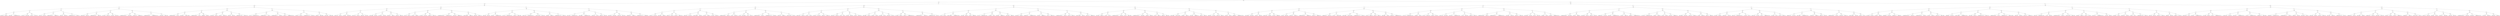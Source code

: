 digraph G {
	graph [bb="0,0,83732,684",
		dpi=78
	];
	node [label="\N"];
	1	 [height=0.5,
		label=And,
		pos="41767,666",
		width=0.75];
	2	 [height=0.5,
		label=And,
		pos="31373,594",
		width=0.75];
	1 -> 2	 [pos="e,31400,595.18 41740,664.82 41178,661.03 32069,599.69 31410,595.25"];
	3	 [height=0.5,
		label=And,
		pos="52325,594",
		width=0.75];
	1 -> 3	 [pos="e,52298,595.18 41794,664.82 42360,661.07 51622,599.66 52287,595.25"];
	4	 [height=0.5,
		label=And,
		pos="16099,522",
		width=0.75];
	2 -> 4	 [pos="e,16126,523.12 31346,592.88 30654,589.7 16946,526.88 16136,523.17"];
	5	 [height=0.5,
		label=Or,
		pos="31373,522",
		width=0.75];
	2 -> 5	 [pos="e,31373,540.1 31373,575.7 31373,567.98 31373,558.71 31373,550.11"];
	8	 [height=0.5,
		label=And,
		pos="8240.8,450",
		width=0.75];
	4 -> 8	 [pos="e,8268.1,451.24 16072,520.76 15588,516.45 8840.9,456.35 8278.1,451.33"];
	9	 [height=0.5,
		label=And,
		pos="16099,450",
		width=0.75];
	4 -> 9	 [pos="e,16099,468.1 16099,503.7 16099,495.98 16099,486.71 16099,478.11"];
	16	 [height=0.5,
		label=Or,
		pos="4056.8,378",
		width=0.75];
	8 -> 16	 [pos="e,4083.9,379.45 8213.8,448.55 7876.7,442.91 4488.6,386.22 4094.2,379.63"];
	17	 [height=0.5,
		label=And,
		pos="8240.8,378",
		width=0.75];
	8 -> 17	 [pos="e,8240.8,396.1 8240.8,431.7 8240.8,423.98 8240.8,414.71 8240.8,406.11"];
	32	 [height=0.5,
		label=Or,
		pos="1871.8,306",
		width=0.75];
	16 -> 32	 [pos="e,1898.8,307.87 4029.6,376.13 3799.1,368.74 2176.9,316.78 1909.2,308.2"];
	33	 [height=0.5,
		label=And,
		pos="4056.8,306",
		width=0.75];
	16 -> 33	 [pos="e,4056.8,324.1 4056.8,359.7 4056.8,351.98 4056.8,342.71 4056.8,334.11"];
	64	 [height=0.5,
		label=Or,
		pos="990.79,234",
		width=0.75];
	32 -> 64	 [pos="e,1017.4,237.12 1844.9,302.87 1717.6,292.75 1174.9,249.63 1027.7,237.93"];
	65	 [height=0.5,
		label=Or,
		pos="1871.8,234",
		width=0.75];
	32 -> 65	 [pos="e,1871.8,252.1 1871.8,287.7 1871.8,279.98 1871.8,270.71 1871.8,262.11"];
	128	 [height=0.5,
		label=And,
		pos="453.79,162",
		width=0.75];
	64 -> 128	 [pos="e,480.01,166.42 964.53,229.58 876.47,218.1 591.52,180.95 490.07,167.73"];
	129	 [height=0.5,
		label=Or,
		pos="990.79,162",
		width=0.75];
	64 -> 129	 [pos="e,990.79,180.1 990.79,215.7 990.79,207.98 990.79,198.71 990.79,190.11"];
	256	 [height=0.5,
		label=And,
		pos="199.79,90",
		width=0.75];
	128 -> 256	 [pos="e,224.34,97.764 428.98,154.16 383.34,141.58 286.01,114.76 234.09,100.45"];
	257	 [height=0.5,
		label=Or,
		pos="453.79,90",
		width=0.75];
	128 -> 257	 [pos="e,453.79,108.1 453.79,143.7 453.79,135.98 453.79,126.71 453.79,118.11"];
	512	 [height=0.5,
		label="FilesM <= 83",
		pos="59.795,18",
		width=1.661];
	256 -> 512	 [pos="e,89.202,33.704 178.84,78.52 157.64,67.922 124.39,51.296 98.408,38.307"];
	513	 [height=0.5,
		label="day_week = 5",
		pos="199.79,18",
		width=1.7151];
	256 -> 513	 [pos="e,199.79,36.104 199.79,71.697 199.79,63.983 199.79,54.712 199.79,46.112"];
	514	 [height=0.5,
		label="FilesA <= 4524",
		pos="346.79,18",
		width=1.8776];
	257 -> 514	 [pos="e,371.24,34.994 435.16,76.807 419.93,66.843 398.02,52.511 379.83,40.61"];
	515	 [height=0.5,
		label="comm_fail_rate_history >= 0.21",
		pos="560.79,18",
		width=3.5566];
	257 -> 515	 [pos="e,535.16,35.772 472.43,76.807 487.35,67.045 508.69,53.09 526.65,41.337"];
	258	 [height=0.5,
		label=And,
		pos="915.79,90",
		width=0.75];
	129 -> 258	 [pos="e,930.95,105.14 975.62,146.83 964.94,136.87 950.48,123.37 938.44,112.14"];
	259	 [height=0.5,
		label=And,
		pos="1065.8,90",
		width=0.75];
	129 -> 259	 [pos="e,1050.6,105.14 1006,146.83 1016.6,136.87 1031.1,123.37 1043.1,112.14"];
	516	 [height=0.5,
		label="docF <= 181",
		pos="765.79,18",
		width=1.6429];
	258 -> 516	 [pos="e,796.62,33.385 894.3,78.971 871.3,68.238 834.3,50.968 805.89,37.711"];
	517	 [height=0.5,
		label="BMsg <= 1565.3",
		pos="915.79,18",
		width=2.022];
	258 -> 517	 [pos="e,915.79,36.104 915.79,71.697 915.79,63.983 915.79,54.712 915.79,46.112"];
	518	 [height=0.5,
		label="docF <= 181",
		pos="1065.8,18",
		width=1.6429];
	259 -> 518	 [pos="e,1065.8,36.104 1065.8,71.697 1065.8,63.983 1065.8,54.712 1065.8,46.112"];
	519	 [height=0.5,
		label="NUC <= 12001",
		pos="1210.8,18",
		width=1.8776];
	259 -> 519	 [pos="e,1179.7,34.03 1087.2,78.671 1109,68.125 1143.5,51.499 1170.5,38.472"];
	130	 [height=0.5,
		label=Or,
		pos="1789.8,162",
		width=0.75];
	65 -> 130	 [pos="e,1805.7,176.56 1855.6,219.17 1843.6,208.94 1827.1,194.85 1813.6,183.34"];
	131	 [height=0.5,
		label=Or,
		pos="2131.8,162",
		width=0.75];
	65 -> 131	 [pos="e,2106.9,169.69 1896.7,226.29 1943.4,213.72 2044.1,186.61 2097.3,172.29"];
	260	 [height=0.5,
		label=And,
		pos="1492.8,90",
		width=0.75];
	130 -> 260	 [pos="e,1518.1,96.966 1764.7,155.09 1711.8,142.63 1588.8,113.62 1528,99.298"];
	261	 [height=0.5,
		label=Or,
		pos="1789.8,90",
		width=0.75];
	130 -> 261	 [pos="e,1789.8,108.1 1789.8,143.7 1789.8,135.98 1789.8,126.71 1789.8,118.11"];
	520	 [height=0.5,
		label="docF <= 181",
		pos="1355.8,18",
		width=1.6429];
	260 -> 520	 [pos="e,1384.7,33.766 1472,78.369 1451.3,67.775 1418.9,51.268 1393.7,38.346"];
	521	 [height=0.5,
		label="fixC <= 4156",
		pos="1492.8,18",
		width=1.661];
	260 -> 521	 [pos="e,1492.8,36.104 1492.8,71.697 1492.8,63.983 1492.8,54.712 1492.8,46.112"];
	522	 [height=0.5,
		label="proj_fail_rate_recent <= 0.9",
		pos="1682.8,18",
		width=3.1233];
	261 -> 522	 [pos="e,1708.4,35.772 1771.2,76.807 1756.2,67.045 1734.9,53.09 1716.9,41.337"];
	523	 [height=0.5,
		label="elapsed_days <= 14",
		pos="1897.8,18",
		width=2.347];
	261 -> 523	 [pos="e,1872.7,35.252 1808.6,76.807 1823.9,66.91 1845.8,52.704 1864.1,40.852"];
	262	 [height=0.5,
		label=And,
		pos="2131.8,90",
		width=0.75];
	131 -> 262	 [pos="e,2131.8,108.1 2131.8,143.7 2131.8,135.98 2131.8,126.71 2131.8,118.11"];
	263	 [height=0.5,
		label=Or,
		pos="2411.8,90",
		width=0.75];
	131 -> 263	 [pos="e,2387,97.198 2156.6,154.79 2206.7,142.28 2319.6,114.05 2377,99.707"];
	524	 [height=0.5,
		label="FilesM <= 83",
		pos="2059.8,18",
		width=1.661];
	262 -> 524	 [pos="e,2076.6,35.354 2117.2,74.834 2107.7,65.551 2095,53.193 2083.9,42.464"];
	525	 [height=0.5,
		label="maintC <= 295",
		pos="2202.8,18",
		width=1.8234];
	262 -> 525	 [pos="e,2186.1,35.448 2146.5,74.496 2155.9,65.255 2168.2,53.072 2179,42.475"];
	526	 [height=0.5,
		label="comm_fail_rate_recent >= 0.11",
		pos="2411.8,18",
		width=3.4844];
	263 -> 526	 [pos="e,2411.8,36.104 2411.8,71.697 2411.8,63.983 2411.8,54.712 2411.8,46.112"];
	527	 [height=0.5,
		label="NDEV <= 67",
		pos="2614.8,18",
		width=1.661];
	263 -> 527	 [pos="e,2577.1,31.985 2435.5,80.833 2467.7,69.715 2526.1,49.568 2567.5,35.296"];
	66	 [height=0.5,
		label=Or,
		pos="3691.8,234",
		width=0.75];
	33 -> 66	 [pos="e,3717.4,239.92 4031.1,300.08 3967.3,287.83 3801,255.95 3727.6,241.86"];
	67	 [height=0.5,
		label=And,
		pos="4422.8,234",
		width=0.75];
	33 -> 67	 [pos="e,4397.1,239.92 4082.5,300.08 4146.6,287.83 4313.3,255.95 4386.9,241.86"];
	132	 [height=0.5,
		label=Or,
		pos="3225.8,162",
		width=0.75];
	66 -> 132	 [pos="e,3252,166.93 3665.7,229.09 3587.2,217.29 3352.6,182.04 3262,168.44"];
	133	 [height=0.5,
		label=And,
		pos="3691.8,162",
		width=0.75];
	66 -> 133	 [pos="e,3691.8,180.1 3691.8,215.7 3691.8,207.98 3691.8,198.71 3691.8,190.11"];
	264	 [height=0.5,
		label=And,
		pos="2924.8,90",
		width=0.75];
	132 -> 264	 [pos="e,2950.1,96.88 3200.6,155.15 3147.1,142.7 3021.6,113.52 2960.1,99.209"];
	265	 [height=0.5,
		label=And,
		pos="3225.8,90",
		width=0.75];
	132 -> 265	 [pos="e,3225.8,108.1 3225.8,143.7 3225.8,135.98 3225.8,126.71 3225.8,118.11"];
	528	 [height=0.5,
		label="test_churn <= 274",
		pos="2769.8,18",
		width=2.1484];
	264 -> 528	 [pos="e,2803.5,34.234 2902.9,79.119 2879.6,68.577 2842,51.609 2812.7,38.384"];
	529	 [height=0.5,
		label="FilesM <= 83",
		pos="2924.8,18",
		width=1.661];
	264 -> 529	 [pos="e,2924.8,36.104 2924.8,71.697 2924.8,63.983 2924.8,54.712 2924.8,46.112"];
	530	 [height=0.5,
		label="proj_fail_rate_history <= 0.62",
		pos="3122.8,18",
		width=3.34];
	265 -> 530	 [pos="e,3147.6,35.878 3207.4,76.485 3193.2,66.841 3173.2,53.246 3156.2,41.698"];
	531	 [height=0.5,
		label="buildF <= 1101",
		pos="3328.8,18",
		width=1.8776];
	265 -> 531	 [pos="e,3305.1,35.102 3244.2,76.485 3258.7,66.64 3279.2,52.678 3296.5,40.979"];
	266	 [height=0.5,
		label=And,
		pos="3618.8,90",
		width=0.75];
	133 -> 266	 [pos="e,3633.5,105.14 3677,146.83 3666.6,136.87 3652.6,123.37 3640.8,112.14"];
	267	 [height=0.5,
		label=And,
		pos="3765.8,90",
		width=0.75];
	133 -> 267	 [pos="e,3750.8,105.14 3706.8,146.83 3717.3,136.87 3731.6,123.37 3743.4,112.14"];
	532	 [height=0.5,
		label="fixC <= 4156",
		pos="3473.8,18",
		width=1.661];
	266 -> 532	 [pos="e,3504.1,33.641 3597.4,78.671 3575.3,68.023 3540.4,51.176 3513.3,38.095"];
	533	 [height=0.5,
		label="buildF <= 1101",
		pos="3618.8,18",
		width=1.8776];
	266 -> 533	 [pos="e,3618.8,36.104 3618.8,71.697 3618.8,63.983 3618.8,54.712 3618.8,46.112"];
	534	 [height=0.5,
		label="NC <= 20728",
		pos="3765.8,18",
		width=1.6971];
	267 -> 534	 [pos="e,3765.8,36.104 3765.8,71.697 3765.8,63.983 3765.8,54.712 3765.8,46.112"];
	535	 [height=0.5,
		label="NUC <= 12001",
		pos="3912.8,18",
		width=1.8776];
	267 -> 535	 [pos="e,3881.4,33.967 3787.2,78.821 3809.3,68.272 3844.5,51.526 3872,38.431"];
	134	 [height=0.5,
		label=Or,
		pos="4422.8,162",
		width=0.75];
	67 -> 134	 [pos="e,4422.8,180.1 4422.8,215.7 4422.8,207.98 4422.8,198.71 4422.8,190.11"];
	135	 [height=0.5,
		label=Or,
		pos="5041.8,162",
		width=0.75];
	67 -> 135	 [pos="e,5015.3,166 4449.4,229.99 4547.8,218.86 4891.5,180 5005,167.16"];
	268	 [height=0.5,
		label=And,
		pos="4339.8,90",
		width=0.75];
	134 -> 268	 [pos="e,4355.9,104.56 4406.4,147.17 4394.2,136.85 4377.2,122.58 4363.5,111.01"];
	269	 [height=0.5,
		label=And,
		pos="4506.8,90",
		width=0.75];
	134 -> 269	 [pos="e,4490.6,104.46 4439,147.5 4451.4,137.14 4468.8,122.67 4482.8,110.97"];
	536	 [height=0.5,
		label="comm_fail_rate_recent >= 0.11",
		pos="4123.8,18",
		width=3.4844];
	268 -> 536	 [pos="e,4172.3,34.711 4315.9,81.241 4283.8,70.85 4225.9,52.075 4182,37.854"];
	537	 [height=0.5,
		label="otherF <= 36541",
		pos="4339.8,18",
		width=2.004];
	268 -> 537	 [pos="e,4339.8,36.104 4339.8,71.697 4339.8,63.983 4339.8,54.712 4339.8,46.112"];
	538	 [height=0.5,
		label="test_churn <= 274",
		pos="4506.8,18",
		width=2.1484];
	269 -> 538	 [pos="e,4506.8,36.104 4506.8,71.697 4506.8,63.983 4506.8,54.712 4506.8,46.112"];
	539	 [height=0.5,
		label="elapsed_days <= 14",
		pos="4686.8,18",
		width=2.347];
	269 -> 539	 [pos="e,4648.1,34.04 4529.6,80.134 4556.8,69.542 4603.1,51.529 4638.5,37.792"];
	270	 [height=0.5,
		label=Or,
		pos="5041.8,90",
		width=0.75];
	135 -> 270	 [pos="e,5041.8,108.1 5041.8,143.7 5041.8,135.98 5041.8,126.71 5041.8,118.11"];
	271	 [height=0.5,
		label=Or,
		pos="5389.8,90",
		width=0.75];
	135 -> 271	 [pos="e,5364.2,96.155 5067.4,155.85 5128.6,143.54 5283.6,112.36 5354,98.197"];
	540	 [height=0.5,
		label="proj_fail_rate_history <= 0.62",
		pos="4909.8,18",
		width=3.34];
	270 -> 540	 [pos="e,4941.1,35.589 5021.2,78.063 5002.2,68.014 4973.6,52.838 4950.1,40.386"];
	541	 [height=0.5,
		label="comm_fail_rate_recent >= 0.11",
		pos="5173.8,18",
		width=3.4844];
	270 -> 541	 [pos="e,5142.5,35.589 5062.4,78.063 5081.4,68.014 5110,52.838 5133.5,40.386"];
	542	 [height=0.5,
		label="otherF <= 36541",
		pos="5389.8,18",
		width=2.004];
	271 -> 542	 [pos="e,5389.8,36.104 5389.8,71.697 5389.8,63.983 5389.8,54.712 5389.8,46.112"];
	543	 [height=0.5,
		label="FilesA <= 4524",
		pos="5547.8,18",
		width=1.8776];
	271 -> 543	 [pos="e,5514.4,33.776 5411.8,79.267 5435.8,68.623 5474.9,51.303 5505,37.956"];
	34	 [height=0.5,
		label=And,
		pos="7576.8,306",
		width=0.75];
	17 -> 34	 [pos="e,7603.3,309.8 8214.4,374.21 8110.9,363.3 7733.1,323.48 7613.4,310.86"];
	35	 [height=0.5,
		label=Or,
		pos="9072.8,306",
		width=0.75];
	17 -> 35	 [pos="e,9046.2,309.24 8267.5,374.75 8389.7,364.48 8894.5,322 9035.9,310.11"];
	68	 [height=0.5,
		label=Or,
		pos="6713.8,234",
		width=0.75];
	34 -> 68	 [pos="e,6740.7,237.18 7550,302.83 7424.7,292.66 6896.1,249.79 6750.9,238.01"];
	69	 [height=0.5,
		label=And,
		pos="7576.8,234",
		width=0.75];
	34 -> 69	 [pos="e,7576.8,252.1 7576.8,287.7 7576.8,279.98 7576.8,270.71 7576.8,262.11"];
	136	 [height=0.5,
		label=And,
		pos="6155.8,162",
		width=0.75];
	68 -> 136	 [pos="e,6182.2,166.31 6687.3,229.67 6596.3,218.26 6296.8,180.69 6192.2,167.57"];
	137	 [height=0.5,
		label=And,
		pos="6713.8,162",
		width=0.75];
	68 -> 137	 [pos="e,6713.8,180.1 6713.8,215.7 6713.8,207.98 6713.8,198.71 6713.8,190.11"];
	272	 [height=0.5,
		label=And,
		pos="5927.8,90",
		width=0.75];
	136 -> 272	 [pos="e,5951.8,98.365 6131.8,153.64 6091,141.12 6008,115.62 5961.4,101.32"];
	273	 [height=0.5,
		label=Or,
		pos="6155.8,90",
		width=0.75];
	136 -> 273	 [pos="e,6155.8,108.1 6155.8,143.7 6155.8,135.98 6155.8,126.71 6155.8,118.11"];
	544	 [height=0.5,
		label="proj_fail_rate_recent <= 0.9",
		pos="5745.8,18",
		width=3.1233];
	272 -> 544	 [pos="e,5787,34.849 5904.7,80.134 5877.7,69.744 5832.1,52.213 5796.7,38.581"];
	545	 [height=0.5,
		label="ND <= 773",
		pos="5927.8,18",
		width=1.4443];
	272 -> 545	 [pos="e,5927.8,36.104 5927.8,71.697 5927.8,63.983 5927.8,54.712 5927.8,46.112"];
	546	 [height=0.5,
		label="FilesA <= 4524",
		pos="6065.8,18",
		width=1.8776];
	273 -> 546	 [pos="e,6086.8,35.311 6138.9,75.834 6126.5,66.233 6109.5,52.982 6095,41.691"];
	547	 [height=0.5,
		label="src_churn <= 1497462",
		pos="6244.8,18",
		width=2.5998];
	273 -> 547	 [pos="e,6223.7,35.567 6172.5,75.834 6184.7,66.299 6201.4,53.165 6215.6,41.925"];
	274	 [height=0.5,
		label=Or,
		pos="6645.8,90",
		width=0.75];
	137 -> 274	 [pos="e,6659.9,105.49 6699.7,146.5 6690.2,136.73 6677.6,123.69 6666.9,112.7"];
	275	 [height=0.5,
		label=And,
		pos="6781.8,90",
		width=0.75];
	137 -> 275	 [pos="e,6767.7,105.49 6727.9,146.5 6737.4,136.73 6750,123.69 6760.7,112.7"];
	548	 [height=0.5,
		label="proj_fail_rate_recent <= 0.9",
		pos="6468.8,18",
		width=3.1233];
	274 -> 548	 [pos="e,6509,34.916 6623,79.992 6596.7,69.596 6552.7,52.192 6518.4,38.63"];
	549	 [height=0.5,
		label="NS <= 10",
		pos="6645.8,18",
		width=1.2999];
	274 -> 549	 [pos="e,6645.8,36.104 6645.8,71.697 6645.8,63.983 6645.8,54.712 6645.8,46.112"];
	550	 [height=0.5,
		label="classif_build = 6",
		pos="6781.8,18",
		width=1.9859];
	275 -> 550	 [pos="e,6781.8,36.104 6781.8,71.697 6781.8,63.983 6781.8,54.712 6781.8,46.112"];
	551	 [height=0.5,
		label="NDEV <= 67",
		pos="6930.8,18",
		width=1.661];
	275 -> 551	 [pos="e,6899.9,33.514 6803.1,78.971 6825.9,68.272 6862.5,51.078 6890.7,37.837"];
	138	 [height=0.5,
		label=And,
		pos="7430.8,162",
		width=0.75];
	69 -> 138	 [pos="e,7452,173.19 7555.6,222.82 7530.7,210.9 7489.3,191.06 7461.1,177.52"];
	139	 [height=0.5,
		label=Or,
		pos="7729.8,162",
		width=0.75];
	69 -> 139	 [pos="e,7707.8,173.06 7598.4,223.12 7624.6,211.15 7668.8,190.89 7698.7,177.24"];
	276	 [height=0.5,
		label=And,
		pos="7220.8,90",
		width=0.75];
	138 -> 276	 [pos="e,7244.4,98.865 7407.1,153.11 7369.7,140.63 7296.7,116.3 7254,102.08"];
	277	 [height=0.5,
		label=Or,
		pos="7430.8,90",
		width=0.75];
	138 -> 277	 [pos="e,7430.8,108.1 7430.8,143.7 7430.8,135.98 7430.8,126.71 7430.8,118.11"];
	552	 [height=0.5,
		label="FilesA <= 4524",
		pos="7075.8,18",
		width=1.8776];
	276 -> 552	 [pos="e,7106.9,34.03 7199.4,78.671 7177.6,68.125 7143.1,51.499 7116.1,38.472"];
	553	 [height=0.5,
		label="docF <= 181",
		pos="7220.8,18",
		width=1.6429];
	276 -> 553	 [pos="e,7220.8,36.104 7220.8,71.697 7220.8,63.983 7220.8,54.712 7220.8,46.112"];
	554	 [height=0.5,
		label="TFC <= 126",
		pos="7354.8,18",
		width=1.5887];
	277 -> 554	 [pos="e,7372.6,35.354 7415.4,74.834 7405.2,65.462 7391.7,52.955 7379.9,42.155"];
	555	 [height=0.5,
		label="test_churn <= 274",
		pos="7507.8,18",
		width=2.1484];
	277 -> 555	 [pos="e,7489.5,35.606 7446.4,74.834 7456.6,65.527 7470.3,53.13 7482.1,42.382"];
	278	 [height=0.5,
		label=And,
		pos="7729.8,90",
		width=0.75];
	139 -> 278	 [pos="e,7729.8,108.1 7729.8,143.7 7729.8,135.98 7729.8,126.71 7729.8,118.11"];
	279	 [height=0.5,
		label=And,
		pos="7995.8,90",
		width=0.75];
	139 -> 279	 [pos="e,7971,97.517 7754.8,154.41 7802.6,141.85 7906.8,114.43 7961.2,100.11"];
	556	 [height=0.5,
		label="FilesD <= 28",
		pos="7661.8,18",
		width=1.6249];
	278 -> 556	 [pos="e,7677.8,35.448 7715.7,74.496 7706.8,65.344 7695.1,53.306 7684.9,42.781"];
	557	 [height=0.5,
		label="fixC <= 4156",
		pos="7797.8,18",
		width=1.661];
	278 -> 557	 [pos="e,7781.8,35.448 7743.9,74.496 7752.8,65.344 7764.5,53.306 7774.7,42.781"];
	558	 [height=0.5,
		label="proj_fail_rate_history <= 0.62",
		pos="7995.8,18",
		width=3.34];
	279 -> 558	 [pos="e,7995.8,36.104 7995.8,71.697 7995.8,63.983 7995.8,54.712 7995.8,46.112"];
	559	 [height=0.5,
		label="test_churn <= 274",
		pos="8211.8,18",
		width=2.1484];
	279 -> 559	 [pos="e,8168.3,33.08 8019.7,81.241 8053,70.453 8114.2,50.627 8158.6,36.244"];
	70	 [height=0.5,
		label=And,
		pos="9072.8,234",
		width=0.75];
	35 -> 70	 [pos="e,9072.8,252.1 9072.8,287.7 9072.8,279.98 9072.8,270.71 9072.8,262.11"];
	71	 [height=0.5,
		label=Or,
		pos="10139,234",
		width=0.75];
	35 -> 71	 [pos="e,10112,236.76 9099.7,303.23 9244.8,293.71 9934.1,248.44 10102,237.42"];
	140	 [height=0.5,
		label=And,
		pos="8888.8,162",
		width=0.75];
	70 -> 140	 [pos="e,8911.7,171.72 9049.9,224.28 9017.5,211.98 8958.4,189.49 8921.5,175.45"];
	141	 [height=0.5,
		label=Or,
		pos="9268.8,162",
		width=0.75];
	70 -> 141	 [pos="e,9245.6,171.29 9096,224.7 9130.8,212.28 9196.5,188.81 9236.1,174.68"];
	280	 [height=0.5,
		label=And,
		pos="8543.8,90",
		width=0.75];
	140 -> 280	 [pos="e,8569.6,96.238 8863.1,155.8 8802.4,143.47 8649.6,112.47 8579.7,98.285"];
	281	 [height=0.5,
		label=Or,
		pos="8888.8,90",
		width=0.75];
	140 -> 281	 [pos="e,8888.8,108.1 8888.8,143.7 8888.8,135.98 8888.8,126.71 8888.8,118.11"];
	560	 [height=0.5,
		label="NS <= 10",
		pos="8353.8,18",
		width=1.2999];
	280 -> 560	 [pos="e,8386.5,31.058 8520.5,80.417 8489.7,69.056 8434.7,48.817 8396.4,34.689"];
	561	 [height=0.5,
		label="comm_fail_rate_recent >= 0.11",
		pos="8543.8,18",
		width=3.4844];
	280 -> 561	 [pos="e,8543.8,36.104 8543.8,71.697 8543.8,63.983 8543.8,54.712 8543.8,46.112"];
	562	 [height=0.5,
		label="proj_fail_rate_recent <= 0.9",
		pos="8799.8,18",
		width=3.1233];
	281 -> 562	 [pos="e,8821.2,35.824 8872.1,75.834 8860,66.365 8843.5,53.347 8829.2,42.159"];
	563	 [height=0.5,
		label="NS <= 10",
		pos="8976.8,18",
		width=1.2999];
	281 -> 563	 [pos="e,8957.4,34.405 8905.8,75.503 8918.1,65.673 8935.1,52.147 8949.4,40.794"];
	282	 [height=0.5,
		label=And,
		pos="9268.8,90",
		width=0.75];
	141 -> 282	 [pos="e,9268.8,108.1 9268.8,143.7 9268.8,135.98 9268.8,126.71 9268.8,118.11"];
	283	 [height=0.5,
		label=And,
		pos="9506.8,90",
		width=0.75];
	141 -> 283	 [pos="e,9482.6,98.116 9292.9,153.9 9335.5,141.38 9424.1,115.32 9472.8,100.99"];
	564	 [height=0.5,
		label="comm_fail_rate_recent >= 0.11",
		pos="9166.8,18",
		width=3.4844];
	282 -> 564	 [pos="e,9191.4,35.878 9250.6,76.485 9236.5,66.841 9216.7,53.246 9199.9,41.698"];
	565	 [height=0.5,
		label="FilesM <= 83",
		pos="9369.8,18",
		width=1.661];
	282 -> 565	 [pos="e,9346.9,34.846 9286.9,76.485 9301.2,66.573 9321.5,52.488 9338.4,40.741"];
	566	 [height=0.5,
		label="mergeC >= 0",
		pos="9506.8,18",
		width=1.6429];
	283 -> 566	 [pos="e,9506.8,36.104 9506.8,71.697 9506.8,63.983 9506.8,54.712 9506.8,46.112"];
	567	 [height=0.5,
		label="proj_fail_rate_history <= 0.62",
		pos="9703.8,18",
		width=3.34];
	283 -> 567	 [pos="e,9659.2,34.852 9530.2,80.695 9559.4,70.312 9610.3,52.212 9649.5,38.293"];
	142	 [height=0.5,
		label=Or,
		pos="10139,162",
		width=0.75];
	71 -> 142	 [pos="e,10139,180.1 10139,215.7 10139,207.98 10139,198.71 10139,190.11"];
	143	 [height=0.5,
		label=And,
		pos="10658,162",
		width=0.75];
	71 -> 143	 [pos="e,10631,166.56 10165,229.43 10251,217.85 10522,181.26 10621,167.92"];
	284	 [height=0.5,
		label=And,
		pos="10037,90",
		width=0.75];
	142 -> 284	 [pos="e,10055,103.41 10121,148.49 10105,137.54 10081,121.49 10063,109.14"];
	285	 [height=0.5,
		label=Or,
		pos="10240,90",
		width=0.75];
	142 -> 285	 [pos="e,10222,103.64 10157,148.49 10173,137.6 10196,121.69 10213,109.37"];
	568	 [height=0.5,
		label="mergeC >= 0",
		pos="9900.8,18",
		width=1.6429];
	284 -> 568	 [pos="e,9929.5,33.766 10016,78.369 9995.6,67.775 9963.5,51.268 9938.4,38.346"];
	569	 [height=0.5,
		label="docF <= 181",
		pos="10037,18",
		width=1.6429];
	284 -> 569	 [pos="e,10037,36.104 10037,71.697 10037,63.983 10037,54.712 10037,46.112"];
	570	 [height=0.5,
		label="comm_fail_rate_recent >= 0.11",
		pos="10240,18",
		width=3.4844];
	285 -> 570	 [pos="e,10240,36.104 10240,71.697 10240,63.983 10240,54.712 10240,46.112"];
	571	 [height=0.5,
		label="EXP <= 4408",
		pos="10445,18",
		width=1.6971];
	285 -> 571	 [pos="e,10406,32.172 10263,80.97 10296,69.909 10355,49.729 10397,35.405"];
	286	 [height=0.5,
		label=Or,
		pos="10658,90",
		width=0.75];
	143 -> 286	 [pos="e,10658,108.1 10658,143.7 10658,135.98 10658,126.71 10658,118.11"];
	287	 [height=0.5,
		label=And,
		pos="10896,90",
		width=0.75];
	143 -> 287	 [pos="e,10872,98.116 10682,153.9 10725,141.38 10813,115.32 10862,100.99"];
	572	 [height=0.5,
		label="FilesD <= 28",
		pos="10583,18",
		width=1.6249];
	286 -> 572	 [pos="e,10600,35.354 10643,74.834 10633,65.551 10619,53.193 10608,42.464"];
	573	 [height=0.5,
		label="BMsg <= 1565.3",
		pos="10732,18",
		width=2.022];
	286 -> 573	 [pos="e,10714,35.606 10673,74.834 10683,65.616 10695,53.366 10707,42.689"];
	574	 [height=0.5,
		label="BMsg <= 1565.3",
		pos="10896,18",
		width=2.022];
	287 -> 574	 [pos="e,10896,36.104 10896,71.697 10896,63.983 10896,54.712 10896,46.112"];
	575	 [height=0.5,
		label="BMsg <= 1565.3",
		pos="11060,18",
		width=2.022];
	287 -> 575	 [pos="e,11025,33.908 10918,79.559 10943,68.94 10984,51.418 11015,37.947"];
	18	 [height=0.5,
		label=And,
		pos="14709,378",
		width=0.75];
	9 -> 18	 [pos="e,14736,380.35 16072,447.65 15899,438.95 14946,390.92 14746,380.85"];
	19	 [height=0.5,
		label=Or,
		pos="17489,378",
		width=0.75];
	9 -> 19	 [pos="e,17462,380.35 16126,447.65 16298,438.95 17252,390.92 17452,380.85"];
	36	 [height=0.5,
		label=And,
		pos="12991,306",
		width=0.75];
	18 -> 36	 [pos="e,13018,308.1 14682,375.9 14484,367.84 13258,317.88 13028,308.51"];
	37	 [height=0.5,
		label=And,
		pos="14709,306",
		width=0.75];
	18 -> 37	 [pos="e,14709,324.1 14709,359.7 14709,351.98 14709,342.71 14709,334.11"];
	72	 [height=0.5,
		label=Or,
		pos="12031,234",
		width=0.75];
	36 -> 72	 [pos="e,12058,236.97 12964,303.05 12829,293.23 12224,249.12 12068,237.7"];
	73	 [height=0.5,
		label=And,
		pos="12991,234",
		width=0.75];
	36 -> 73	 [pos="e,12991,252.1 12991,287.7 12991,279.98 12991,270.71 12991,262.11"];
	144	 [height=0.5,
		label=Or,
		pos="11577,162",
		width=0.75];
	72 -> 144	 [pos="e,11603,167.04 12005,228.99 11928,217.13 11702,182.28 11613,168.6"];
	145	 [height=0.5,
		label=Or,
		pos="12031,162",
		width=0.75];
	72 -> 145	 [pos="e,12031,180.1 12031,215.7 12031,207.98 12031,198.71 12031,190.11"];
	288	 [height=0.5,
		label=Or,
		pos="11363,90",
		width=0.75];
	144 -> 288	 [pos="e,11387,98.793 11553,153.24 11515,140.76 11440,116.18 11396,101.93"];
	289	 [height=0.5,
		label=And,
		pos="11577,90",
		width=0.75];
	144 -> 289	 [pos="e,11577,108.1 11577,143.7 11577,135.98 11577,126.71 11577,118.11"];
	576	 [height=0.5,
		label="buildF <= 1101",
		pos="11218,18",
		width=1.8776];
	288 -> 576	 [pos="e,11249,34.03 11341,78.671 11320,68.125 11285,51.499 11258,38.472"];
	577	 [height=0.5,
		label="docF <= 181",
		pos="11363,18",
		width=1.6429];
	288 -> 577	 [pos="e,11363,36.104 11363,71.697 11363,63.983 11363,54.712 11363,46.112"];
	578	 [height=0.5,
		label="NC <= 20728",
		pos="11501,18",
		width=1.6971];
	289 -> 578	 [pos="e,11519,35.354 11561,74.834 11551,65.462 11538,52.955 11526,42.155"];
	579	 [height=0.5,
		label="BMsg <= 1565.3",
		pos="11653,18",
		width=2.022];
	289 -> 579	 [pos="e,11635,35.606 11592,74.834 11602,65.527 11616,53.13 11627,42.382"];
	290	 [height=0.5,
		label=Or,
		pos="11960,90",
		width=0.75];
	145 -> 290	 [pos="e,11974,105.49 12016,146.5 12006,136.73 11993,123.69 11982,112.7"];
	291	 [height=0.5,
		label=Or,
		pos="12103,90",
		width=0.75];
	145 -> 291	 [pos="e,12088,105.38 12045,146.83 12056,136.94 12069,123.55 12081,112.36"];
	580	 [height=0.5,
		label="entropy <= 12.4",
		pos="11813,18",
		width=1.9318];
	290 -> 580	 [pos="e,11845,34.098 11938,78.821 11916,68.306 11881,51.633 11854,38.557"];
	581	 [height=0.5,
		label="docF <= 181",
		pos="11960,18",
		width=1.6429];
	290 -> 581	 [pos="e,11960,36.104 11960,71.697 11960,63.983 11960,54.712 11960,46.112"];
	582	 [height=0.5,
		label="maintC <= 295",
		pos="12103,18",
		width=1.8234];
	291 -> 582	 [pos="e,12103,36.104 12103,71.697 12103,63.983 12103,54.712 12103,46.112"];
	583	 [height=0.5,
		label="NC <= 20728",
		pos="12248,18",
		width=1.6971];
	291 -> 583	 [pos="e,12217,33.641 12124,78.671 12146,68.023 12181,51.176 12208,38.095"];
	146	 [height=0.5,
		label=Or,
		pos="12772,162",
		width=0.75];
	73 -> 146	 [pos="e,12796,170.62 12967,225.38 12928,212.88 12850,188.02 12805,173.75"];
	147	 [height=0.5,
		label=And,
		pos="13066,162",
		width=0.75];
	73 -> 147	 [pos="e,13051,177.14 13006,218.83 13017,208.87 13031,195.37 13043,184.14"];
	292	 [height=0.5,
		label=Or,
		pos="12552,90",
		width=0.75];
	146 -> 292	 [pos="e,12576,98.615 12748,153.38 12708,140.86 12630,115.92 12585,101.66"];
	293	 [height=0.5,
		label=Or,
		pos="12772,90",
		width=0.75];
	146 -> 293	 [pos="e,12772,108.1 12772,143.7 12772,135.98 12772,126.71 12772,118.11"];
	584	 [height=0.5,
		label="BMsg <= 1565.3",
		pos="12400,18",
		width=2.022];
	292 -> 584	 [pos="e,12433,34.166 12530,78.971 12507,68.442 12471,51.622 12442,38.471"];
	585	 [height=0.5,
		label="EXP <= 4408",
		pos="12552,18",
		width=1.6971];
	292 -> 585	 [pos="e,12552,36.104 12552,71.697 12552,63.983 12552,54.712 12552,46.112"];
	586	 [height=0.5,
		label="NUC <= 12001",
		pos="12699,18",
		width=1.8776];
	293 -> 586	 [pos="e,12716,35.606 12757,74.834 12747,65.616 12735,53.366 12723,42.689"];
	587	 [height=0.5,
		label="NC <= 20728",
		pos="12846,18",
		width=1.6971];
	293 -> 587	 [pos="e,12829,35.354 12787,74.834 12797,65.551 12810,53.193 12821,42.464"];
	294	 [height=0.5,
		label=Or,
		pos="13066,90",
		width=0.75];
	147 -> 294	 [pos="e,13066,108.1 13066,143.7 13066,135.98 13066,126.71 13066,118.11"];
	295	 [height=0.5,
		label=Or,
		pos="13276,90",
		width=0.75];
	147 -> 295	 [pos="e,13252,98.865 13089,153.11 13127,140.63 13200,116.3 13243,102.08"];
	588	 [height=0.5,
		label="buildF <= 1101",
		pos="12993,18",
		width=1.8776];
	294 -> 588	 [pos="e,13010,35.606 13051,74.834 13041,65.616 13029,53.366 13017,42.689"];
	589	 [height=0.5,
		label="mergeC >= 0",
		pos="13138,18",
		width=1.6429];
	294 -> 589	 [pos="e,13121,35.354 13080,74.834 13090,65.551 13103,53.193 13114,42.464"];
	590	 [height=0.5,
		label="EXP <= 4408",
		pos="13276,18",
		width=1.6971];
	295 -> 590	 [pos="e,13276,36.104 13276,71.697 13276,63.983 13276,54.712 13276,46.112"];
	591	 [height=0.5,
		label="FilesM <= 83",
		pos="13415,18",
		width=1.661];
	295 -> 591	 [pos="e,13385,33.833 13297,78.52 13318,67.956 13350,51.403 13376,38.432"];
	74	 [height=0.5,
		label=And,
		pos="14308,234",
		width=0.75];
	37 -> 74	 [pos="e,14334,239.53 14683,300.46 14613,288.34 14424,255.2 14344,241.28"];
	75	 [height=0.5,
		label=And,
		pos="15110,234",
		width=0.75];
	37 -> 75	 [pos="e,15084,239.53 14735,300.46 14804,288.34 14994,255.2 15074,241.28"];
	148	 [height=0.5,
		label=Or,
		pos="13876,162",
		width=0.75];
	74 -> 148	 [pos="e,13902,167.23 14282,228.78 14208,216.8 13997,182.6 13912,168.84"];
	149	 [height=0.5,
		label=And,
		pos="14308,162",
		width=0.75];
	74 -> 149	 [pos="e,14308,180.1 14308,215.7 14308,207.98 14308,198.71 14308,190.11"];
	296	 [height=0.5,
		label=And,
		pos="13674,90",
		width=0.75];
	148 -> 296	 [pos="e,13697,99.115 13852,152.83 13816,140.37 13748,116.57 13707,102.41"];
	297	 [height=0.5,
		label=Or,
		pos="13876,90",
		width=0.75];
	148 -> 297	 [pos="e,13876,108.1 13876,143.7 13876,135.98 13876,126.71 13876,118.11"];
	592	 [height=0.5,
		label="ND <= 773",
		pos="13545,18",
		width=1.4443];
	296 -> 592	 [pos="e,13572,33.692 13653,77.908 13634,67.358 13604,51.256 13581,38.551"];
	593	 [height=0.5,
		label="docF <= 181",
		pos="13674,18",
		width=1.6429];
	296 -> 593	 [pos="e,13674,36.104 13674,71.697 13674,63.983 13674,54.712 13674,46.112"];
	594	 [height=0.5,
		label="TFC <= 126",
		pos="13808,18",
		width=1.5887];
	297 -> 594	 [pos="e,13824,35.448 13862,74.496 13853,65.344 13841,53.306 13831,42.781"];
	595	 [height=0.5,
		label="day_week = 5",
		pos="13945,18",
		width=1.7151];
	297 -> 595	 [pos="e,13929,35.448 13890,74.496 13899,65.344 13911,53.306 13921,42.781"];
	298	 [height=0.5,
		label=And,
		pos="14233,90",
		width=0.75];
	149 -> 298	 [pos="e,14248,105.14 14293,146.83 14282,136.87 14267,123.37 14255,112.14"];
	299	 [height=0.5,
		label=And,
		pos="14384,90",
		width=0.75];
	149 -> 299	 [pos="e,14368,105.14 14323,146.83 14334,136.87 14349,123.37 14361,112.14"];
	596	 [height=0.5,
		label="NC <= 20728",
		pos="14086,18",
		width=1.6971];
	298 -> 596	 [pos="e,14116,33.578 14211,78.821 14189,68.124 14153,51.054 14125,37.881"];
	597	 [height=0.5,
		label="NUC <= 12001",
		pos="14233,18",
		width=1.8776];
	298 -> 597	 [pos="e,14233,36.104 14233,71.697 14233,63.983 14233,54.712 14233,46.112"];
	598	 [height=0.5,
		label="ConfigF <= 49",
		pos="14384,18",
		width=1.8234];
	299 -> 598	 [pos="e,14384,36.104 14384,71.697 14384,63.983 14384,54.712 14384,46.112"];
	599	 [height=0.5,
		label="entropy <= 12.4",
		pos="14537,18",
		width=1.9318];
	299 -> 599	 [pos="e,14504,33.971 14405,79.119 14428,68.555 14466,51.538 14495,38.301"];
	150	 [height=0.5,
		label=And,
		pos="15110,162",
		width=0.75];
	75 -> 150	 [pos="e,15110,180.1 15110,215.7 15110,207.98 15110,198.71 15110,190.11"];
	151	 [height=0.5,
		label=And,
		pos="15664,162",
		width=0.75];
	75 -> 151	 [pos="e,15637,166.35 15136,229.67 15226,218.27 15523,180.78 15627,167.62"];
	300	 [height=0.5,
		label=And,
		pos="15011,90",
		width=0.75];
	150 -> 300	 [pos="e,15029,103.76 15092,148.16 15076,137.41 15055,121.91 15037,109.76"];
	301	 [height=0.5,
		label=And,
		pos="15209,90",
		width=0.75];
	150 -> 301	 [pos="e,15191,103.76 15128,148.16 15143,137.41 15165,121.91 15182,109.76"];
	600	 [height=0.5,
		label="comm_fail_rate_history >= 0.21",
		pos="14753,18",
		width=3.5566];
	300 -> 600	 [pos="e,14809,34.195 14986,82.288 14948,71.931 14873,51.703 14819,36.894"];
	601	 [height=0.5,
		label="proj_fail_rate_recent <= 0.9",
		pos="15011,18",
		width=3.1233];
	300 -> 601	 [pos="e,15011,36.104 15011,71.697 15011,63.983 15011,54.712 15011,46.112"];
	602	 [height=0.5,
		label="FilesA <= 4524",
		pos="15209,18",
		width=1.8776];
	301 -> 602	 [pos="e,15209,36.104 15209,71.697 15209,63.983 15209,54.712 15209,46.112"];
	603	 [height=0.5,
		label="elapsed_days <= 14",
		pos="15379,18",
		width=2.347];
	301 -> 603	 [pos="e,15342,34.24 15231,79.705 15257,69.144 15300,51.624 15332,38.113"];
	302	 [height=0.5,
		label=And,
		pos="15664,90",
		width=0.75];
	151 -> 302	 [pos="e,15664,108.1 15664,143.7 15664,135.98 15664,126.71 15664,118.11"];
	303	 [height=0.5,
		label=And,
		pos="15901,90",
		width=0.75];
	151 -> 303	 [pos="e,15876,98.188 15688,153.77 15731,141.22 15818,115.35 15867,101.05"];
	604	 [height=0.5,
		label="src_churn <= 1497462",
		pos="15575,18",
		width=2.5998];
	302 -> 604	 [pos="e,15596,35.567 15647,75.834 15635,66.299 15618,53.165 15604,41.925"];
	605	 [height=0.5,
		label="ConfigF <= 49",
		pos="15752,18",
		width=1.8234];
	302 -> 605	 [pos="e,15731,35.158 15681,75.503 15693,65.872 15709,52.694 15724,41.487"];
	606	 [height=0.5,
		label="maintC <= 295",
		pos="15901,18",
		width=1.8234];
	303 -> 606	 [pos="e,15901,36.104 15901,71.697 15901,63.983 15901,54.712 15901,46.112"];
	607	 [height=0.5,
		label="buildF <= 1101",
		pos="16052,18",
		width=1.8776];
	303 -> 607	 [pos="e,16020,33.904 15922,78.971 15945,68.374 15982,51.405 16010,38.217"];
	38	 [height=0.5,
		label=And,
		pos="17489,306",
		width=0.75];
	19 -> 38	 [pos="e,17489,324.1 17489,359.7 17489,351.98 17489,342.71 17489,334.11"];
	39	 [height=0.5,
		label=Or,
		pos="19618,306",
		width=0.75];
	19 -> 39	 [pos="e,19591,307.89 17516,376.11 17741,368.69 19317,316.88 19581,308.22"];
	76	 [height=0.5,
		label=Or,
		pos="17122,234",
		width=0.75];
	38 -> 76	 [pos="e,17148,239.92 17463,300.08 17399,287.83 17232,255.95 17158,241.86"];
	77	 [height=0.5,
		label=And,
		pos="17857,234",
		width=0.75];
	38 -> 77	 [pos="e,17831,239.93 17514,300.13 17579,287.93 17746,255.99 17821,241.88"];
	152	 [height=0.5,
		label=Or,
		pos="16569,162",
		width=0.75];
	76 -> 152	 [pos="e,16595,166.35 17095,229.67 17005,218.27 16709,180.78 16605,167.62"];
	153	 [height=0.5,
		label=And,
		pos="17122,162",
		width=0.75];
	76 -> 153	 [pos="e,17122,180.1 17122,215.7 17122,207.98 17122,198.71 17122,190.11"];
	304	 [height=0.5,
		label=And,
		pos="16336,90",
		width=0.75];
	152 -> 304	 [pos="e,16360,98.293 16545,153.77 16503,141.28 16418,115.6 16370,101.26"];
	305	 [height=0.5,
		label=And,
		pos="16569,90",
		width=0.75];
	152 -> 305	 [pos="e,16569,108.1 16569,143.7 16569,135.98 16569,126.71 16569,118.11"];
	608	 [height=0.5,
		label="FilesM <= 83",
		pos="16197,18",
		width=1.661];
	304 -> 608	 [pos="e,16226,33.833 16315,78.52 16294,67.956 16261,51.403 16235,38.432"];
	609	 [height=0.5,
		label="EXP <= 4408",
		pos="16336,18",
		width=1.6971];
	304 -> 609	 [pos="e,16336,36.104 16336,71.697 16336,63.983 16336,54.712 16336,46.112"];
	610	 [height=0.5,
		label="docF <= 181",
		pos="16474,18",
		width=1.6429];
	305 -> 610	 [pos="e,16495,34.952 16551,76.161 16538,66.37 16519,52.649 16504,41.104"];
	611	 [height=0.5,
		label="proj_fail_rate_recent <= 0.9",
		pos="16664,18",
		width=3.1233];
	305 -> 611	 [pos="e,16641,35.722 16586,76.161 16599,66.57 16617,53.207 16633,41.813"];
	306	 [height=0.5,
		label=Or,
		pos="17028,90",
		width=0.75];
	153 -> 306	 [pos="e,17045,103.87 17104,147.83 17090,137.21 17070,122.11 17054,110.15"];
	307	 [height=0.5,
		label=Or,
		pos="17217,90",
		width=0.75];
	153 -> 307	 [pos="e,17199,103.99 17139,148.16 17154,137.47 17175,122.1 17191,109.99"];
	612	 [height=0.5,
		label="ND <= 773",
		pos="16846,18",
		width=1.4443];
	306 -> 612	 [pos="e,16879,31.826 17005,80.134 16976,68.922 16925,49.397 16889,35.428"];
	613	 [height=0.5,
		label="proj_fail_rate_recent <= 0.9",
		pos="17028,18",
		width=3.1233];
	306 -> 613	 [pos="e,17028,36.104 17028,71.697 17028,63.983 17028,54.712 17028,46.112"];
	614	 [height=0.5,
		label="FilesD <= 28",
		pos="17217,18",
		width=1.6249];
	307 -> 614	 [pos="e,17217,36.104 17217,71.697 17217,63.983 17217,54.712 17217,46.112"];
	615	 [height=0.5,
		label="BMsg <= 1565.3",
		pos="17366,18",
		width=2.022];
	307 -> 615	 [pos="e,17334,34.166 17238,78.971 17261,68.442 17296,51.622 17324,38.471"];
	154	 [height=0.5,
		label=And,
		pos="17857,162",
		width=0.75];
	77 -> 154	 [pos="e,17857,180.1 17857,215.7 17857,207.98 17857,198.71 17857,190.11"];
	155	 [height=0.5,
		label=Or,
		pos="18375,162",
		width=0.75];
	77 -> 155	 [pos="e,18348,166.56 17883,229.43 17969,217.85 18240,181.26 18338,167.92"];
	308	 [height=0.5,
		label=And,
		pos="17739,90",
		width=0.75];
	154 -> 308	 [pos="e,17758,102.58 17837,149.44 17818,138.09 17789,120.66 17767,107.78"];
	309	 [height=0.5,
		label=And,
		pos="17976,90",
		width=0.75];
	154 -> 309	 [pos="e,17956,102.58 17876,149.44 17896,138.09 17925,120.66 17947,107.78"];
	616	 [height=0.5,
		label="entropy <= 12.4",
		pos="17526,18",
		width=1.9318];
	308 -> 616	 [pos="e,17567,32.55 17715,81.241 17682,70.32 17621,50.139 17577,35.717"];
	617	 [height=0.5,
		label="comm_fail_rate_recent >= 0.11",
		pos="17739,18",
		width=3.4844];
	308 -> 617	 [pos="e,17739,36.104 17739,71.697 17739,63.983 17739,54.712 17739,46.112"];
	618	 [height=0.5,
		label="src_churn <= 1497462",
		pos="17976,18",
		width=2.5998];
	309 -> 618	 [pos="e,17976,36.104 17976,71.697 17976,63.983 17976,54.712 17976,46.112"];
	619	 [height=0.5,
		label="NUC <= 12001",
		pos="18155,18",
		width=1.8776];
	309 -> 619	 [pos="e,18118,33.245 17998,80.134 18026,69.34 18073,50.84 18109,37.012"];
	310	 [height=0.5,
		label=And,
		pos="18375,90",
		width=0.75];
	155 -> 310	 [pos="e,18375,108.1 18375,143.7 18375,135.98 18375,126.71 18375,118.11"];
	311	 [height=0.5,
		label=Or,
		pos="18659,90",
		width=0.75];
	155 -> 311	 [pos="e,18634,97.198 18400,154.79 18451,142.26 18566,113.93 18624,99.618"];
	620	 [height=0.5,
		label="day_week = 5",
		pos="18302,18",
		width=1.7151];
	310 -> 620	 [pos="e,18319,35.354 18360,74.834 18350,65.551 18337,53.193 18326,42.464"];
	621	 [height=0.5,
		label="ConfigF <= 49",
		pos="18447,18",
		width=1.8234];
	310 -> 621	 [pos="e,18430,35.606 18389,74.834 18399,65.616 18411,53.366 18422,42.689"];
	622	 [height=0.5,
		label="comm_fail_rate_history >= 0.21",
		pos="18659,18",
		width=3.5566];
	311 -> 622	 [pos="e,18659,36.104 18659,71.697 18659,63.983 18659,54.712 18659,46.112"];
	623	 [height=0.5,
		label="FilesD <= 28",
		pos="18864,18",
		width=1.6249];
	311 -> 623	 [pos="e,18826,31.913 18682,80.97 18715,69.842 18775,49.486 18817,35.147"];
	78	 [height=0.5,
		label=And,
		pos="19618,234",
		width=0.75];
	39 -> 78	 [pos="e,19618,252.1 19618,287.7 19618,279.98 19618,270.71 19618,262.11"];
	79	 [height=0.5,
		label=And,
		pos="20612,234",
		width=0.75];
	39 -> 79	 [pos="e,20585,236.91 19645,303.11 19783,293.38 20413,248.97 20574,237.64"];
	156	 [height=0.5,
		label=Or,
		pos="19514,162",
		width=0.75];
	78 -> 156	 [pos="e,19532,175.41 19599,220.49 19583,209.54 19559,193.49 19541,181.14"];
	157	 [height=0.5,
		label=Or,
		pos="19894,162",
		width=0.75];
	78 -> 157	 [pos="e,19869,169.27 19643,226.66 19692,214.12 19803,186.09 19859,171.78"];
	312	 [height=0.5,
		label=Or,
		pos="19206,90",
		width=0.75];
	156 -> 312	 [pos="e,19231,96.709 19489,155.27 19434,142.81 19303,113.2 19241,98.942"];
	313	 [height=0.5,
		label=And,
		pos="19514,90",
		width=0.75];
	156 -> 313	 [pos="e,19514,108.1 19514,143.7 19514,135.98 19514,126.71 19514,118.11"];
	624	 [height=0.5,
		label="NUC <= 12001",
		pos="19008,18",
		width=1.8776];
	312 -> 624	 [pos="e,19047,32.836 19182,80.695 19151,69.788 19097,50.366 19057,36.22"];
	625	 [height=0.5,
		label="proj_fail_rate_recent <= 0.9",
		pos="19206,18",
		width=3.1233];
	312 -> 625	 [pos="e,19206,36.104 19206,71.697 19206,63.983 19206,54.712 19206,46.112"];
	626	 [height=0.5,
		label="otherF <= 36541",
		pos="19409,18",
		width=2.004];
	313 -> 626	 [pos="e,19433,35.102 19495,76.485 19480,66.55 19459,52.422 19441,40.658"];
	627	 [height=0.5,
		label="proj_fail_rate_history <= 0.62",
		pos="19619,18",
		width=3.34];
	313 -> 627	 [pos="e,19594,35.618 19533,76.485 19547,66.774 19568,53.057 19585,41.458"];
	314	 [height=0.5,
		label=Or,
		pos="19894,90",
		width=0.75];
	157 -> 314	 [pos="e,19894,108.1 19894,143.7 19894,135.98 19894,126.71 19894,118.11"];
	315	 [height=0.5,
		label=Or,
		pos="20091,90",
		width=0.75];
	157 -> 315	 [pos="e,20067,99.294 19917,152.7 19952,140.28 20018,116.81 20058,102.68"];
	628	 [height=0.5,
		label="entropy <= 12.4",
		pos="19827,18",
		width=1.9318];
	314 -> 628	 [pos="e,19843,35.699 19880,74.496 19871,65.409 19860,53.475 19850,43.004"];
	629	 [height=0.5,
		label="NS <= 10",
		pos="19961,18",
		width=1.2999];
	314 -> 629	 [pos="e,19945,35.198 19908,74.496 19916,65.28 19928,53.136 19938,42.559"];
	630	 [height=0.5,
		label="ConfigF <= 49",
		pos="20091,18",
		width=1.8234];
	315 -> 630	 [pos="e,20091,36.104 20091,71.697 20091,63.983 20091,54.712 20091,46.112"];
	631	 [height=0.5,
		label="fixC <= 4156",
		pos="20234,18",
		width=1.661];
	315 -> 631	 [pos="e,20204,33.641 20112,78.671 20134,68.023 20168,51.176 20195,38.095"];
	158	 [height=0.5,
		label=And,
		pos="20612,162",
		width=0.75];
	79 -> 158	 [pos="e,20612,180.1 20612,215.7 20612,207.98 20612,198.71 20612,190.11"];
	159	 [height=0.5,
		label=And,
		pos="21098,162",
		width=0.75];
	79 -> 159	 [pos="e,21072,166.78 20638,229.24 20719,217.53 20968,181.76 21061,168.24"];
	316	 [height=0.5,
		label=Or,
		pos="20533,90",
		width=0.75];
	158 -> 316	 [pos="e,20548,104.8 20596,147.17 20585,137.01 20569,123.03 20556,111.56"];
	317	 [height=0.5,
		label=And,
		pos="20691,90",
		width=0.75];
	158 -> 317	 [pos="e,20675,104.8 20627,147.17 20639,137.01 20655,123.03 20668,111.56"];
	632	 [height=0.5,
		label="maintC <= 295",
		pos="20377,18",
		width=1.8234];
	316 -> 632	 [pos="e,20409,33.645 20511,79.267 20487,68.589 20449,51.193 20419,37.829"];
	633	 [height=0.5,
		label="otherF <= 36541",
		pos="20533,18",
		width=2.004];
	316 -> 633	 [pos="e,20533,36.104 20533,71.697 20533,63.983 20533,54.712 20533,46.112"];
	634	 [height=0.5,
		label="FilesA <= 4524",
		pos="20691,18",
		width=1.8776];
	317 -> 634	 [pos="e,20691,36.104 20691,71.697 20691,63.983 20691,54.712 20691,46.112"];
	635	 [height=0.5,
		label="NUC <= 12001",
		pos="20844,18",
		width=1.8776];
	317 -> 635	 [pos="e,20811,33.84 20712,79.119 20736,68.475 20773,51.28 20802,38.001"];
	318	 [height=0.5,
		label=And,
		pos="21098,90",
		width=0.75];
	159 -> 318	 [pos="e,21098,108.1 21098,143.7 21098,135.98 21098,126.71 21098,118.11"];
	319	 [height=0.5,
		label=And,
		pos="21391,90",
		width=0.75];
	159 -> 319	 [pos="e,21366,96.953 21123,155.03 21175,142.53 21296,113.57 21356,99.28"];
	636	 [height=0.5,
		label="elapsed_days <= 14",
		pos="21014,18",
		width=2.347];
	318 -> 636	 [pos="e,21034,35.667 21082,75.503 21070,66.094 21055,53.299 21042,42.264"];
	637	 [height=0.5,
		label="ConfigF <= 49",
		pos="21182,18",
		width=1.8234];
	318 -> 637	 [pos="e,21162,35.412 21114,75.503 21125,66.028 21141,53.12 21154,42.033"];
	638	 [height=0.5,
		label="comm_fail_rate_recent >= 0.11",
		pos="21391,18",
		width=3.4844];
	319 -> 638	 [pos="e,21391,36.104 21391,71.697 21391,63.983 21391,54.712 21391,46.112"];
	639	 [height=0.5,
		label="classif_build = 6",
		pos="21606,18",
		width=1.9859];
	319 -> 639	 [pos="e,21564,32.682 21415,81.241 21448,70.354 21510,50.262 21554,35.848"];
	10	 [height=0.5,
		label=And,
		pos="28806,450",
		width=0.75];
	5 -> 10	 [pos="e,28833,451.74 31346,520.26 31092,513.35 29138,460.06 28843,452.02"];
	11	 [height=0.5,
		label=And,
		pos="34111,450",
		width=0.75];
	5 -> 11	 [pos="e,34084,451.69 31400,520.31 31663,513.57 33768,459.77 34074,451.95"];
	20	 [height=0.5,
		label=And,
		pos="25288,378",
		width=0.75];
	10 -> 20	 [pos="e,25315,379.54 28779,448.46 28473,442.39 25679,386.79 25325,379.73"];
	21	 [height=0.5,
		label=And,
		pos="28806,378",
		width=0.75];
	10 -> 21	 [pos="e,28806,396.1 28806,431.7 28806,423.98 28806,414.71 28806,406.11"];
	40	 [height=0.5,
		label=Or,
		pos="23481,306",
		width=0.75];
	20 -> 40	 [pos="e,23508,308.05 25261,375.96 25057,368.05 23756,317.66 23518,308.45"];
	41	 [height=0.5,
		label=And,
		pos="25288,306",
		width=0.75];
	20 -> 41	 [pos="e,25288,324.1 25288,359.7 25288,351.98 25288,342.71 25288,334.11"];
	80	 [height=0.5,
		label=Or,
		pos="22543,234",
		width=0.75];
	40 -> 80	 [pos="e,22570,236.99 23454,302.98 23320,293.03 22734,249.24 22580,237.76"];
	81	 [height=0.5,
		label=And,
		pos="23481,234",
		width=0.75];
	40 -> 81	 [pos="e,23481,252.1 23481,287.7 23481,279.98 23481,270.71 23481,262.11"];
	160	 [height=0.5,
		label=Or,
		pos="22126,162",
		width=0.75];
	80 -> 160	 [pos="e,22152,167.33 22517,228.62 22445,216.55 22244,182.79 22161,168.99"];
	161	 [height=0.5,
		label=Or,
		pos="22543,162",
		width=0.75];
	80 -> 161	 [pos="e,22543,180.1 22543,215.7 22543,207.98 22543,198.71 22543,190.11"];
	320	 [height=0.5,
		label=And,
		pos="21900,90",
		width=0.75];
	160 -> 320	 [pos="e,21924,98.437 22102,153.51 22061,140.98 21980,115.76 21934,101.48"];
	321	 [height=0.5,
		label=And,
		pos="22126,90",
		width=0.75];
	160 -> 321	 [pos="e,22126,108.1 22126,143.7 22126,135.98 22126,126.71 22126,118.11"];
	640	 [height=0.5,
		label="mergeC >= 0",
		pos="21755,18",
		width=1.6429];
	320 -> 640	 [pos="e,21785,33.512 21878,78.671 21856,67.989 21821,51.069 21794,37.969"];
	641	 [height=0.5,
		label="NUC <= 12001",
		pos="21900,18",
		width=1.8776];
	320 -> 641	 [pos="e,21900,36.104 21900,71.697 21900,63.983 21900,54.712 21900,46.112"];
	642	 [height=0.5,
		label="FilesA <= 4524",
		pos="22053,18",
		width=1.8776];
	321 -> 642	 [pos="e,22070,35.606 22111,74.834 22101,65.616 22089,53.366 22077,42.689"];
	643	 [height=0.5,
		label="day_week = 5",
		pos="22200,18",
		width=1.7151];
	321 -> 643	 [pos="e,22183,35.354 22141,74.834 22151,65.551 22164,53.193 22175,42.464"];
	322	 [height=0.5,
		label=And,
		pos="22475,90",
		width=0.75];
	161 -> 322	 [pos="e,22489,105.49 22529,146.5 22519,136.73 22507,123.69 22496,112.7"];
	323	 [height=0.5,
		label=Or,
		pos="22610,90",
		width=0.75];
	161 -> 323	 [pos="e,22596,105.49 22557,146.5 22566,136.83 22578,123.94 22589,113.02"];
	644	 [height=0.5,
		label="NDEV <= 67",
		pos="22340,18",
		width=1.661];
	322 -> 644	 [pos="e,22368,33.827 22454,78.216 22434,67.674 22402,51.383 22378,38.555"];
	645	 [height=0.5,
		label="TFC <= 126",
		pos="22475,18",
		width=1.5887];
	322 -> 645	 [pos="e,22475,36.104 22475,71.697 22475,63.983 22475,54.712 22475,46.112"];
	646	 [height=0.5,
		label="fixC <= 4156",
		pos="22610,18",
		width=1.661];
	323 -> 646	 [pos="e,22610,36.104 22610,71.697 22610,63.983 22610,54.712 22610,46.112"];
	647	 [height=0.5,
		label="test_churn <= 274",
		pos="22765,18",
		width=2.1484];
	323 -> 647	 [pos="e,22731,34.234 22632,79.119 22655,68.577 22693,51.609 22722,38.384"];
	162	 [height=0.5,
		label=And,
		pos="23345,162",
		width=0.75];
	81 -> 162	 [pos="e,23366,173.73 23460,222.37 23437,210.65 23401,191.7 23375,178.37"];
	163	 [height=0.5,
		label=And,
		pos="23634,162",
		width=0.75];
	81 -> 163	 [pos="e,23612,173.06 23502,223.12 23529,211.15 23573,190.89 23603,177.24"];
	324	 [height=0.5,
		label=Or,
		pos="23081,90",
		width=0.75];
	162 -> 324	 [pos="e,23105,97.517 23320,154.41 23273,141.85 23169,114.43 23115,100.11"];
	325	 [height=0.5,
		label=Or,
		pos="23345,90",
		width=0.75];
	162 -> 325	 [pos="e,23345,108.1 23345,143.7 23345,135.98 23345,126.71 23345,118.11"];
	648	 [height=0.5,
		label="buildF <= 1101",
		pos="22928,18",
		width=1.8776];
	324 -> 648	 [pos="e,22960,33.84 23059,79.119 23036,68.475 22998,51.28 22969,38.001"];
	649	 [height=0.5,
		label="NUC <= 12001",
		pos="23081,18",
		width=1.8776];
	324 -> 649	 [pos="e,23081,36.104 23081,71.697 23081,63.983 23081,54.712 23081,46.112"];
	650	 [height=0.5,
		label="src_churn <= 1497462",
		pos="23260,18",
		width=2.5998];
	325 -> 650	 [pos="e,23280,35.667 23328,75.503 23317,66.094 23301,53.299 23288,42.264"];
	651	 [height=0.5,
		label="FilesD <= 28",
		pos="23430,18",
		width=1.6249];
	325 -> 651	 [pos="e,23410,35.158 23361,75.503 23373,65.962 23389,52.94 23402,41.802"];
	326	 [height=0.5,
		label=Or,
		pos="23634,90",
		width=0.75];
	163 -> 326	 [pos="e,23634,108.1 23634,143.7 23634,135.98 23634,126.71 23634,118.11"];
	327	 [height=0.5,
		label=And,
		pos="23840,90",
		width=0.75];
	163 -> 327	 [pos="e,23816,99.044 23657,152.97 23694,140.53 23765,116.55 23806,102.35"];
	652	 [height=0.5,
		label="docF <= 181",
		pos="23566,18",
		width=1.6429];
	326 -> 652	 [pos="e,23582,35.448 23620,74.496 23611,65.344 23599,53.306 23589,42.781"];
	653	 [height=0.5,
		label="mergeC >= 0",
		pos="23702,18",
		width=1.6429];
	326 -> 653	 [pos="e,23686,35.448 23648,74.496 23657,65.344 23668,53.306 23679,42.781"];
	654	 [height=0.5,
		label="NC <= 20728",
		pos="23840,18",
		width=1.6971];
	327 -> 654	 [pos="e,23840,36.104 23840,71.697 23840,63.983 23840,54.712 23840,46.112"];
	655	 [height=0.5,
		label="EXP <= 4408",
		pos="23980,18",
		width=1.6971];
	327 -> 655	 [pos="e,23950,33.833 23861,78.52 23882,67.956 23915,51.403 23941,38.432"];
	82	 [height=0.5,
		label=Or,
		pos="24958,234",
		width=0.75];
	41 -> 82	 [pos="e,24983,240.39 25262,299.62 25204,287.26 25060,256.76 24993,242.53"];
	83	 [height=0.5,
		label=And,
		pos="25618,234",
		width=0.75];
	41 -> 83	 [pos="e,25592,240.39 25313,299.62 25371,287.26 25515,256.76 25582,242.53"];
	164	 [height=0.5,
		label=Or,
		pos="24553,162",
		width=0.75];
	82 -> 164	 [pos="e,24579,167.45 24932,228.51 24862,216.41 24669,183.08 24589,169.2"];
	165	 [height=0.5,
		label=And,
		pos="24958,162",
		width=0.75];
	82 -> 165	 [pos="e,24958,180.1 24958,215.7 24958,207.98 24958,198.71 24958,190.11"];
	328	 [height=0.5,
		label=Or,
		pos="24362,90",
		width=0.75];
	164 -> 328	 [pos="e,24385,99.474 24530,152.56 24496,140.21 24433,117.15 24395,103.03"];
	329	 [height=0.5,
		label=And,
		pos="24553,90",
		width=0.75];
	164 -> 329	 [pos="e,24553,108.1 24553,143.7 24553,135.98 24553,126.71 24553,118.11"];
	656	 [height=0.5,
		label="proj_fail_rate_recent <= 0.9",
		pos="24172,18",
		width=3.1233];
	328 -> 656	 [pos="e,24214,34.715 24338,80.417 24310,69.994 24262,52.099 24224,38.306"];
	657	 [height=0.5,
		label="NDEV <= 67",
		pos="24362,18",
		width=1.661];
	328 -> 657	 [pos="e,24362,36.104 24362,71.697 24362,63.983 24362,54.712 24362,46.112"];
	658	 [height=0.5,
		label="NS <= 10",
		pos="24487,18",
		width=1.2999];
	329 -> 658	 [pos="e,24502,35.29 24539,74.155 24530,65.072 24519,53.243 24509,42.87"];
	659	 [height=0.5,
		label="FilesA <= 4524",
		pos="24619,18",
		width=1.8776];
	329 -> 659	 [pos="e,24603,35.789 24567,74.155 24575,65.2 24586,53.576 24596,43.309"];
	330	 [height=0.5,
		label=Or,
		pos="24889,90",
		width=0.75];
	165 -> 330	 [pos="e,24903,105.49 24943,146.5 24934,136.73 24921,123.69 24910,112.7"];
	331	 [height=0.5,
		label=And,
		pos="25027,90",
		width=0.75];
	165 -> 331	 [pos="e,25013,105.49 24972,146.5 24982,136.73 24995,123.69 25005,112.7"];
	660	 [height=0.5,
		label="NS <= 10",
		pos="24751,18",
		width=1.2999];
	330 -> 660	 [pos="e,24778,32.873 24868,78.369 24846,67.536 24813,50.522 24787,37.48"];
	661	 [height=0.5,
		label="BMsg <= 1565.3",
		pos="24889,18",
		width=2.022];
	330 -> 661	 [pos="e,24889,36.104 24889,71.697 24889,63.983 24889,54.712 24889,46.112"];
	662	 [height=0.5,
		label="NS <= 10",
		pos="25027,18",
		width=1.2999];
	331 -> 662	 [pos="e,25027,36.104 25027,71.697 25027,63.983 25027,54.712 25027,46.112"];
	663	 [height=0.5,
		label="ND <= 773",
		pos="25144,18",
		width=1.4443];
	331 -> 663	 [pos="e,25119,33.929 25046,77.284 25064,66.909 25089,51.54 25110,39.188"];
	166	 [height=0.5,
		label=Or,
		pos="25618,162",
		width=0.75];
	83 -> 166	 [pos="e,25618,180.1 25618,215.7 25618,207.98 25618,198.71 25618,190.11"];
	167	 [height=0.5,
		label=Or,
		pos="26151,162",
		width=0.75];
	83 -> 167	 [pos="e,26125,166.45 25644,229.53 25732,218.01 26014,181 26115,167.76"];
	332	 [height=0.5,
		label=Or,
		pos="25516,90",
		width=0.75];
	166 -> 332	 [pos="e,25534,103.41 25600,148.49 25584,137.54 25560,121.49 25542,109.14"];
	333	 [height=0.5,
		label=Or,
		pos="25721,90",
		width=0.75];
	166 -> 333	 [pos="e,25703,103.41 25636,148.49 25652,137.54 25676,121.49 25694,109.14"];
	664	 [height=0.5,
		label="proj_fail_rate_recent <= 0.9",
		pos="25326,18",
		width=3.1233];
	332 -> 664	 [pos="e,25368,34.715 25492,80.417 25464,69.994 25416,52.099 25378,38.306"];
	665	 [height=0.5,
		label="docF <= 181",
		pos="25516,18",
		width=1.6429];
	332 -> 665	 [pos="e,25516,36.104 25516,71.697 25516,63.983 25516,54.712 25516,46.112"];
	666	 [height=0.5,
		label="comm_fail_rate_history >= 0.21",
		pos="25721,18",
		width=3.5566];
	333 -> 666	 [pos="e,25721,36.104 25721,71.697 25721,63.983 25721,54.712 25721,46.112"];
	667	 [height=0.5,
		label="day_week = 5",
		pos="25929,18",
		width=1.7151];
	333 -> 667	 [pos="e,25890,32.042 25745,80.97 25778,69.876 25838,49.608 25880,35.276"];
	334	 [height=0.5,
		label=Or,
		pos="26151,90",
		width=0.75];
	167 -> 334	 [pos="e,26151,108.1 26151,143.7 26151,135.98 26151,126.71 26151,118.11"];
	335	 [height=0.5,
		label=Or,
		pos="26404,90",
		width=0.75];
	167 -> 335	 [pos="e,26379,97.764 26176,154.16 26221,141.58 26318,114.76 26370,100.45"];
	668	 [height=0.5,
		label="buildF <= 1101",
		pos="26076,18",
		width=1.8776];
	334 -> 668	 [pos="e,26094,35.606 26136,74.834 26126,65.616 26113,53.366 26101,42.689"];
	669	 [height=0.5,
		label="ConfigF <= 49",
		pos="26227,18",
		width=1.8234];
	334 -> 669	 [pos="e,26209,35.354 26166,74.834 26176,65.462 26190,52.955 26202,42.155"];
	670	 [height=0.5,
		label="src_churn <= 1497462",
		pos="26404,18",
		width=2.5998];
	335 -> 670	 [pos="e,26404,36.104 26404,71.697 26404,63.983 26404,54.712 26404,46.112"];
	671	 [height=0.5,
		label="srcF <= 65",
		pos="26568,18",
		width=1.4443];
	335 -> 671	 [pos="e,26536,32.481 26426,79.559 26452,68.568 26495,50.182 26527,36.546"];
	42	 [height=0.5,
		label=And,
		pos="28256,306",
		width=0.75];
	21 -> 42	 [pos="e,28282,310.34 28779,373.62 28689,362.16 28395,324.74 28292,311.61"];
	43	 [height=0.5,
		label=And,
		pos="29357,306",
		width=0.75];
	21 -> 43	 [pos="e,29330,310.34 28832,373.62 28923,362.16 29217,324.74 29321,311.61"];
	84	 [height=0.5,
		label=Or,
		pos="27482,234",
		width=0.75];
	42 -> 84	 [pos="e,27508,237.4 28229,302.59 28113,292.1 27652,250.43 27518,238.32"];
	85	 [height=0.5,
		label=Or,
		pos="28256,234",
		width=0.75];
	42 -> 85	 [pos="e,28256,252.1 28256,287.7 28256,279.98 28256,270.71 28256,262.11"];
	168	 [height=0.5,
		label=Or,
		pos="27069,162",
		width=0.75];
	84 -> 168	 [pos="e,27095,167.38 27456,228.62 27385,216.59 27187,183.01 27105,169.12"];
	169	 [height=0.5,
		label=And,
		pos="27482,162",
		width=0.75];
	84 -> 169	 [pos="e,27482,180.1 27482,215.7 27482,207.98 27482,198.71 27482,190.11"];
	336	 [height=0.5,
		label=Or,
		pos="26870,90",
		width=0.75];
	168 -> 336	 [pos="e,26893,99.186 27045,152.7 27010,140.24 26943,116.69 26903,102.56"];
	337	 [height=0.5,
		label=Or,
		pos="27069,90",
		width=0.75];
	168 -> 337	 [pos="e,27069,108.1 27069,143.7 27069,135.98 27069,126.71 27069,118.11"];
	672	 [height=0.5,
		label="test_churn <= 274",
		pos="26715,18",
		width=2.1484];
	336 -> 672	 [pos="e,26749,34.234 26848,79.119 26825,68.577 26787,51.609 26758,38.384"];
	673	 [height=0.5,
		label="FilesM <= 83",
		pos="26870,18",
		width=1.661];
	336 -> 673	 [pos="e,26870,36.104 26870,71.697 26870,63.983 26870,54.712 26870,46.112"];
	674	 [height=0.5,
		label="TFC <= 126",
		pos="27005,18",
		width=1.5887];
	337 -> 674	 [pos="e,27020,35.789 27055,74.155 27047,65.2 27036,53.576 27027,43.309"];
	675	 [height=0.5,
		label="ND <= 773",
		pos="27132,18",
		width=1.4443];
	337 -> 675	 [pos="e,27117,35.29 27082,74.155 27090,65.072 27101,53.243 27110,42.87"];
	338	 [height=0.5,
		label=Or,
		pos="27406,90",
		width=0.75];
	169 -> 338	 [pos="e,27421,105.14 27466,146.83 27456,136.87 27441,123.37 27429,112.14"];
	339	 [height=0.5,
		label=Or,
		pos="27559,90",
		width=0.75];
	169 -> 339	 [pos="e,27543,104.91 27497,146.83 27508,136.81 27523,123.19 27536,111.92"];
	676	 [height=0.5,
		label="mergeC >= 0",
		pos="27261,18",
		width=1.6429];
	338 -> 676	 [pos="e,27291,33.512 27384,78.671 27362,67.989 27327,51.069 27300,37.969"];
	677	 [height=0.5,
		label="NUC <= 12001",
		pos="27406,18",
		width=1.8776];
	338 -> 677	 [pos="e,27406,36.104 27406,71.697 27406,63.983 27406,54.712 27406,46.112"];
	678	 [height=0.5,
		label="buildF <= 1101",
		pos="27559,18",
		width=1.8776];
	339 -> 678	 [pos="e,27559,36.104 27559,71.697 27559,63.983 27559,54.712 27559,46.112"];
	679	 [height=0.5,
		label="buildF <= 1101",
		pos="27712,18",
		width=1.8776];
	339 -> 679	 [pos="e,27679,33.84 27580,79.119 27604,68.475 27641,51.28 27670,38.001"];
	170	 [height=0.5,
		label=Or,
		pos="28191,162",
		width=0.75];
	85 -> 170	 [pos="e,28205,177.82 28242,218.15 28233,208.6 28221,195.99 28211,185.25"];
	171	 [height=0.5,
		label=And,
		pos="28440,162",
		width=0.75];
	85 -> 171	 [pos="e,28417,171.72 28279,224.28 28311,211.98 28370,189.49 28407,175.45"];
	340	 [height=0.5,
		label=And,
		pos="28010,90",
		width=0.75];
	170 -> 340	 [pos="e,28033,99.794 28168,152.13 28136,139.83 28078,117.5 28042,103.51"];
	341	 [height=0.5,
		label=Or,
		pos="28191,90",
		width=0.75];
	170 -> 341	 [pos="e,28191,108.1 28191,143.7 28191,135.98 28191,126.71 28191,118.11"];
	680	 [height=0.5,
		label="buildF <= 1101",
		pos="27865,18",
		width=1.8776];
	340 -> 680	 [pos="e,27896,34.03 27988,78.671 27967,68.125 27932,51.499 27905,38.472"];
	681	 [height=0.5,
		label="FilesM <= 83",
		pos="28010,18",
		width=1.661];
	340 -> 681	 [pos="e,28010,36.104 28010,71.697 28010,63.983 28010,54.712 28010,46.112"];
	682	 [height=0.5,
		label="NS <= 10",
		pos="28135,18",
		width=1.2999];
	341 -> 682	 [pos="e,28148,35.628 28179,73.811 28172,65.015 28163,53.73 28155,43.688"];
	683	 [height=0.5,
		label="NS <= 10",
		pos="28247,18",
		width=1.2999];
	341 -> 683	 [pos="e,28233,35.628 28203,73.811 28210,65.015 28219,53.73 28227,43.688"];
	342	 [height=0.5,
		label=Or,
		pos="28440,90",
		width=0.75];
	171 -> 342	 [pos="e,28440,108.1 28440,143.7 28440,135.98 28440,126.71 28440,118.11"];
	343	 [height=0.5,
		label=Or,
		pos="28641,90",
		width=0.75];
	171 -> 343	 [pos="e,28617,99.115 28463,152.83 28499,140.37 28567,116.57 28608,102.41"];
	684	 [height=0.5,
		label="TFC <= 126",
		pos="28369,18",
		width=1.5887];
	342 -> 684	 [pos="e,28385,35.448 28425,74.496 28416,65.255 28403,53.072 28393,42.475"];
	685	 [height=0.5,
		label="FilesM <= 83",
		pos="28504,18",
		width=1.661];
	342 -> 685	 [pos="e,28488,35.789 28453,74.155 28462,65.2 28472,53.576 28482,43.309"];
	686	 [height=0.5,
		label="docF <= 181",
		pos="28641,18",
		width=1.6429];
	343 -> 686	 [pos="e,28641,36.104 28641,71.697 28641,63.983 28641,54.712 28641,46.112"];
	687	 [height=0.5,
		label="maintC <= 295",
		pos="28784,18",
		width=1.8234];
	343 -> 687	 [pos="e,28753,34.03 28662,78.671 28683,68.125 28717,51.499 28744,38.472"];
	86	 [height=0.5,
		label=And,
		pos="29357,234",
		width=0.75];
	43 -> 86	 [pos="e,29357,252.1 29357,287.7 29357,279.98 29357,270.71 29357,262.11"];
	87	 [height=0.5,
		label=Or,
		pos="30247,234",
		width=0.75];
	43 -> 87	 [pos="e,30220,237.12 29383,302.91 29511,292.85 30062,249.57 30210,237.91"];
	172	 [height=0.5,
		label=Or,
		pos="29288,162",
		width=0.75];
	86 -> 172	 [pos="e,29302,177.49 29342,218.5 29333,208.73 29320,195.69 29309,184.7"];
	173	 [height=0.5,
		label=Or,
		pos="29557,162",
		width=0.75];
	86 -> 173	 [pos="e,29533,171.22 29380,224.83 29416,212.43 29483,188.8 29524,174.61"];
	344	 [height=0.5,
		label=Or,
		pos="29087,90",
		width=0.75];
	172 -> 344	 [pos="e,29110,99.115 29264,152.83 29229,140.37 29160,116.57 29120,102.41"];
	345	 [height=0.5,
		label=Or,
		pos="29288,90",
		width=0.75];
	172 -> 345	 [pos="e,29288,108.1 29288,143.7 29288,135.98 29288,126.71 29288,118.11"];
	688	 [height=0.5,
		label="otherF <= 36541",
		pos="28940,18",
		width=2.004];
	344 -> 688	 [pos="e,28972,34.229 29065,78.821 29043,68.34 29009,51.741 28981,38.684"];
	689	 [height=0.5,
		label="TFC <= 126",
		pos="29087,18",
		width=1.5887];
	344 -> 689	 [pos="e,29087,36.104 29087,71.697 29087,63.983 29087,54.712 29087,46.112"];
	690	 [height=0.5,
		label="FilesD <= 28",
		pos="29221,18",
		width=1.6249];
	345 -> 690	 [pos="e,29237,35.448 29274,74.496 29265,65.344 29254,53.306 29244,42.781"];
	691	 [height=0.5,
		label="TFC <= 126",
		pos="29355,18",
		width=1.5887];
	345 -> 691	 [pos="e,29339,35.448 29302,74.496 29310,65.344 29322,53.306 29332,42.781"];
	346	 [height=0.5,
		label=Or,
		pos="29557,90",
		width=0.75];
	173 -> 346	 [pos="e,29557,108.1 29557,143.7 29557,135.98 29557,126.71 29557,118.11"];
	347	 [height=0.5,
		label=And,
		pos="29760,90",
		width=0.75];
	173 -> 347	 [pos="e,29736,99.115 29580,152.83 29617,140.37 29686,116.57 29727,102.41"];
	692	 [height=0.5,
		label="EXP <= 4408",
		pos="29491,18",
		width=1.6971];
	346 -> 692	 [pos="e,29507,35.789 29543,74.155 29534,65.2 29523,53.576 29514,43.309"];
	693	 [height=0.5,
		label="ND <= 773",
		pos="29622,18",
		width=1.4443];
	346 -> 693	 [pos="e,29607,35.29 29571,74.155 29579,65.072 29590,53.243 29600,42.87"];
	694	 [height=0.5,
		label="FilesA <= 4524",
		pos="29760,18",
		width=1.8776];
	347 -> 694	 [pos="e,29760,36.104 29760,71.697 29760,63.983 29760,54.712 29760,46.112"];
	695	 [height=0.5,
		label="TFC <= 126",
		pos="29903,18",
		width=1.5887];
	347 -> 695	 [pos="e,29873,33.512 29781,78.671 29803,67.989 29837,51.069 29864,37.969"];
	174	 [height=0.5,
		label=And,
		pos="30247,162",
		width=0.75];
	87 -> 174	 [pos="e,30247,180.1 30247,215.7 30247,207.98 30247,198.71 30247,190.11"];
	175	 [height=0.5,
		label=And,
		pos="30893,162",
		width=0.75];
	87 -> 175	 [pos="e,30866,165.86 30273,230.13 30375,219.12 30739,179.67 30856,166.97"];
	348	 [height=0.5,
		label=And,
		pos="30178,90",
		width=0.75];
	174 -> 348	 [pos="e,30192,105.49 30232,146.5 30223,136.73 30210,123.69 30199,112.7"];
	349	 [height=0.5,
		label=And,
		pos="30315,90",
		width=0.75];
	174 -> 349	 [pos="e,30301,105.49 30261,146.5 30270,136.73 30283,123.69 30294,112.7"];
	696	 [height=0.5,
		label="NC <= 20728",
		pos="30039,18",
		width=1.6971];
	348 -> 696	 [pos="e,30068,33.833 30157,78.52 30136,67.956 30103,51.403 30077,38.432"];
	697	 [height=0.5,
		label="NDEV <= 67",
		pos="30178,18",
		width=1.661];
	348 -> 697	 [pos="e,30178,36.104 30178,71.697 30178,63.983 30178,54.712 30178,46.112"];
	698	 [height=0.5,
		label="mergeC >= 0",
		pos="30315,18",
		width=1.6429];
	349 -> 698	 [pos="e,30315,36.104 30315,71.697 30315,63.983 30315,54.712 30315,46.112"];
	699	 [height=0.5,
		label="comm_fail_rate_recent >= 0.11",
		pos="30518,18",
		width=3.4844];
	349 -> 699	 [pos="e,30472,34.783 30338,80.833 30369,70.416 30422,52.073 30463,38.063"];
	350	 [height=0.5,
		label=And,
		pos="30893,90",
		width=0.75];
	175 -> 350	 [pos="e,30893,108.1 30893,143.7 30893,135.98 30893,126.71 30893,118.11"];
	351	 [height=0.5,
		label=And,
		pos="31208,90",
		width=0.75];
	175 -> 351	 [pos="e,31182,96.637 30918,155.39 30974,142.97 31108,113.15 31172,98.87"];
	700	 [height=0.5,
		label="comm_fail_rate_recent >= 0.11",
		pos="30787,18",
		width=3.4844];
	350 -> 700	 [pos="e,30812,35.772 30874,76.807 30860,67.045 30838,53.09 30821,41.337"];
	701	 [height=0.5,
		label="entropy <= 12.4",
		pos="31000,18",
		width=1.9318];
	350 -> 701	 [pos="e,30975,34.994 30911,76.807 30927,66.843 30949,52.511 30967,40.61"];
	702	 [height=0.5,
		label="proj_fail_rate_history <= 0.62",
		pos="31208,18",
		width=3.34];
	351 -> 702	 [pos="e,31208,36.104 31208,71.697 31208,63.983 31208,54.712 31208,46.112"];
	703	 [height=0.5,
		label="ND <= 773",
		pos="31398,18",
		width=1.4443];
	351 -> 703	 [pos="e,31363,31.687 31231,80.417 31261,69.223 31315,49.412 31354,35.318"];
	22	 [height=0.5,
		label=And,
		pos="34111,378",
		width=0.75];
	11 -> 22	 [pos="e,34111,396.1 34111,431.7 34111,423.98 34111,414.71 34111,406.11"];
	23	 [height=0.5,
		label=And,
		pos="37988,378",
		width=0.75];
	11 -> 23	 [pos="e,37961,379.49 34138,448.51 34461,442.67 37575,386.46 37951,379.67"];
	44	 [height=0.5,
		label=Or,
		pos="33354,306",
		width=0.75];
	22 -> 44	 [pos="e,33380,309.46 34084,374.51 33969,363.91 33522,322.55 33390,310.38"];
	45	 [height=0.5,
		label=Or,
		pos="34682,306",
		width=0.75];
	22 -> 45	 [pos="e,34655,310.24 34137,373.76 34230,362.43 34539,324.52 34645,311.46"];
	88	 [height=0.5,
		label=And,
		pos="32429,234",
		width=0.75];
	44 -> 88	 [pos="e,32456,237.03 33327,302.98 33196,293.04 32618,249.34 32466,237.8"];
	89	 [height=0.5,
		label=And,
		pos="33354,234",
		width=0.75];
	44 -> 89	 [pos="e,33354,252.1 33354,287.7 33354,279.98 33354,270.71 33354,262.11"];
	176	 [height=0.5,
		label=Or,
		pos="31912,162",
		width=0.75];
	88 -> 176	 [pos="e,31938,166.56 32402,229.43 32317,217.85 32047,181.26 31948,167.92"];
	177	 [height=0.5,
		label=Or,
		pos="32429,162",
		width=0.75];
	88 -> 177	 [pos="e,32429,180.1 32429,215.7 32429,207.98 32429,198.71 32429,190.11"];
	352	 [height=0.5,
		label=Or,
		pos="31632,90",
		width=0.75];
	176 -> 352	 [pos="e,31657,97.198 31887,154.79 31837,142.28 31724,114.05 31667,99.707"];
	353	 [height=0.5,
		label=And,
		pos="31912,90",
		width=0.75];
	176 -> 353	 [pos="e,31912,108.1 31912,143.7 31912,135.98 31912,126.71 31912,118.11"];
	704	 [height=0.5,
		label="NS <= 10",
		pos="31515,18",
		width=1.2999];
	352 -> 704	 [pos="e,31539,33.676 31612,77.284 31595,66.841 31569,51.339 31548,38.946"];
	705	 [height=0.5,
		label="srcF <= 65",
		pos="31632,18",
		width=1.4443];
	352 -> 705	 [pos="e,31632,36.104 31632,71.697 31632,63.983 31632,54.712 31632,46.112"];
	706	 [height=0.5,
		label="src_churn <= 1497462",
		pos="31796,18",
		width=2.5998];
	353 -> 706	 [pos="e,31823,35.478 31892,77.284 31876,67.316 31852,52.737 31832,40.655"];
	707	 [height=0.5,
		label="proj_fail_rate_history <= 0.62",
		pos="32028,18",
		width=3.34];
	353 -> 707	 [pos="e,32000,35.74 31931,77.284 31948,67.428 31971,53.065 31991,41.064"];
	354	 [height=0.5,
		label=And,
		pos="32364,90",
		width=0.75];
	177 -> 354	 [pos="e,32378,105.82 32415,146.15 32406,136.6 32394,123.99 32384,113.25"];
	355	 [height=0.5,
		label=And,
		pos="32494,90",
		width=0.75];
	177 -> 355	 [pos="e,32480,105.82 32443,146.15 32451,136.6 32463,123.99 32473,113.25"];
	708	 [height=0.5,
		label="fixC <= 4156",
		pos="32226,18",
		width=1.661];
	354 -> 708	 [pos="e,32255,33.766 32343,78.369 32322,67.775 32289,51.268 32264,38.346"];
	709	 [height=0.5,
		label="NDEV <= 67",
		pos="32364,18",
		width=1.661];
	354 -> 709	 [pos="e,32364,36.104 32364,71.697 32364,63.983 32364,54.712 32364,46.112"];
	710	 [height=0.5,
		label="srcF <= 65",
		pos="32494,18",
		width=1.4443];
	355 -> 710	 [pos="e,32494,36.104 32494,71.697 32494,63.983 32494,54.712 32494,46.112"];
	711	 [height=0.5,
		label="classif_build = 6",
		pos="32635,18",
		width=1.9859];
	355 -> 711	 [pos="e,32604,34.353 32515,78.52 32536,68.092 32569,51.827 32595,38.934"];
	178	 [height=0.5,
		label=And,
		pos="33228,162",
		width=0.75];
	89 -> 178	 [pos="e,33248,174.22 33334,221.75 33313,210.22 33280,192.18 33257,179.12"];
	179	 [height=0.5,
		label=And,
		pos="33497,162",
		width=0.75];
	89 -> 179	 [pos="e,33476,173.37 33375,222.67 33399,210.83 33439,191.33 33466,177.86"];
	356	 [height=0.5,
		label=Or,
		pos="32966,90",
		width=0.75];
	178 -> 356	 [pos="e,32991,97.619 33203,154.41 33156,141.88 33054,114.57 33000,100.22"];
	357	 [height=0.5,
		label=And,
		pos="33228,90",
		width=0.75];
	178 -> 357	 [pos="e,33228,108.1 33228,143.7 33228,135.98 33228,126.71 33228,118.11"];
	712	 [height=0.5,
		label="ND <= 773",
		pos="32776,18",
		width=1.4443];
	356 -> 712	 [pos="e,32810,31.687 32942,80.417 32912,69.223 32858,49.412 32820,35.318"];
	713	 [height=0.5,
		label="proj_fail_rate_history <= 0.62",
		pos="32966,18",
		width=3.34];
	356 -> 713	 [pos="e,32966,36.104 32966,71.697 32966,63.983 32966,54.712 32966,46.112"];
	714	 [height=0.5,
		label="NC <= 20728",
		pos="33165,18",
		width=1.6971];
	357 -> 714	 [pos="e,33180,35.789 33214,74.155 33206,65.2 33196,53.576 33187,43.309"];
	715	 [height=0.5,
		label="NS <= 10",
		pos="33291,18",
		width=1.2999];
	357 -> 715	 [pos="e,33276,35.29 33241,74.155 33249,65.072 33260,53.243 33269,42.87"];
	358	 [height=0.5,
		label=Or,
		pos="33497,90",
		width=0.75];
	179 -> 358	 [pos="e,33497,108.1 33497,143.7 33497,135.98 33497,126.71 33497,118.11"];
	359	 [height=0.5,
		label=And,
		pos="33753,90",
		width=0.75];
	179 -> 359	 [pos="e,33728,97.692 33521,154.29 33567,141.74 33666,114.72 33718,100.38"];
	716	 [height=0.5,
		label="FilesM <= 83",
		pos="33416,18",
		width=1.661];
	358 -> 716	 [pos="e,33435,35.257 33481,75.17 33470,65.667 33455,52.83 33442,41.826"];
	717	 [height=0.5,
		label="elapsed_days <= 14",
		pos="33578,18",
		width=2.347];
	358 -> 717	 [pos="e,33558,35.764 33513,75.17 33524,65.888 33538,53.423 33550,42.594"];
	718	 [height=0.5,
		label="otherF <= 36541",
		pos="33753,18",
		width=2.004];
	359 -> 718	 [pos="e,33753,36.104 33753,71.697 33753,63.983 33753,54.712 33753,46.112"];
	719	 [height=0.5,
		label="ConfigF <= 49",
		pos="33909,18",
		width=1.8234];
	359 -> 719	 [pos="e,33876,33.645 33774,79.267 33798,68.589 33837,51.193 33867,37.829"];
	90	 [height=0.5,
		label=And,
		pos="34682,234",
		width=0.75];
	45 -> 90	 [pos="e,34682,252.1 34682,287.7 34682,279.98 34682,270.71 34682,262.11"];
	91	 [height=0.5,
		label=Or,
		pos="35740,234",
		width=0.75];
	45 -> 91	 [pos="e,35713,236.79 34708,303.23 34852,293.72 35535,248.54 35703,237.46"];
	180	 [height=0.5,
		label=Or,
		pos="34472,162",
		width=0.75];
	90 -> 180	 [pos="e,34495,170.86 34658,225.11 34621,212.63 34548,188.3 34505,174.08"];
	181	 [height=0.5,
		label=Or,
		pos="34867,162",
		width=0.75];
	90 -> 181	 [pos="e,34844,171.72 34705,224.28 34737,211.93 34797,189.3 34834,175.27"];
	360	 [height=0.5,
		label=And,
		pos="34203,90",
		width=0.75];
	180 -> 360	 [pos="e,34228,97.444 34447,154.54 34399,142.01 34293,114.39 34238,100.04"];
	361	 [height=0.5,
		label=Or,
		pos="34472,90",
		width=0.75];
	180 -> 361	 [pos="e,34472,108.1 34472,143.7 34472,135.98 34472,126.71 34472,118.11"];
	720	 [height=0.5,
		label="maintC <= 295",
		pos="34058,18",
		width=1.8234];
	360 -> 720	 [pos="e,34089,33.9 34181,78.671 34159,68.091 34125,51.391 34098,38.346"];
	721	 [height=0.5,
		label="day_week = 5",
		pos="34203,18",
		width=1.7151];
	360 -> 721	 [pos="e,34203,36.104 34203,71.697 34203,63.983 34203,54.712 34203,46.112"];
	722	 [height=0.5,
		label="elapsed_days <= 14",
		pos="34367,18",
		width=2.347];
	361 -> 722	 [pos="e,34391,35.359 34453,76.485 34438,66.707 34418,52.868 34400,41.219"];
	723	 [height=0.5,
		label="proj_fail_rate_history <= 0.62",
		pos="34590,18",
		width=3.34];
	361 -> 723	 [pos="e,34562,35.553 34491,77.441 34508,67.496 34533,52.878 34553,40.75"];
	362	 [height=0.5,
		label=Or,
		pos="34867,90",
		width=0.75];
	181 -> 362	 [pos="e,34867,108.1 34867,143.7 34867,135.98 34867,126.71 34867,118.11"];
	363	 [height=0.5,
		label=And,
		pos="35102,90",
		width=0.75];
	181 -> 363	 [pos="e,35078,98.188 34891,153.77 34933,141.22 35020,115.35 35068,101.05"];
	724	 [height=0.5,
		label="FilesD <= 28",
		pos="34787,18",
		width=1.6249];
	362 -> 724	 [pos="e,34805,35.257 34851,75.17 34840,65.757 34826,53.071 34813,42.138"];
	725	 [height=0.5,
		label="elapsed_days <= 14",
		pos="34948,18",
		width=2.347];
	362 -> 725	 [pos="e,34928,35.764 34883,75.17 34894,65.888 34908,53.423 34920,42.594"];
	726	 [height=0.5,
		label="ND <= 773",
		pos="35102,18",
		width=1.4443];
	363 -> 726	 [pos="e,35102,36.104 35102,71.697 35102,63.983 35102,54.712 35102,46.112"];
	727	 [height=0.5,
		label="test_churn <= 274",
		pos="35249,18",
		width=2.1484];
	363 -> 727	 [pos="e,35217,34.36 35123,78.821 35145,68.374 35180,51.848 35207,38.811"];
	182	 [height=0.5,
		label=Or,
		pos="35740,162",
		width=0.75];
	91 -> 182	 [pos="e,35740,180.1 35740,215.7 35740,207.98 35740,198.71 35740,190.11"];
	183	 [height=0.5,
		label=And,
		pos="36198,162",
		width=0.75];
	91 -> 183	 [pos="e,36172,167 35766,228.99 35844,217.11 36073,182.13 36162,168.51"];
	364	 [height=0.5,
		label=And,
		pos="35673,90",
		width=0.75];
	182 -> 364	 [pos="e,35687,105.49 35726,146.5 35717,136.83 35704,123.94 35694,113.02"];
	365	 [height=0.5,
		label=Or,
		pos="35808,90",
		width=0.75];
	182 -> 365	 [pos="e,35794,105.49 35754,146.5 35763,136.73 35776,123.69 35787,112.7"];
	728	 [height=0.5,
		label="comm_fail_rate_recent >= 0.11",
		pos="35470,18",
		width=3.4844];
	364 -> 728	 [pos="e,35516,34.783 35649,80.833 35619,70.416 35566,52.073 35525,38.063"];
	729	 [height=0.5,
		label="NDEV <= 67",
		pos="35673,18",
		width=1.661];
	364 -> 729	 [pos="e,35673,36.104 35673,71.697 35673,63.983 35673,54.712 35673,46.112"];
	730	 [height=0.5,
		label="TFC <= 126",
		pos="35808,18",
		width=1.5887];
	365 -> 730	 [pos="e,35808,36.104 35808,71.697 35808,63.983 35808,54.712 35808,46.112"];
	731	 [height=0.5,
		label="FilesM <= 83",
		pos="35943,18",
		width=1.661];
	365 -> 731	 [pos="e,35914,33.827 35829,78.216 35849,67.674 35880,51.383 35905,38.555"];
	366	 [height=0.5,
		label=Or,
		pos="36198,90",
		width=0.75];
	183 -> 366	 [pos="e,36198,108.1 36198,143.7 36198,135.98 36198,126.71 36198,118.11"];
	367	 [height=0.5,
		label=And,
		pos="36428,90",
		width=0.75];
	183 -> 367	 [pos="e,36404,98.365 36222,153.64 36263,141.12 36347,115.62 36394,101.32"];
	732	 [height=0.5,
		label="src_churn <= 1497462",
		pos="36114,18",
		width=2.5998];
	366 -> 732	 [pos="e,36134,35.667 36182,75.503 36170,66.094 36155,53.299 36142,42.264"];
	733	 [height=0.5,
		label="TFC <= 126",
		pos="36283,18",
		width=1.5887];
	366 -> 733	 [pos="e,36263,35.158 36214,75.503 36226,65.962 36242,52.94 36255,41.802"];
	734	 [height=0.5,
		label="entropy <= 12.4",
		pos="36428,18",
		width=1.9318];
	367 -> 734	 [pos="e,36428,36.104 36428,71.697 36428,63.983 36428,54.712 36428,46.112"];
	735	 [height=0.5,
		label="elapsed_days <= 14",
		pos="36600,18",
		width=2.347];
	367 -> 735	 [pos="e,36563,34.174 36450,79.849 36476,69.291 36520,51.644 36553,38.066"];
	46	 [height=0.5,
		label=And,
		pos="37988,306",
		width=0.75];
	23 -> 46	 [pos="e,37988,324.1 37988,359.7 37988,351.98 37988,342.71 37988,334.11"];
	47	 [height=0.5,
		label=And,
		pos="39926,306",
		width=0.75];
	23 -> 47	 [pos="e,39899,307.98 38015,376.02 38228,368.32 39640,317.34 39888,308.35"];
	92	 [height=0.5,
		label=And,
		pos="37630,234",
		width=0.75];
	46 -> 92	 [pos="e,37655,239.99 37962,299.97 37899,287.66 37737,256.01 37665,241.93"];
	93	 [height=0.5,
		label=And,
		pos="38346,234",
		width=0.75];
	46 -> 93	 [pos="e,38320,239.99 38014,299.97 38076,287.66 38238,256.01 38310,241.93"];
	184	 [height=0.5,
		label=And,
		pos="37106,162",
		width=0.75];
	92 -> 184	 [pos="e,37132,166.53 37603,229.48 37517,217.94 37242,181.21 37142,167.89"];
	185	 [height=0.5,
		label=And,
		pos="37630,162",
		width=0.75];
	92 -> 185	 [pos="e,37630,180.1 37630,215.7 37630,207.98 37630,198.71 37630,190.11"];
	368	 [height=0.5,
		label=And,
		pos="36909,90",
		width=0.75];
	184 -> 368	 [pos="e,36932,99.294 37082,152.7 37047,140.28 36981,116.81 36942,102.68"];
	369	 [height=0.5,
		label=Or,
		pos="37106,90",
		width=0.75];
	184 -> 369	 [pos="e,37106,108.1 37106,143.7 37106,135.98 37106,126.71 37106,118.11"];
	736	 [height=0.5,
		label="EXP <= 4408",
		pos="36764,18",
		width=1.6971];
	368 -> 736	 [pos="e,36794,33.641 36887,78.671 36865,68.023 36830,51.176 36803,38.095"];
	737	 [height=0.5,
		label="ConfigF <= 49",
		pos="36909,18",
		width=1.8234];
	368 -> 737	 [pos="e,36909,36.104 36909,71.697 36909,63.983 36909,54.712 36909,46.112"];
	738	 [height=0.5,
		label="ND <= 773",
		pos="37045,18",
		width=1.4443];
	369 -> 738	 [pos="e,37059,35.789 37093,74.155 37085,65.288 37075,53.803 37066,43.611"];
	739	 [height=0.5,
		label="ND <= 773",
		pos="37167,18",
		width=1.4443];
	369 -> 739	 [pos="e,37152,35.789 37119,74.155 37126,65.288 37136,53.803 37145,43.611"];
	370	 [height=0.5,
		label=Or,
		pos="37565,90",
		width=0.75];
	185 -> 370	 [pos="e,37579,105.82 37616,146.15 37607,136.6 37595,123.99 37585,113.25"];
	371	 [height=0.5,
		label=And,
		pos="37695,90",
		width=0.75];
	185 -> 371	 [pos="e,37681,105.82 37644,146.15 37652,136.6 37664,123.99 37674,113.25"];
	740	 [height=0.5,
		label="comm_fail_rate_recent >= 0.11",
		pos="37362,18",
		width=3.4844];
	370 -> 740	 [pos="e,37408,34.783 37541,80.833 37511,70.416 37458,52.073 37417,38.063"];
	741	 [height=0.5,
		label="FilesM <= 83",
		pos="37565,18",
		width=1.661];
	370 -> 741	 [pos="e,37565,36.104 37565,71.697 37565,63.983 37565,54.712 37565,46.112"];
	742	 [height=0.5,
		label="ND <= 773",
		pos="37695,18",
		width=1.4443];
	371 -> 742	 [pos="e,37695,36.104 37695,71.697 37695,63.983 37695,54.712 37695,46.112"];
	743	 [height=0.5,
		label="BMsg <= 1565.3",
		pos="37838,18",
		width=2.022];
	371 -> 743	 [pos="e,37807,34.292 37716,78.671 37737,68.193 37771,51.713 37798,38.725"];
	186	 [height=0.5,
		label=And,
		pos="38346,162",
		width=0.75];
	93 -> 186	 [pos="e,38346,180.1 38346,215.7 38346,207.98 38346,198.71 38346,190.11"];
	187	 [height=0.5,
		label=Or,
		pos="38760,162",
		width=0.75];
	93 -> 187	 [pos="e,38734,167.38 38372,228.62 38443,216.58 38642,182.94 38724,169.08"];
	372	 [height=0.5,
		label=Or,
		pos="38270,90",
		width=0.75];
	186 -> 372	 [pos="e,38285,105.14 38330,146.83 38320,136.87 38305,123.37 38293,112.14"];
	373	 [height=0.5,
		label=Or,
		pos="38422,90",
		width=0.75];
	186 -> 373	 [pos="e,38406,105.14 38361,146.83 38372,136.87 38387,123.37 38399,112.14"];
	744	 [height=0.5,
		label="comm_fail_rate_recent >= 0.11",
		pos="38054,18",
		width=3.4844];
	372 -> 744	 [pos="e,38102,34.711 38246,81.241 38214,70.85 38156,52.075 38112,37.854"];
	745	 [height=0.5,
		label="otherF <= 36541",
		pos="38270,18",
		width=2.004];
	372 -> 745	 [pos="e,38270,36.104 38270,71.697 38270,63.983 38270,54.712 38270,46.112"];
	746	 [height=0.5,
		label="day_week = 5",
		pos="38422,18",
		width=1.7151];
	373 -> 746	 [pos="e,38422,36.104 38422,71.697 38422,63.983 38422,54.712 38422,46.112"];
	747	 [height=0.5,
		label="day_week = 5",
		pos="38563,18",
		width=1.7151];
	373 -> 747	 [pos="e,38533,33.833 38443,78.52 38464,67.956 38498,51.403 38524,38.432"];
	374	 [height=0.5,
		label=And,
		pos="38760,90",
		width=0.75];
	187 -> 374	 [pos="e,38760,108.1 38760,143.7 38760,135.98 38760,126.71 38760,118.11"];
	375	 [height=0.5,
		label=Or,
		pos="38968,90",
		width=0.75];
	187 -> 375	 [pos="e,38944,98.936 38784,152.97 38821,140.47 38893,116.32 38935,102.14"];
	748	 [height=0.5,
		label="ND <= 773",
		pos="38695,18",
		width=1.4443];
	374 -> 748	 [pos="e,38710,35.29 38746,74.155 38738,65.072 38727,53.243 38717,42.87"];
	749	 [height=0.5,
		label="NDEV <= 67",
		pos="38825,18",
		width=1.661];
	374 -> 749	 [pos="e,38809,35.789 38774,74.155 38782,65.2 38793,53.576 38802,43.309"];
	750	 [height=0.5,
		label="ConfigF <= 49",
		pos="38968,18",
		width=1.8234];
	375 -> 750	 [pos="e,38968,36.104 38968,71.697 38968,63.983 38968,54.712 38968,46.112"];
	751	 [height=0.5,
		label="maintC <= 295",
		pos="39117,18",
		width=1.8234];
	375 -> 751	 [pos="e,39085,33.904 38989,78.971 39012,68.374 39048,51.405 39076,38.217"];
	94	 [height=0.5,
		label=And,
		pos="39926,234",
		width=0.75];
	47 -> 94	 [pos="e,39926,252.1 39926,287.7 39926,279.98 39926,270.71 39926,262.11"];
	95	 [height=0.5,
		label=And,
		pos="40741,234",
		width=0.75];
	47 -> 95	 [pos="e,40714,237.31 39952,302.71 40073,292.39 40564,250.16 40704,238.18"];
	188	 [height=0.5,
		label=And,
		pos="39699,162",
		width=0.75];
	94 -> 188	 [pos="e,39723,170.44 39902,225.51 39861,212.96 39779,187.65 39732,173.39"];
	189	 [height=0.5,
		label=Or,
		pos="40005,162",
		width=0.75];
	94 -> 189	 [pos="e,39989,176.8 39941,219.17 39953,209.01 39969,195.03 39982,183.56"];
	376	 [height=0.5,
		label=And,
		pos="39457,90",
		width=0.75];
	188 -> 376	 [pos="e,39481,98.012 39674,153.9 39631,141.34 39540,115.19 39491,100.88"];
	377	 [height=0.5,
		label=Or,
		pos="39699,90",
		width=0.75];
	188 -> 377	 [pos="e,39699,108.1 39699,143.7 39699,135.98 39699,126.71 39699,118.11"];
	752	 [height=0.5,
		label="BMsg <= 1565.3",
		pos="39273,18",
		width=2.022];
	376 -> 752	 [pos="e,39311,33.44 39434,80.276 39406,69.51 39357,50.928 39320,37.042"];
	753	 [height=0.5,
		label="src_churn <= 1497462",
		pos="39457,18",
		width=2.5998];
	376 -> 753	 [pos="e,39457,36.104 39457,71.697 39457,63.983 39457,54.712 39457,46.112"];
	754	 [height=0.5,
		label="day_week = 5",
		pos="39630,18",
		width=1.7151];
	377 -> 754	 [pos="e,39646,35.448 39684,74.496 39675,65.344 39664,53.306 39653,42.781"];
	755	 [height=0.5,
		label="mergeC >= 0",
		pos="39769,18",
		width=1.6429];
	377 -> 755	 [pos="e,39752,35.448 39713,74.496 39722,65.344 39734,53.306 39745,42.781"];
	378	 [height=0.5,
		label=And,
		pos="40005,90",
		width=0.75];
	189 -> 378	 [pos="e,40005,108.1 40005,143.7 40005,135.98 40005,126.71 40005,118.11"];
	379	 [height=0.5,
		label=Or,
		pos="40246,90",
		width=0.75];
	189 -> 379	 [pos="e,40221,98.116 40029,153.9 40072,141.38 40162,115.32 40211,100.99"];
	756	 [height=0.5,
		label="NUC <= 12001",
		pos="39914,18",
		width=1.8776];
	378 -> 756	 [pos="e,39935,35.311 39988,75.834 39975,66.233 39958,52.982 39943,41.691"];
	757	 [height=0.5,
		label="elapsed_days <= 14",
		pos="40084,18",
		width=2.347];
	378 -> 757	 [pos="e,40065,35.764 40020,75.17 40031,65.888 40045,53.423 40057,42.594"];
	758	 [height=0.5,
		label="NDEV <= 67",
		pos="40246,18",
		width=1.661];
	379 -> 758	 [pos="e,40246,36.104 40246,71.697 40246,63.983 40246,54.712 40246,46.112"];
	759	 [height=0.5,
		label="FilesD <= 28",
		pos="40382,18",
		width=1.6249];
	379 -> 759	 [pos="e,40353,33.766 40266,78.369 40287,67.775 40319,51.268 40344,38.346"];
	190	 [height=0.5,
		label=Or,
		pos="40741,162",
		width=0.75];
	95 -> 190	 [pos="e,40741,180.1 40741,215.7 40741,207.98 40741,198.71 40741,190.11"];
	191	 [height=0.5,
		label=Or,
		pos="41157,162",
		width=0.75];
	95 -> 191	 [pos="e,41131,167.38 40767,228.62 40838,216.57 41039,182.87 41121,169.04"];
	380	 [height=0.5,
		label=Or,
		pos="40669,90",
		width=0.75];
	190 -> 380	 [pos="e,40684,105.38 40726,146.83 40716,136.94 40702,123.55 40691,112.36"];
	381	 [height=0.5,
		label=And,
		pos="40814,90",
		width=0.75];
	190 -> 381	 [pos="e,40799,105.14 40756,146.83 40766,136.87 40780,123.37 40792,112.14"];
	760	 [height=0.5,
		label="ConfigF <= 49",
		pos="40524,18",
		width=1.8234];
	380 -> 760	 [pos="e,40555,33.9 40647,78.671 40625,68.091 40591,51.391 40564,38.346"];
	761	 [height=0.5,
		label="NC <= 20728",
		pos="40669,18",
		width=1.6971];
	380 -> 761	 [pos="e,40669,36.104 40669,71.697 40669,63.983 40669,54.712 40669,46.112"];
	762	 [height=0.5,
		label="maintC <= 295",
		pos="40814,18",
		width=1.8234];
	381 -> 762	 [pos="e,40814,36.104 40814,71.697 40814,63.983 40814,54.712 40814,46.112"];
	763	 [height=0.5,
		label="mergeC >= 0",
		pos="40957,18",
		width=1.6429];
	381 -> 763	 [pos="e,40927,33.641 40835,78.671 40857,68.023 40891,51.176 40918,38.095"];
	382	 [height=0.5,
		label=And,
		pos="41157,90",
		width=0.75];
	191 -> 382	 [pos="e,41157,108.1 41157,143.7 41157,135.98 41157,126.71 41157,118.11"];
	383	 [height=0.5,
		label=Or,
		pos="41363,90",
		width=0.75];
	191 -> 383	 [pos="e,41339,99.044 41180,152.97 41217,140.53 41288,116.55 41329,102.35"];
	764	 [height=0.5,
		label="docF <= 181",
		pos="41093,18",
		width=1.6429];
	382 -> 764	 [pos="e,41108,35.789 41143,74.155 41135,65.2 41124,53.576 41115,43.309"];
	765	 [height=0.5,
		label="srcF <= 65",
		pos="41222,18",
		width=1.4443];
	382 -> 765	 [pos="e,41207,35.29 41171,74.155 41179,65.072 41190,53.243 41200,42.87"];
	766	 [height=0.5,
		label="classif_build = 6",
		pos="41363,18",
		width=1.9859];
	383 -> 766	 [pos="e,41363,36.104 41363,71.697 41363,63.983 41363,54.712 41363,46.112"];
	767	 [height=0.5,
		label="proj_fail_rate_history <= 0.62",
		pos="41573,18",
		width=3.34];
	383 -> 767	 [pos="e,41526,34.643 41386,81.106 41418,70.69 41474,52.022 41516,37.864"];
	6	 [height=0.5,
		label=And,
		pos="52325,522",
		width=0.75];
	3 -> 6	 [pos="e,52325,540.1 52325,575.7 52325,567.98 52325,558.71 52325,550.11"];
	7	 [height=0.5,
		label=Or,
		pos="68086,522",
		width=0.75];
	3 -> 7	 [pos="e,68059,523.12 52352,592.88 53056,589.75 67225,526.82 68048,523.17"];
	12	 [height=0.5,
		label=Or,
		pos="49661,450",
		width=0.75];
	6 -> 12	 [pos="e,49688,451.71 52298,520.28 52038,513.46 50000,459.91 49698,451.98"];
	13	 [height=0.5,
		label=Or,
		pos="54831,450",
		width=0.75];
	6 -> 13	 [pos="e,54804,451.76 52352,520.24 52603,513.23 54503,460.16 54794,452.04"];
	24	 [height=0.5,
		label=Or,
		pos="45669,378",
		width=0.75];
	12 -> 24	 [pos="e,45696,379.47 49634,448.53 49305,442.76 46090,386.38 45706,379.65"];
	25	 [height=0.5,
		label=Or,
		pos="49661,378",
		width=0.75];
	12 -> 25	 [pos="e,49661,396.1 49661,431.7 49661,423.98 49661,414.71 49661,406.11"];
	48	 [height=0.5,
		label=And,
		pos="43451,306",
		width=0.75];
	24 -> 48	 [pos="e,43478,307.86 45642,376.14 45409,368.8 43757,316.68 43488,308.17"];
	49	 [height=0.5,
		label=And,
		pos="45669,306",
		width=0.75];
	24 -> 49	 [pos="e,45669,324.1 45669,359.7 45669,351.98 45669,342.71 45669,334.11"];
	96	 [height=0.5,
		label=And,
		pos="42617,234",
		width=0.75];
	48 -> 96	 [pos="e,42643,237.24 43424,302.75 43302,292.48 42796,250 42654,238.11"];
	97	 [height=0.5,
		label=And,
		pos="43451,234",
		width=0.75];
	48 -> 97	 [pos="e,43451,252.1 43451,287.7 43451,279.98 43451,270.71 43451,262.11"];
	192	 [height=0.5,
		label=And,
		pos="42165,162",
		width=0.75];
	96 -> 192	 [pos="e,42191,167.03 42591,228.93 42514,217.03 42289,182.24 42201,168.59"];
	193	 [height=0.5,
		label=Or,
		pos="42617,162",
		width=0.75];
	96 -> 193	 [pos="e,42617,180.1 42617,215.7 42617,207.98 42617,198.71 42617,190.11"];
	384	 [height=0.5,
		label=And,
		pos="41947,90",
		width=0.75];
	192 -> 384	 [pos="e,41971,98.615 42141,153.38 42102,140.88 42025,116.02 41980,101.75"];
	385	 [height=0.5,
		label=And,
		pos="42165,90",
		width=0.75];
	192 -> 385	 [pos="e,42165,108.1 42165,143.7 42165,135.98 42165,126.71 42165,118.11"];
	768	 [height=0.5,
		label="BMsg <= 1565.3",
		pos="41784,18",
		width=2.022];
	384 -> 768	 [pos="e,41819,33.973 41924,79.414 41900,68.792 41859,51.397 41828,37.993"];
	769	 [height=0.5,
		label="otherF <= 36541",
		pos="41947,18",
		width=2.004];
	384 -> 769	 [pos="e,41947,36.104 41947,71.697 41947,63.983 41947,54.712 41947,46.112"];
	770	 [height=0.5,
		label="docF <= 181",
		pos="42096,18",
		width=1.6429];
	385 -> 770	 [pos="e,42112,35.448 42150,74.496 42141,65.344 42130,53.306 42119,42.781"];
	771	 [height=0.5,
		label="EXP <= 4408",
		pos="42234,18",
		width=1.6971];
	385 -> 771	 [pos="e,42218,35.448 42179,74.496 42188,65.344 42200,53.306 42210,42.781"];
	386	 [height=0.5,
		label=And,
		pos="42547,90",
		width=0.75];
	193 -> 386	 [pos="e,42561,105.49 42602,146.5 42593,136.73 42579,123.69 42568,112.7"];
	387	 [height=0.5,
		label=And,
		pos="42687,90",
		width=0.75];
	193 -> 387	 [pos="e,42672,105.49 42631,146.5 42641,136.73 42654,123.69 42665,112.7"];
	772	 [height=0.5,
		label="test_churn <= 274",
		pos="42390,18",
		width=2.1484];
	386 -> 772	 [pos="e,42424,34.17 42525,79.267 42501,68.725 42463,51.634 42433,38.34"];
	773	 [height=0.5,
		label="day_week = 5",
		pos="42547,18",
		width=1.7151];
	386 -> 773	 [pos="e,42547,36.104 42547,71.697 42547,63.983 42547,54.712 42547,46.112"];
	774	 [height=0.5,
		label="fixC <= 4156",
		pos="42687,18",
		width=1.661];
	387 -> 774	 [pos="e,42687,36.104 42687,71.697 42687,63.983 42687,54.712 42687,46.112"];
	775	 [height=0.5,
		label="classif_build = 6",
		pos="42836,18",
		width=1.9859];
	387 -> 775	 [pos="e,42804,34.166 42708,78.971 42731,68.442 42766,51.622 42794,38.471"];
	194	 [height=0.5,
		label=And,
		pos="43343,162",
		width=0.75];
	97 -> 194	 [pos="e,43361,175.05 43432,220.81 43415,209.67 43389,193.06 43370,180.5"];
	195	 [height=0.5,
		label=Or,
		pos="43743,162",
		width=0.75];
	97 -> 195	 [pos="e,43718,169.05 43476,227.03 43528,214.56 43648,185.71 43708,171.39"];
	388	 [height=0.5,
		label=Or,
		pos="43113,90",
		width=0.75];
	194 -> 388	 [pos="e,43137,98.365 43319,153.64 43277,141.12 43194,115.62 43147,101.32"];
	389	 [height=0.5,
		label=And,
		pos="43343,90",
		width=0.75];
	194 -> 389	 [pos="e,43343,108.1 43343,143.7 43343,135.98 43343,126.71 43343,118.11"];
	776	 [height=0.5,
		label="srcF <= 65",
		pos="42977,18",
		width=1.4443];
	388 -> 776	 [pos="e,43005,33.381 43092,78.369 43071,67.673 43039,50.949 43014,37.974"];
	777	 [height=0.5,
		label="maintC <= 295",
		pos="43113,18",
		width=1.8234];
	388 -> 777	 [pos="e,43113,36.104 43113,71.697 43113,63.983 43113,54.712 43113,46.112"];
	778	 [height=0.5,
		label="entropy <= 12.4",
		pos="43266,18",
		width=1.9318];
	389 -> 778	 [pos="e,43284,35.606 43327,74.834 43317,65.527 43303,53.13 43292,42.382"];
	779	 [height=0.5,
		label="buildF <= 1101",
		pos="43421,18",
		width=1.8776];
	389 -> 779	 [pos="e,43402,35.51 43358,75.17 43369,65.822 43383,53.248 43395,42.366"];
	390	 [height=0.5,
		label=And,
		pos="43743,90",
		width=0.75];
	195 -> 390	 [pos="e,43743,108.1 43743,143.7 43743,135.98 43743,126.71 43743,118.11"];
	391	 [height=0.5,
		label=And,
		pos="44020,90",
		width=0.75];
	195 -> 391	 [pos="e,43995,97.271 43768,154.66 43818,142.12 43928,114.09 43985,99.777"];
	780	 [height=0.5,
		label="proj_fail_rate_history <= 0.62",
		pos="43627,18",
		width=3.34];
	390 -> 780	 [pos="e,43655,35.74 43723,77.284 43707,67.428 43683,53.065 43663,41.064"];
	781	 [height=0.5,
		label="elapsed_days <= 14",
		pos="43850,18",
		width=2.347];
	390 -> 781	 [pos="e,43825,35.252 43761,76.807 43777,66.91 43798,52.704 43816,40.852"];
	782	 [height=0.5,
		label="buildF <= 1101",
		pos="44020,18",
		width=1.8776];
	391 -> 782	 [pos="e,44020,36.104 44020,71.697 44020,63.983 44020,54.712 44020,46.112"];
	783	 [height=0.5,
		label="elapsed_days <= 14",
		pos="44190,18",
		width=2.347];
	391 -> 783	 [pos="e,44153,34.24 44042,79.705 44068,69.144 44111,51.624 44143,38.113"];
	98	 [height=0.5,
		label=And,
		pos="45339,234",
		width=0.75];
	49 -> 98	 [pos="e,45364,240.39 45643,299.62 45585,287.26 45441,256.76 45374,242.53"];
	99	 [height=0.5,
		label=And,
		pos="45998,234",
		width=0.75];
	49 -> 99	 [pos="e,45972,240.39 45694,299.62 45752,287.26 45896,256.76 45962,242.53"];
	196	 [height=0.5,
		label=Or,
		pos="44771,162",
		width=0.75];
	98 -> 196	 [pos="e,44797,166.24 45313,229.76 45221,218.44 44914,180.59 44807,167.5"];
	197	 [height=0.5,
		label=Or,
		pos="45339,162",
		width=0.75];
	98 -> 197	 [pos="e,45339,180.1 45339,215.7 45339,207.98 45339,198.71 45339,190.11"];
	392	 [height=0.5,
		label=And,
		pos="44549,90",
		width=0.75];
	196 -> 392	 [pos="e,44573,98.509 44747,153.38 44707,140.82 44627,115.79 44582,101.54"];
	393	 [height=0.5,
		label=Or,
		pos="44771,90",
		width=0.75];
	196 -> 393	 [pos="e,44771,108.1 44771,143.7 44771,135.98 44771,126.71 44771,118.11"];
	784	 [height=0.5,
		label="elapsed_days <= 14",
		pos="44377,18",
		width=2.347];
	392 -> 784	 [pos="e,44414,34.174 44526,79.849 44500,69.291 44457,51.644 44424,38.066"];
	785	 [height=0.5,
		label="entropy <= 12.4",
		pos="44549,18",
		width=1.9318];
	392 -> 785	 [pos="e,44549,36.104 44549,71.697 44549,63.983 44549,54.712 44549,46.112"];
	786	 [height=0.5,
		label="ND <= 773",
		pos="44689,18",
		width=1.4443];
	393 -> 786	 [pos="e,44708,35.006 44755,75.17 44743,65.601 44728,52.651 44715,41.597"];
	787	 [height=0.5,
		label="src_churn <= 1497462",
		pos="44853,18",
		width=2.5998];
	393 -> 787	 [pos="e,44833,35.764 44787,75.17 44798,65.799 44813,53.186 44826,42.285"];
	394	 [height=0.5,
		label=And,
		pos="45221,90",
		width=0.75];
	197 -> 394	 [pos="e,45240,102.58 45319,149.44 45300,138.09 45271,120.66 45249,107.78"];
	395	 [height=0.5,
		label=And,
		pos="45458,90",
		width=0.75];
	197 -> 395	 [pos="e,45438,102.58 45358,149.44 45378,138.09 45407,120.66 45429,107.78"];
	788	 [height=0.5,
		label="BMsg <= 1565.3",
		pos="45037,18",
		width=2.022];
	394 -> 788	 [pos="e,45075,33.44 45198,80.276 45170,69.51 45121,50.928 45084,37.042"];
	789	 [height=0.5,
		label="src_churn <= 1497462",
		pos="45221,18",
		width=2.5998];
	394 -> 789	 [pos="e,45221,36.104 45221,71.697 45221,63.983 45221,54.712 45221,46.112"];
	790	 [height=0.5,
		label="comm_fail_rate_recent >= 0.11",
		pos="45458,18",
		width=3.4844];
	395 -> 790	 [pos="e,45458,36.104 45458,71.697 45458,63.983 45458,54.712 45458,46.112"];
	791	 [height=0.5,
		label="mergeC >= 0",
		pos="45661,18",
		width=1.6429];
	395 -> 791	 [pos="e,45623,31.985 45481,80.833 45514,69.715 45572,49.568 45614,35.296"];
	198	 [height=0.5,
		label=And,
		pos="45998,162",
		width=0.75];
	99 -> 198	 [pos="e,45998,180.1 45998,215.7 45998,207.98 45998,198.71 45998,190.11"];
	199	 [height=0.5,
		label=And,
		pos="46427,162",
		width=0.75];
	99 -> 199	 [pos="e,46401,167.23 46024,228.78 46097,216.8 46307,182.6 46391,168.84"];
	396	 [height=0.5,
		label=And,
		pos="45926,90",
		width=0.75];
	198 -> 396	 [pos="e,45941,105.38 45983,146.83 45973,136.94 45959,123.55 45948,112.36"];
	397	 [height=0.5,
		label=And,
		pos="46069,90",
		width=0.75];
	198 -> 397	 [pos="e,46054,105.49 46013,146.5 46022,136.73 46036,123.69 46047,112.7"];
	792	 [height=0.5,
		label="ND <= 773",
		pos="45790,18",
		width=1.4443];
	396 -> 792	 [pos="e,45818,33.381 45905,78.369 45884,67.673 45852,50.949 45827,37.974"];
	793	 [height=0.5,
		label="ConfigF <= 49",
		pos="45926,18",
		width=1.8234];
	396 -> 793	 [pos="e,45926,36.104 45926,71.697 45926,63.983 45926,54.712 45926,46.112"];
	794	 [height=0.5,
		label="docF <= 181",
		pos="46069,18",
		width=1.6429];
	397 -> 794	 [pos="e,46069,36.104 46069,71.697 46069,63.983 46069,54.712 46069,46.112"];
	795	 [height=0.5,
		label="NDEV <= 67",
		pos="46206,18",
		width=1.661];
	397 -> 795	 [pos="e,46177,33.766 46090,78.369 46110,67.775 46143,51.268 46168,38.346"];
	398	 [height=0.5,
		label=And,
		pos="46427,90",
		width=0.75];
	199 -> 398	 [pos="e,46427,108.1 46427,143.7 46427,135.98 46427,126.71 46427,118.11"];
	399	 [height=0.5,
		label=And,
		pos="46634,90",
		width=0.75];
	199 -> 399	 [pos="e,46610,98.936 46451,152.97 46488,140.47 46559,116.32 46601,102.14"];
	796	 [height=0.5,
		label="otherF <= 36541",
		pos="46356,18",
		width=2.004];
	398 -> 796	 [pos="e,46373,35.699 46412,74.496 46403,65.409 46391,53.475 46380,43.004"];
	797	 [height=0.5,
		label="srcF <= 65",
		pos="46498,18",
		width=1.4443];
	398 -> 797	 [pos="e,46481,35.198 46442,74.496 46451,65.19 46463,52.9 46474,42.251"];
	798	 [height=0.5,
		label="maintC <= 295",
		pos="46634,18",
		width=1.8234];
	399 -> 798	 [pos="e,46634,36.104 46634,71.697 46634,63.983 46634,54.712 46634,46.112"];
	799	 [height=0.5,
		label="comm_fail_rate_recent >= 0.11",
		pos="46843,18",
		width=3.4844];
	399 -> 799	 [pos="e,46796,34.781 46657,81.106 46688,70.723 46744,52.141 46786,37.999"];
	50	 [height=0.5,
		label=And,
		pos="48892,306",
		width=0.75];
	25 -> 50	 [pos="e,48918,309.43 49634,374.55 49518,364.01 49062,322.49 48929,310.35"];
	51	 [height=0.5,
		label=And,
		pos="50466,306",
		width=0.75];
	25 -> 51	 [pos="e,50439,309.34 49688,374.67 49807,364.29 50291,322.22 50429,310.21"];
	100	 [height=0.5,
		label=And,
		pos="47922,234",
		width=0.75];
	50 -> 100	 [pos="e,47949,236.94 48865,303.07 48729,293.28 48116,249.04 47959,237.67"];
	101	 [height=0.5,
		label=Or,
		pos="48892,234",
		width=0.75];
	50 -> 101	 [pos="e,48892,252.1 48892,287.7 48892,279.98 48892,270.71 48892,262.11"];
	200	 [height=0.5,
		label=Or,
		pos="47510,162",
		width=0.75];
	100 -> 200	 [pos="e,47536,167.42 47896,228.62 47825,216.6 47628,183.09 47546,169.17"];
	201	 [height=0.5,
		label=Or,
		pos="47922,162",
		width=0.75];
	100 -> 201	 [pos="e,47922,180.1 47922,215.7 47922,207.98 47922,198.71 47922,190.11"];
	400	 [height=0.5,
		label=And,
		pos="47236,90",
		width=0.75];
	200 -> 400	 [pos="e,47261,97.372 47485,154.66 47436,142.15 47327,114.23 47271,99.886"];
	401	 [height=0.5,
		label=And,
		pos="47510,90",
		width=0.75];
	200 -> 401	 [pos="e,47510,108.1 47510,143.7 47510,135.98 47510,126.71 47510,118.11"];
	800	 [height=0.5,
		label="ND <= 773",
		pos="47038,18",
		width=1.4443];
	400 -> 800	 [pos="e,47073,31.418 47212,80.695 47180,69.42 47123,49.046 47083,34.807"];
	801	 [height=0.5,
		label="comm_fail_rate_history >= 0.21",
		pos="47236,18",
		width=3.5566];
	400 -> 801	 [pos="e,47236,36.104 47236,71.697 47236,63.983 47236,54.712 47236,46.112"];
	802	 [height=0.5,
		label="day_week = 5",
		pos="47444,18",
		width=1.7151];
	401 -> 802	 [pos="e,47460,35.789 47496,74.155 47487,65.2 47476,53.576 47467,43.309"];
	803	 [height=0.5,
		label="srcF <= 65",
		pos="47576,18",
		width=1.4443];
	401 -> 803	 [pos="e,47560,35.29 47524,74.155 47532,65.072 47544,53.243 47553,42.87"];
	402	 [height=0.5,
		label=Or,
		pos="47845,90",
		width=0.75];
	201 -> 402	 [pos="e,47860,104.91 47906,146.83 47895,136.81 47880,123.19 47868,111.92"];
	403	 [height=0.5,
		label=And,
		pos="47999,90",
		width=0.75];
	201 -> 403	 [pos="e,47983,104.91 47937,146.83 47948,136.81 47963,123.19 47976,111.92"];
	804	 [height=0.5,
		label="ND <= 773",
		pos="47698,18",
		width=1.4443];
	402 -> 804	 [pos="e,47727,32.936 47823,78.821 47801,67.954 47764,50.508 47736,37.255"];
	805	 [height=0.5,
		label="test_churn <= 274",
		pos="47845,18",
		width=2.1484];
	402 -> 805	 [pos="e,47845,36.104 47845,71.697 47845,63.983 47845,54.712 47845,46.112"];
	806	 [height=0.5,
		label="FilesD <= 28",
		pos="47999,18",
		width=1.6249];
	403 -> 806	 [pos="e,47999,36.104 47999,71.697 47999,63.983 47999,54.712 47999,46.112"];
	807	 [height=0.5,
		label="TFC <= 126",
		pos="48133,18",
		width=1.5887];
	403 -> 807	 [pos="e,48104,33.827 48019,78.216 48040,67.674 48071,51.383 48095,38.555"];
	202	 [height=0.5,
		label=Or,
		pos="48696,162",
		width=0.75];
	101 -> 202	 [pos="e,48719,171.29 48869,224.7 48834,212.28 48768,188.81 48728,174.68"];
	203	 [height=0.5,
		label=Or,
		pos="49057,162",
		width=0.75];
	101 -> 203	 [pos="e,49035,172.4 48914,223.56 48943,211.42 48993,190.25 49025,176.44"];
	404	 [height=0.5,
		label=Or,
		pos="48438,90",
		width=0.75];
	202 -> 404	 [pos="e,48462,97.692 48671,154.29 48625,141.74 48525,114.72 48472,100.38"];
	405	 [height=0.5,
		label=Or,
		pos="48696,90",
		width=0.75];
	202 -> 405	 [pos="e,48696,108.1 48696,143.7 48696,135.98 48696,126.71 48696,118.11"];
	808	 [height=0.5,
		label="entropy <= 12.4",
		pos="48278,18",
		width=1.9318];
	404 -> 808	 [pos="e,48312,33.842 48416,79.414 48392,68.758 48352,51.286 48321,37.865"];
	809	 [height=0.5,
		label="BMsg <= 1565.3",
		pos="48438,18",
		width=2.022];
	404 -> 809	 [pos="e,48438,36.104 48438,71.697 48438,63.983 48438,54.712 48438,46.112"];
	810	 [height=0.5,
		label="entropy <= 12.4",
		pos="48598,18",
		width=1.9318];
	405 -> 810	 [pos="e,48620,35.208 48678,76.161 48664,66.347 48645,52.583 48629,41.021"];
	811	 [height=0.5,
		label="proj_fail_rate_history <= 0.62",
		pos="48806,18",
		width=3.34];
	405 -> 811	 [pos="e,48779,35.772 48715,76.807 48730,67 48752,52.963 48771,41.177"];
	406	 [height=0.5,
		label=Or,
		pos="49057,90",
		width=0.75];
	203 -> 406	 [pos="e,49057,108.1 49057,143.7 49057,135.98 49057,126.71 49057,118.11"];
	407	 [height=0.5,
		label=Or,
		pos="49274,90",
		width=0.75];
	203 -> 407	 [pos="e,49250,98.687 49081,153.24 49120,140.73 49196,116.05 49240,101.81"];
	812	 [height=0.5,
		label="NS <= 10",
		pos="48991,18",
		width=1.2999];
	406 -> 812	 [pos="e,49006,35.29 49043,74.155 49034,65.072 49023,53.243 49013,42.87"];
	813	 [height=0.5,
		label="NUC <= 12001",
		pos="49123,18",
		width=1.8776];
	406 -> 813	 [pos="e,49107,35.789 49071,74.155 49079,65.2 49090,53.576 49100,43.309"];
	814	 [height=0.5,
		label="ConfigF <= 49",
		pos="49274,18",
		width=1.8234];
	407 -> 814	 [pos="e,49274,36.104 49274,71.697 49274,63.983 49274,54.712 49274,46.112"];
	815	 [height=0.5,
		label="FilesM <= 83",
		pos="49417,18",
		width=1.661];
	407 -> 815	 [pos="e,49387,33.641 49295,78.671 49317,68.023 49351,51.176 49378,38.095"];
	102	 [height=0.5,
		label=Or,
		pos="50466,234",
		width=0.75];
	51 -> 102	 [pos="e,50466,252.1 50466,287.7 50466,279.98 50466,270.71 50466,262.11"];
	103	 [height=0.5,
		label=Or,
		pos="51330,234",
		width=0.75];
	51 -> 103	 [pos="e,51303,237.18 50493,302.83 50618,292.66 51147,249.79 51293,238.01"];
	204	 [height=0.5,
		label=Or,
		pos="50150,162",
		width=0.75];
	102 -> 204	 [pos="e,50175,168.64 50440,227.39 50384,214.97 50250,185.15 50185,170.87"];
	205	 [height=0.5,
		label=Or,
		pos="50573,162",
		width=0.75];
	102 -> 205	 [pos="e,50554,175.29 50484,220.81 50501,209.78 50526,193.41 50545,180.9"];
	408	 [height=0.5,
		label=And,
		pos="49813,90",
		width=0.75];
	204 -> 408	 [pos="e,49838,96.322 50124,155.74 50065,143.4 49917,112.57 49848,98.373"];
	409	 [height=0.5,
		label=And,
		pos="50150,90",
		width=0.75];
	204 -> 409	 [pos="e,50150,108.1 50150,143.7 50150,135.98 50150,126.71 50150,118.11"];
	816	 [height=0.5,
		label="proj_fail_rate_history <= 0.62",
		pos="49615,18",
		width=3.34];
	408 -> 816	 [pos="e,49660,34.852 49789,80.695 49760,70.312 49709,52.212 49669,38.293"];
	817	 [height=0.5,
		label="NDEV <= 67",
		pos="49813,18",
		width=1.661];
	408 -> 817	 [pos="e,49813,36.104 49813,71.697 49813,63.983 49813,54.712 49813,46.112"];
	818	 [height=0.5,
		label="comm_fail_rate_recent >= 0.11",
		pos="50016,18",
		width=3.4844];
	409 -> 818	 [pos="e,50047,35.53 50129,78.216 50110,68.116 50080,52.739 50056,40.186"];
	819	 [height=0.5,
		label="comm_fail_rate_recent >= 0.11",
		pos="50285,18",
		width=3.4844];
	409 -> 819	 [pos="e,50253,35.53 50171,78.216 50190,68.116 50220,52.739 50244,40.186"];
	410	 [height=0.5,
		label=Or,
		pos="50573,90",
		width=0.75];
	205 -> 410	 [pos="e,50573,108.1 50573,143.7 50573,135.98 50573,126.71 50573,118.11"];
	411	 [height=0.5,
		label=And,
		pos="50802,90",
		width=0.75];
	205 -> 411	 [pos="e,50778,98.365 50597,153.64 50638,141.12 50721,115.62 50768,101.32"];
	820	 [height=0.5,
		label="NUC <= 12001",
		pos="50496,18",
		width=1.8776];
	410 -> 820	 [pos="e,50514,35.354 50557,74.834 50547,65.462 50533,52.955 50521,42.155"];
	821	 [height=0.5,
		label="NUC <= 12001",
		pos="50649,18",
		width=1.8776];
	410 -> 821	 [pos="e,50631,35.606 50588,74.834 50598,65.527 50612,53.13 50623,42.382"];
	822	 [height=0.5,
		label="buildF <= 1101",
		pos="50802,18",
		width=1.8776];
	411 -> 822	 [pos="e,50802,36.104 50802,71.697 50802,63.983 50802,54.712 50802,46.112"];
	823	 [height=0.5,
		label="FilesA <= 4524",
		pos="50955,18",
		width=1.8776];
	411 -> 823	 [pos="e,50922,33.84 50823,79.119 50847,68.475 50884,51.28 50913,38.001"];
	206	 [height=0.5,
		label=Or,
		pos="51330,162",
		width=0.75];
	103 -> 206	 [pos="e,51330,180.1 51330,215.7 51330,207.98 51330,198.71 51330,190.11"];
	207	 [height=0.5,
		label=Or,
		pos="51754,162",
		width=0.75];
	103 -> 207	 [pos="e,51728,167.31 51356,228.73 51428,216.74 51634,182.79 51718,168.97"];
	412	 [height=0.5,
		label=Or,
		pos="51263,90",
		width=0.75];
	206 -> 412	 [pos="e,51277,105.49 51316,146.5 51307,136.83 51294,123.94 51284,113.02"];
	413	 [height=0.5,
		label=Or,
		pos="51398,90",
		width=0.75];
	206 -> 413	 [pos="e,51384,105.49 51344,146.5 51353,136.73 51366,123.69 51377,112.7"];
	824	 [height=0.5,
		label="otherF <= 36541",
		pos="51113,18",
		width=2.004];
	412 -> 824	 [pos="e,51145,34.166 51241,78.971 51219,68.442 51183,51.622 51155,38.471"];
	825	 [height=0.5,
		label="fixC <= 4156",
		pos="51263,18",
		width=1.661];
	412 -> 825	 [pos="e,51263,36.104 51263,71.697 51263,63.983 51263,54.712 51263,46.112"];
	826	 [height=0.5,
		label="TFC <= 126",
		pos="51398,18",
		width=1.5887];
	413 -> 826	 [pos="e,51398,36.104 51398,71.697 51398,63.983 51398,54.712 51398,46.112"];
	827	 [height=0.5,
		label="NUC <= 12001",
		pos="51541,18",
		width=1.8776];
	413 -> 827	 [pos="e,51510,34.161 51419,78.671 51440,68.159 51474,51.606 51501,38.598"];
	414	 [height=0.5,
		label=Or,
		pos="51754,90",
		width=0.75];
	207 -> 414	 [pos="e,51754,108.1 51754,143.7 51754,135.98 51754,126.71 51754,118.11"];
	415	 [height=0.5,
		label=Or,
		pos="51952,90",
		width=0.75];
	207 -> 415	 [pos="e,51928,99.294 51777,152.7 51812,140.28 51879,116.81 51919,102.68"];
	828	 [height=0.5,
		label="day_week = 5",
		pos="51688,18",
		width=1.7151];
	414 -> 828	 [pos="e,51704,35.789 51740,74.155 51731,65.2 51720,53.576 51711,43.309"];
	829	 [height=0.5,
		label="ND <= 773",
		pos="51820,18",
		width=1.4443];
	414 -> 829	 [pos="e,51804,35.29 51768,74.155 51776,65.072 51788,53.243 51797,42.87"];
	830	 [height=0.5,
		label="day_week = 5",
		pos="51952,18",
		width=1.7151];
	415 -> 830	 [pos="e,51952,36.104 51952,71.697 51952,63.983 51952,54.712 51952,46.112"];
	831	 [height=0.5,
		label="proj_fail_rate_recent <= 0.9",
		pos="52144,18",
		width=3.1233];
	415 -> 831	 [pos="e,52101,34.647 51975,80.556 52004,70.097 52053,51.963 52091,38.078"];
	26	 [height=0.5,
		label=And,
		pos="54831,378",
		width=0.75];
	13 -> 26	 [pos="e,54831,396.1 54831,431.7 54831,423.98 54831,414.71 54831,406.11"];
	27	 [height=0.5,
		label=Or,
		pos="58680,378",
		width=0.75];
	13 -> 27	 [pos="e,58653,379.49 54858,448.51 55180,442.65 58268,386.48 58643,379.67"];
	52	 [height=0.5,
		label=Or,
		pos="54210,306",
		width=0.75];
	26 -> 52	 [pos="e,54236,310 54804,373.99 54705,362.85 54360,323.92 54246,311.12"];
	53	 [height=0.5,
		label=And,
		pos="55585,306",
		width=0.75];
	26 -> 53	 [pos="e,55558,309.46 54858,374.51 54972,363.92 55416,322.63 55548,310.42"];
	104	 [height=0.5,
		label=Or,
		pos="53247,234",
		width=0.75];
	52 -> 104	 [pos="e,53274,236.97 54183,303.05 54048,293.23 53441,249.12 53284,237.7"];
	105	 [height=0.5,
		label=Or,
		pos="54210,234",
		width=0.75];
	52 -> 105	 [pos="e,54210,252.1 54210,287.7 54210,279.98 54210,270.71 54210,262.11"];
	208	 [height=0.5,
		label=Or,
		pos="52812,162",
		width=0.75];
	104 -> 208	 [pos="e,52838,167.19 53221,228.83 53147,216.89 52933,182.56 52848,168.8"];
	209	 [height=0.5,
		label=Or,
		pos="53247,162",
		width=0.75];
	104 -> 209	 [pos="e,53247,180.1 53247,215.7 53247,207.98 53247,198.71 53247,190.11"];
	416	 [height=0.5,
		label=And,
		pos="52590,90",
		width=0.75];
	208 -> 416	 [pos="e,52614,98.509 52788,153.38 52748,140.82 52668,115.79 52623,101.54"];
	417	 [height=0.5,
		label=And,
		pos="52812,90",
		width=0.75];
	208 -> 417	 [pos="e,52812,108.1 52812,143.7 52812,135.98 52812,126.71 52812,118.11"];
	832	 [height=0.5,
		label="proj_fail_rate_recent <= 0.9",
		pos="52387,18",
		width=3.1233];
	416 -> 832	 [pos="e,52432,34.509 52566,80.833 52536,70.349 52482,51.838 52441,37.794"];
	833	 [height=0.5,
		label="BMsg <= 1565.3",
		pos="52590,18",
		width=2.022];
	416 -> 833	 [pos="e,52590,36.104 52590,71.697 52590,63.983 52590,54.712 52590,46.112"];
	834	 [height=0.5,
		label="docF <= 181",
		pos="52740,18",
		width=1.6429];
	417 -> 834	 [pos="e,52757,35.354 52797,74.834 52788,65.551 52775,53.193 52764,42.464"];
	835	 [height=0.5,
		label="ConfigF <= 49",
		pos="52883,18",
		width=1.8234];
	417 -> 835	 [pos="e,52866,35.448 52827,74.496 52836,65.255 52848,53.072 52859,42.475"];
	418	 [height=0.5,
		label=And,
		pos="53179,90",
		width=0.75];
	209 -> 418	 [pos="e,53193,105.49 53233,146.5 53223,136.73 53211,123.69 53200,112.7"];
	419	 [height=0.5,
		label=And,
		pos="53315,90",
		width=0.75];
	209 -> 419	 [pos="e,53301,105.49 53261,146.5 53270,136.73 53283,123.69 53294,112.7"];
	836	 [height=0.5,
		label="FilesA <= 4524",
		pos="53034,18",
		width=1.8776];
	418 -> 836	 [pos="e,53065,34.03 53157,78.671 53136,68.125 53101,51.499 53074,38.472"];
	837	 [height=0.5,
		label="docF <= 181",
		pos="53179,18",
		width=1.6429];
	418 -> 837	 [pos="e,53179,36.104 53179,71.697 53179,63.983 53179,54.712 53179,46.112"];
	838	 [height=0.5,
		label="FilesD <= 28",
		pos="53315,18",
		width=1.6249];
	419 -> 838	 [pos="e,53315,36.104 53315,71.697 53315,63.983 53315,54.712 53315,46.112"];
	839	 [height=0.5,
		label="NC <= 20728",
		pos="53453,18",
		width=1.6971];
	419 -> 839	 [pos="e,53423,33.895 53336,78.369 53357,67.809 53389,51.374 53414,38.471"];
	210	 [height=0.5,
		label=And,
		pos="54035,162",
		width=0.75];
	105 -> 210	 [pos="e,54058,172.08 54187,223.99 54157,211.79 54102,189.94 54067,175.97"];
	211	 [height=0.5,
		label=Or,
		pos="54415,162",
		width=0.75];
	105 -> 211	 [pos="e,54391,171.04 54233,224.97 54270,212.53 54340,188.55 54382,174.35"];
	420	 [height=0.5,
		label=And,
		pos="53787,90",
		width=0.75];
	210 -> 420	 [pos="e,53811,97.94 54010,154.03 53966,141.48 53872,115.04 53821,100.72"];
	421	 [height=0.5,
		label=And,
		pos="54035,90",
		width=0.75];
	210 -> 421	 [pos="e,54035,108.1 54035,143.7 54035,135.98 54035,126.71 54035,118.11"];
	840	 [height=0.5,
		label="elapsed_days <= 14",
		pos="53617,18",
		width=2.347];
	420 -> 840	 [pos="e,53654,34.24 53764,79.705 53739,69.144 53696,51.624 53663,38.113"];
	841	 [height=0.5,
		label="NUC <= 12001",
		pos="53787,18",
		width=1.8776];
	420 -> 841	 [pos="e,53787,36.104 53787,71.697 53787,63.983 53787,54.712 53787,46.112"];
	842	 [height=0.5,
		label="FilesM <= 83",
		pos="53932,18",
		width=1.661];
	421 -> 842	 [pos="e,53955,34.846 54016,76.485 54002,66.573 53981,52.488 53964,40.741"];
	843	 [height=0.5,
		label="comm_fail_rate_history >= 0.21",
		pos="54138,18",
		width=3.5566];
	421 -> 843	 [pos="e,54113,35.878 54053,76.485 54067,66.841 54087,53.246 54104,41.698"];
	422	 [height=0.5,
		label=And,
		pos="54415,90",
		width=0.75];
	211 -> 422	 [pos="e,54415,108.1 54415,143.7 54415,135.98 54415,126.71 54415,118.11"];
	423	 [height=0.5,
		label=And,
		pos="54639,90",
		width=0.75];
	211 -> 423	 [pos="e,54615,98.543 54439,153.51 54479,141.02 54559,115.89 54605,101.59"];
	844	 [height=0.5,
		label="docF <= 181",
		pos="54343,18",
		width=1.6429];
	422 -> 844	 [pos="e,54360,35.354 54400,74.834 54391,65.551 54378,53.193 54367,42.464"];
	845	 [height=0.5,
		label="buildF <= 1101",
		pos="54488,18",
		width=1.8776];
	422 -> 845	 [pos="e,54470,35.606 54430,74.834 54439,65.616 54452,53.366 54463,42.689"];
	846	 [height=0.5,
		label="ConfigF <= 49",
		pos="54639,18",
		width=1.8234];
	423 -> 846	 [pos="e,54639,36.104 54639,71.697 54639,63.983 54639,54.712 54639,46.112"];
	847	 [height=0.5,
		label="comm_fail_rate_recent >= 0.11",
		pos="54848,18",
		width=3.4844];
	423 -> 847	 [pos="e,54801,34.781 54662,81.106 54693,70.723 54749,52.141 54791,37.999"];
	106	 [height=0.5,
		label=And,
		pos="55585,234",
		width=0.75];
	53 -> 106	 [pos="e,55585,252.1 55585,287.7 55585,279.98 55585,270.71 55585,262.11"];
	107	 [height=0.5,
		label=And,
		pos="56561,234",
		width=0.75];
	53 -> 107	 [pos="e,56534,236.94 55612,303.07 55748,293.28 56365,249.04 56524,237.67"];
	212	 [height=0.5,
		label=Or,
		pos="55519,162",
		width=0.75];
	106 -> 212	 [pos="e,55533,177.82 55571,218.15 55562,208.6 55550,195.99 55540,185.25"];
	213	 [height=0.5,
		label=Or,
		pos="55781,162",
		width=0.75];
	106 -> 213	 [pos="e,55758,171.29 55608,224.7 55643,212.28 55709,188.81 55748,174.68"];
	424	 [height=0.5,
		label=And,
		pos="55252,90",
		width=0.75];
	212 -> 424	 [pos="e,55277,97.546 55494,154.54 55446,142.04 55342,114.53 55287,100.15"];
	425	 [height=0.5,
		label=And,
		pos="55519,90",
		width=0.75];
	212 -> 425	 [pos="e,55519,108.1 55519,143.7 55519,135.98 55519,126.71 55519,118.11"];
	848	 [height=0.5,
		label="NC <= 20728",
		pos="55053,18",
		width=1.6971];
	424 -> 848	 [pos="e,55091,32.314 55228,80.695 55197,69.654 55141,49.888 55100,35.702"];
	849	 [height=0.5,
		label="proj_fail_rate_history <= 0.62",
		pos="55252,18",
		width=3.34];
	424 -> 849	 [pos="e,55252,36.104 55252,71.697 55252,63.983 55252,54.712 55252,46.112"];
	850	 [height=0.5,
		label="NDEV <= 67",
		pos="55450,18",
		width=1.661];
	425 -> 850	 [pos="e,55466,35.448 55504,74.496 55495,65.344 55484,53.306 55473,42.781"];
	851	 [height=0.5,
		label="EXP <= 4408",
		pos="55589,18",
		width=1.6971];
	425 -> 851	 [pos="e,55572,35.448 55533,74.496 55542,65.344 55554,53.306 55565,42.781"];
	426	 [height=0.5,
		label=Or,
		pos="55781,90",
		width=0.75];
	213 -> 426	 [pos="e,55781,108.1 55781,143.7 55781,135.98 55781,126.71 55781,118.11"];
	427	 [height=0.5,
		label=Or,
		pos="55980,90",
		width=0.75];
	213 -> 427	 [pos="e,55957,99.186 55804,152.7 55840,140.24 55907,116.69 55947,102.56"];
	852	 [height=0.5,
		label="ND <= 773",
		pos="55720,18",
		width=1.4443];
	426 -> 852	 [pos="e,55734,35.789 55768,74.155 55760,65.288 55750,53.803 55741,43.611"];
	853	 [height=0.5,
		label="srcF <= 65",
		pos="55842,18",
		width=1.4443];
	426 -> 853	 [pos="e,55827,35.789 55794,74.155 55801,65.288 55811,53.803 55820,43.611"];
	854	 [height=0.5,
		label="NUC <= 12001",
		pos="55980,18",
		width=1.8776];
	427 -> 854	 [pos="e,55980,36.104 55980,71.697 55980,63.983 55980,54.712 55980,46.112"];
	855	 [height=0.5,
		label="elapsed_days <= 14",
		pos="56150,18",
		width=2.347];
	427 -> 855	 [pos="e,56113,34.24 56002,79.705 56028,69.144 56071,51.624 56103,38.113"];
	214	 [height=0.5,
		label=Or,
		pos="56561,162",
		width=0.75];
	107 -> 214	 [pos="e,56561,180.1 56561,215.7 56561,207.98 56561,198.71 56561,190.11"];
	215	 [height=0.5,
		label=Or,
		pos="56995,162",
		width=0.75];
	107 -> 215	 [pos="e,56969,167.18 56587,228.78 56661,216.79 56874,182.52 56959,168.79"];
	428	 [height=0.5,
		label=And,
		pos="56483,90",
		width=0.75];
	214 -> 428	 [pos="e,56498,104.8 56545,147.17 56534,137.01 56518,123.03 56506,111.56"];
	429	 [height=0.5,
		label=Or,
		pos="56638,90",
		width=0.75];
	214 -> 429	 [pos="e,56622,104.91 56576,146.83 56587,136.81 56602,123.19 56615,111.92"];
	856	 [height=0.5,
		label="otherF <= 36541",
		pos="56325,18",
		width=2.004];
	428 -> 856	 [pos="e,56359,34.038 56461,79.267 56437,68.691 56398,51.524 56368,38.212"];
	857	 [height=0.5,
		label="FilesA <= 4524",
		pos="56483,18",
		width=1.8776];
	428 -> 857	 [pos="e,56483,36.104 56483,71.697 56483,63.983 56483,54.712 56483,46.112"];
	858	 [height=0.5,
		label="entropy <= 12.4",
		pos="56638,18",
		width=1.9318];
	429 -> 858	 [pos="e,56638,36.104 56638,71.697 56638,63.983 56638,54.712 56638,46.112"];
	859	 [height=0.5,
		label="ConfigF <= 49",
		pos="56791,18",
		width=1.8234];
	429 -> 859	 [pos="e,56759,33.71 56659,79.119 56683,68.441 56720,51.17 56750,37.874"];
	430	 [height=0.5,
		label=And,
		pos="56995,90",
		width=0.75];
	215 -> 430	 [pos="e,56995,108.1 56995,143.7 56995,135.98 56995,126.71 56995,118.11"];
	431	 [height=0.5,
		label=And,
		pos="57206,90",
		width=0.75];
	215 -> 431	 [pos="e,57182,98.865 57019,153.11 57056,140.63 57130,116.3 57172,102.08"];
	860	 [height=0.5,
		label="srcF <= 65",
		pos="56927,18",
		width=1.4443];
	430 -> 860	 [pos="e,56943,35.198 56981,74.496 56972,65.28 56960,53.136 56950,42.559"];
	861	 [height=0.5,
		label="maintC <= 295",
		pos="57063,18",
		width=1.8234];
	430 -> 861	 [pos="e,57047,35.699 57009,74.496 57018,65.409 57029,53.475 57039,43.004"];
	862	 [height=0.5,
		label="mergeC >= 0",
		pos="57206,18",
		width=1.6429];
	431 -> 862	 [pos="e,57206,36.104 57206,71.697 57206,63.983 57206,54.712 57206,46.112"];
	863	 [height=0.5,
		label="ConfigF <= 49",
		pos="57349,18",
		width=1.8234];
	431 -> 863	 [pos="e,57318,34.03 57227,78.671 57248,68.125 57282,51.499 57309,38.472"];
	54	 [height=0.5,
		label=And,
		pos="58680,306",
		width=0.75];
	27 -> 54	 [pos="e,58680,324.1 58680,359.7 58680,351.98 58680,342.71 58680,334.11"];
	55	 [height=0.5,
		label=Or,
		pos="60688,306",
		width=0.75];
	27 -> 55	 [pos="e,60661,307.95 58707,376.06 58924,368.48 60396,317.16 60650,308.3"];
	108	 [height=0.5,
		label=And,
		pos="58391,234",
		width=0.75];
	54 -> 108	 [pos="e,58416,241.04 58655,298.97 58603,286.49 58485,257.79 58426,243.46"];
	109	 [height=0.5,
		label=And,
		pos="58968,234",
		width=0.75];
	54 -> 109	 [pos="e,58943,241.13 58705,298.91 58756,286.42 58874,257.88 58933,243.55"];
	216	 [height=0.5,
		label=And,
		pos="57870,162",
		width=0.75];
	108 -> 216	 [pos="e,57896,166.53 58365,229.48 58279,217.94 58005,181.21 57906,167.89"];
	217	 [height=0.5,
		label=And,
		pos="58391,162",
		width=0.75];
	108 -> 217	 [pos="e,58391,180.1 58391,215.7 58391,207.98 58391,198.71 58391,190.11"];
	432	 [height=0.5,
		label=Or,
		pos="57635,90",
		width=0.75];
	216 -> 432	 [pos="e,57659,98.188 57846,153.77 57803,141.22 57717,115.35 57669,101.05"];
	433	 [height=0.5,
		label=And,
		pos="57870,90",
		width=0.75];
	216 -> 433	 [pos="e,57870,108.1 57870,143.7 57870,135.98 57870,126.71 57870,118.11"];
	864	 [height=0.5,
		label="NC <= 20728",
		pos="57494,18",
		width=1.6971];
	432 -> 864	 [pos="e,57524,33.833 57614,78.52 57592,67.956 57559,51.403 57533,38.432"];
	865	 [height=0.5,
		label="day_week = 5",
		pos="57635,18",
		width=1.7151];
	432 -> 865	 [pos="e,57635,36.104 57635,71.697 57635,63.983 57635,54.712 57635,46.112"];
	866	 [height=0.5,
		label="test_churn <= 274",
		pos="57792,18",
		width=2.1484];
	433 -> 866	 [pos="e,57810,35.51 57854,75.17 57844,65.822 57830,53.248 57818,42.366"];
	867	 [height=0.5,
		label="NC <= 20728",
		pos="57948,18",
		width=1.6971];
	433 -> 867	 [pos="e,57930,35.257 57885,75.17 57896,65.757 57910,53.071 57922,42.138"];
	434	 [height=0.5,
		label=And,
		pos="58288,90",
		width=0.75];
	217 -> 434	 [pos="e,58306,103.41 58372,148.49 58356,137.54 58333,121.49 58314,109.14"];
	435	 [height=0.5,
		label=Or,
		pos="58493,90",
		width=0.75];
	217 -> 435	 [pos="e,58475,103.41 58409,148.49 58425,137.54 58448,121.49 58466,109.14"];
	868	 [height=0.5,
		label="FilesD <= 28",
		pos="58086,18",
		width=1.6249];
	434 -> 868	 [pos="e,58123,31.985 58264,80.833 58232,69.715 58174,49.568 58133,35.296"];
	869	 [height=0.5,
		label="comm_fail_rate_recent >= 0.11",
		pos="58288,18",
		width=3.4844];
	434 -> 869	 [pos="e,58288,36.104 58288,71.697 58288,63.983 58288,54.712 58288,46.112"];
	870	 [height=0.5,
		label="NC <= 20728",
		pos="58493,18",
		width=1.6971];
	435 -> 870	 [pos="e,58493,36.104 58493,71.697 58493,63.983 58493,54.712 58493,46.112"];
	871	 [height=0.5,
		label="NS <= 10",
		pos="58619,18",
		width=1.2999];
	435 -> 871	 [pos="e,58593,33.119 58513,77.753 58532,67.04 58562,50.705 58585,37.976"];
	218	 [height=0.5,
		label=And,
		pos="58968,162",
		width=0.75];
	109 -> 218	 [pos="e,58968,180.1 58968,215.7 58968,207.98 58968,198.71 58968,190.11"];
	219	 [height=0.5,
		label=Or,
		pos="59468,162",
		width=0.75];
	109 -> 219	 [pos="e,59442,166.67 58994,229.34 59077,217.69 59336,181.51 59431,168.08"];
	436	 [height=0.5,
		label=And,
		pos="58902,90",
		width=0.75];
	218 -> 436	 [pos="e,58916,105.82 58954,146.15 58945,136.6 58933,123.99 58923,113.25"];
	437	 [height=0.5,
		label=And,
		pos="59033,90",
		width=0.75];
	218 -> 437	 [pos="e,59019,105.82 58982,146.15 58990,136.6 59002,123.99 59012,113.25"];
	872	 [height=0.5,
		label="entropy <= 12.4",
		pos="58753,18",
		width=1.9318];
	436 -> 872	 [pos="e,58785,34.035 58880,78.971 58858,68.408 58822,51.513 58794,38.344"];
	873	 [height=0.5,
		label="NC <= 20728",
		pos="58902,18",
		width=1.6971];
	436 -> 873	 [pos="e,58902,36.104 58902,71.697 58902,63.983 58902,54.712 58902,46.112"];
	874	 [height=0.5,
		label="ND <= 773",
		pos="59033,18",
		width=1.4443];
	437 -> 874	 [pos="e,59033,36.104 59033,71.697 59033,63.983 59033,54.712 59033,46.112"];
	875	 [height=0.5,
		label="proj_fail_rate_recent <= 0.9",
		pos="59215,18",
		width=3.1233];
	437 -> 875	 [pos="e,59174,34.849 59056,80.134 59083,69.744 59128,52.213 59164,38.581"];
	438	 [height=0.5,
		label=Or,
		pos="59468,90",
		width=0.75];
	219 -> 438	 [pos="e,59468,108.1 59468,143.7 59468,135.98 59468,126.71 59468,118.11"];
	439	 [height=0.5,
		label=Or,
		pos="59652,90",
		width=0.75];
	219 -> 439	 [pos="e,59629,99.724 59491,152.28 59523,139.98 59582,117.49 59619,103.45"];
	876	 [height=0.5,
		label="fixC <= 4156",
		pos="59405,18",
		width=1.661];
	438 -> 876	 [pos="e,59420,35.789 59454,74.155 59446,65.2 59436,53.576 59427,43.309"];
	877	 [height=0.5,
		label="NS <= 10",
		pos="59530,18",
		width=1.2999];
	438 -> 877	 [pos="e,59515,35.29 59481,74.155 59489,65.072 59499,53.243 59509,42.87"];
	878	 [height=0.5,
		label="TFC <= 126",
		pos="59652,18",
		width=1.5887];
	439 -> 878	 [pos="e,59652,36.104 59652,71.697 59652,63.983 59652,54.712 59652,46.112"];
	879	 [height=0.5,
		label="FilesM <= 83",
		pos="59787,18",
		width=1.661];
	439 -> 879	 [pos="e,59758,33.827 59673,78.216 59693,67.674 59724,51.383 59749,38.555"];
	110	 [height=0.5,
		label=And,
		pos="60688,234",
		width=0.75];
	55 -> 110	 [pos="e,60688,252.1 60688,287.7 60688,279.98 60688,270.71 60688,262.11"];
	111	 [height=0.5,
		label=Or,
		pos="61627,234",
		width=0.75];
	55 -> 111	 [pos="e,61600,236.99 60715,302.98 60848,293.03 61436,249.24 61590,237.76"];
	220	 [height=0.5,
		label=Or,
		pos="60387,162",
		width=0.75];
	110 -> 220	 [pos="e,60412,168.88 60663,227.15 60609,214.7 60484,185.52 60422,171.21"];
	221	 [height=0.5,
		label=And,
		pos="60799,162",
		width=0.75];
	110 -> 221	 [pos="e,60780,175.11 60707,220.97 60725,209.85 60751,193.19 60771,180.58"];
	440	 [height=0.5,
		label=Or,
		pos="60119,90",
		width=0.75];
	220 -> 440	 [pos="e,60143,97.444 60362,154.54 60314,142.01 60208,114.39 60153,100.04"];
	441	 [height=0.5,
		label=Or,
		pos="60387,90",
		width=0.75];
	220 -> 441	 [pos="e,60387,108.1 60387,143.7 60387,135.98 60387,126.71 60387,118.11"];
	880	 [height=0.5,
		label="elapsed_days <= 14",
		pos="59949,18",
		width=2.347];
	440 -> 880	 [pos="e,59986,34.24 60096,79.705 60071,69.144 60028,51.624 59995,38.113"];
	881	 [height=0.5,
		label="NUC <= 12001",
		pos="60119,18",
		width=1.8776];
	440 -> 881	 [pos="e,60119,36.104 60119,71.697 60119,63.983 60119,54.712 60119,46.112"];
	882	 [height=0.5,
		label="BMsg <= 1565.3",
		pos="60277,18",
		width=2.022];
	441 -> 882	 [pos="e,60302,34.994 60368,76.807 60352,66.798 60329,52.38 60310,40.448"];
	883	 [height=0.5,
		label="comm_fail_rate_history >= 0.21",
		pos="60496,18",
		width=3.5566];
	441 -> 883	 [pos="e,60470,35.772 60406,76.807 60421,67.045 60443,53.09 60461,41.337"];
	442	 [height=0.5,
		label=And,
		pos="60799,90",
		width=0.75];
	221 -> 442	 [pos="e,60799,108.1 60799,143.7 60799,135.98 60799,126.71 60799,118.11"];
	443	 [height=0.5,
		label=And,
		pos="61029,90",
		width=0.75];
	221 -> 443	 [pos="e,61005,98.365 60823,153.64 60864,141.12 60948,115.62 60995,101.32"];
	884	 [height=0.5,
		label="test_churn <= 274",
		pos="60719,18",
		width=2.1484];
	442 -> 884	 [pos="e,60738,35.51 60783,75.17 60772,65.822 60758,53.248 60745,42.366"];
	885	 [height=0.5,
		label="ConfigF <= 49",
		pos="60880,18",
		width=1.8234];
	442 -> 885	 [pos="e,60861,35.257 60815,75.17 60826,65.667 60841,52.83 60853,41.826"];
	886	 [height=0.5,
		label="ConfigF <= 49",
		pos="61029,18",
		width=1.8234];
	443 -> 886	 [pos="e,61029,36.104 61029,71.697 61029,63.983 61029,54.712 61029,46.112"];
	887	 [height=0.5,
		label="NC <= 20728",
		pos="61174,18",
		width=1.6971];
	443 -> 887	 [pos="e,61143,33.641 61050,78.671 61072,68.023 61107,51.176 61134,38.095"];
	222	 [height=0.5,
		label=Or,
		pos="61627,162",
		width=0.75];
	111 -> 222	 [pos="e,61627,180.1 61627,215.7 61627,207.98 61627,198.71 61627,190.11"];
	223	 [height=0.5,
		label=And,
		pos="62124,162",
		width=0.75];
	111 -> 223	 [pos="e,62097,166.71 61653,229.29 61736,217.6 61992,181.55 62087,168.12"];
	444	 [height=0.5,
		label=Or,
		pos="61554,90",
		width=0.75];
	222 -> 444	 [pos="e,61569,105.14 61612,146.83 61602,136.87 61588,123.37 61576,112.14"];
	445	 [height=0.5,
		label=And,
		pos="61701,90",
		width=0.75];
	222 -> 445	 [pos="e,61686,105.14 61642,146.83 61652,136.87 61667,123.37 61678,112.14"];
	888	 [height=0.5,
		label="proj_fail_rate_recent <= 0.9",
		pos="61366,18",
		width=3.1233];
	444 -> 888	 [pos="e,61408,34.715 61531,80.417 61503,69.994 61455,52.099 61418,38.306"];
	889	 [height=0.5,
		label="TFC <= 126",
		pos="61554,18",
		width=1.5887];
	444 -> 889	 [pos="e,61554,36.104 61554,71.697 61554,63.983 61554,54.712 61554,46.112"];
	890	 [height=0.5,
		label="otherF <= 36541",
		pos="61701,18",
		width=2.004];
	445 -> 890	 [pos="e,61701,36.104 61701,71.697 61701,63.983 61701,54.712 61701,46.112"];
	891	 [height=0.5,
		label="buildF <= 1101",
		pos="61859,18",
		width=1.8776];
	445 -> 891	 [pos="e,61825,33.776 61723,79.267 61747,68.623 61786,51.303 61816,37.956"];
	446	 [height=0.5,
		label=And,
		pos="62124,90",
		width=0.75];
	223 -> 446	 [pos="e,62124,108.1 62124,143.7 62124,135.98 62124,126.71 62124,118.11"];
	447	 [height=0.5,
		label=And,
		pos="62346,90",
		width=0.75];
	223 -> 447	 [pos="e,62322,98.509 62148,153.38 62188,140.82 62267,115.79 62312,101.54"];
	892	 [height=0.5,
		label="src_churn <= 1497462",
		pos="62038,18",
		width=2.5998];
	446 -> 892	 [pos="e,62058,35.667 62107,75.503 62096,66.094 62080,53.299 62066,42.264"];
	893	 [height=0.5,
		label="fixC <= 4156",
		pos="62209,18",
		width=1.661];
	446 -> 893	 [pos="e,62189,35.158 62140,75.503 62152,65.962 62168,52.94 62181,41.802"];
	894	 [height=0.5,
		label="mergeC >= 0",
		pos="62346,18",
		width=1.6429];
	447 -> 894	 [pos="e,62346,36.104 62346,71.697 62346,63.983 62346,54.712 62346,46.112"];
	895	 [height=0.5,
		label="NS <= 10",
		pos="62470,18",
		width=1.2999];
	447 -> 895	 [pos="e,62444,33.371 62366,77.753 62384,67.155 62413,51.056 62435,38.389"];
	14	 [height=0.5,
		label=And,
		pos="68086,450",
		width=0.75];
	7 -> 14	 [pos="e,68086,468.1 68086,503.7 68086,495.98 68086,486.71 68086,478.11"];
	15	 [height=0.5,
		label=And,
		pos="76081,450",
		width=0.75];
	7 -> 15	 [pos="e,76054,451.24 68113,520.76 68598,516.51 75477,456.29 76044,451.33"];
	28	 [height=0.5,
		label=And,
		pos="66670,378",
		width=0.75];
	14 -> 28	 [pos="e,66697,380.34 68059,447.66 67884,439.01 66910,390.88 66707,380.84"];
	29	 [height=0.5,
		label=Or,
		pos="69502,378",
		width=0.75];
	14 -> 29	 [pos="e,69475,380.34 68113,447.66 68288,439.01 69261,390.88 69465,380.84"];
	56	 [height=0.5,
		label=And,
		pos="64575,306",
		width=0.75];
	28 -> 56	 [pos="e,64602,307.9 66643,376.1 66419,368.64 64872,316.92 64612,308.24"];
	57	 [height=0.5,
		label=Or,
		pos="66670,306",
		width=0.75];
	28 -> 57	 [pos="e,66670,324.1 66670,359.7 66670,351.98 66670,342.71 66670,334.11"];
	112	 [height=0.5,
		label=Or,
		pos="63408,234",
		width=0.75];
	56 -> 112	 [pos="e,63435,236.6 64548,303.39 64394,294.15 63623,247.92 63445,237.22"];
	113	 [height=0.5,
		label=And,
		pos="64575,234",
		width=0.75];
	56 -> 113	 [pos="e,64575,252.1 64575,287.7 64575,279.98 64575,270.71 64575,262.11"];
	224	 [height=0.5,
		label=And,
		pos="62944,162",
		width=0.75];
	112 -> 224	 [pos="e,62970,166.92 63382,229.04 63303,217.18 63070,182 62980,168.43"];
	225	 [height=0.5,
		label=And,
		pos="63408,162",
		width=0.75];
	112 -> 225	 [pos="e,63408,180.1 63408,215.7 63408,207.98 63408,198.71 63408,190.11"];
	448	 [height=0.5,
		label=Or,
		pos="62734,90",
		width=0.75];
	224 -> 448	 [pos="e,62757,98.865 62920,153.11 62883,140.63 62810,116.3 62767,102.08"];
	449	 [height=0.5,
		label=And,
		pos="62944,90",
		width=0.75];
	224 -> 449	 [pos="e,62944,108.1 62944,143.7 62944,135.98 62944,126.71 62944,118.11"];
	896	 [height=0.5,
		label="fixC <= 4156",
		pos="62595,18",
		width=1.661];
	448 -> 896	 [pos="e,62624,33.833 62713,78.52 62692,67.956 62659,51.403 62633,38.432"];
	897	 [height=0.5,
		label="NC <= 20728",
		pos="62734,18",
		width=1.6971];
	448 -> 897	 [pos="e,62734,36.104 62734,71.697 62734,63.983 62734,54.712 62734,46.112"];
	898	 [height=0.5,
		label="NC <= 20728",
		pos="62874,18",
		width=1.6971];
	449 -> 898	 [pos="e,62890,35.448 62929,74.496 62920,65.344 62908,53.306 62898,42.781"];
	899	 [height=0.5,
		label="day_week = 5",
		pos="63015,18",
		width=1.7151];
	449 -> 899	 [pos="e,62998,35.448 62959,74.496 62968,65.255 62980,53.072 62991,42.475"];
	450	 [height=0.5,
		label=Or,
		pos="63323,90",
		width=0.75];
	225 -> 450	 [pos="e,63339,104.46 63391,147.5 63379,137.14 63361,122.67 63347,110.97"];
	451	 [height=0.5,
		label=Or,
		pos="63493,90",
		width=0.75];
	225 -> 451	 [pos="e,63476,104.46 63424,147.5 63437,137.14 63454,122.67 63469,110.97"];
	900	 [height=0.5,
		label="classif_build = 6",
		pos="63166,18",
		width=1.9859];
	450 -> 900	 [pos="e,63200,34.038 63301,79.267 63277,68.691 63239,51.524 63209,38.212"];
	901	 [height=0.5,
		label="NUC <= 12001",
		pos="63323,18",
		width=1.8776];
	450 -> 901	 [pos="e,63323,36.104 63323,71.697 63323,63.983 63323,54.712 63323,46.112"];
	902	 [height=0.5,
		label="elapsed_days <= 14",
		pos="63493,18",
		width=2.347];
	451 -> 902	 [pos="e,63493,36.104 63493,71.697 63493,63.983 63493,54.712 63493,46.112"];
	903	 [height=0.5,
		label="classif_build = 6",
		pos="63667,18",
		width=1.9859];
	451 -> 903	 [pos="e,63630,33.644 63516,79.849 63542,69.156 63587,51.192 63621,37.547"];
	226	 [height=0.5,
		label=And,
		pos="64408,162",
		width=0.75];
	113 -> 226	 [pos="e,64430,172.33 64553,223.7 64524,211.52 64472,190.07 64439,176.2"];
	227	 [height=0.5,
		label=And,
		pos="64711,162",
		width=0.75];
	113 -> 227	 [pos="e,64690,173.73 64595,222.37 64618,210.65 64655,191.7 64681,178.37"];
	452	 [height=0.5,
		label=Or,
		pos="64101,90",
		width=0.75];
	226 -> 452	 [pos="e,64126,96.808 64383,155.27 64328,142.84 64199,113.35 64136,99.049"];
	453	 [height=0.5,
		label=Or,
		pos="64408,90",
		width=0.75];
	226 -> 453	 [pos="e,64408,108.1 64408,143.7 64408,135.98 64408,126.71 64408,118.11"];
	904	 [height=0.5,
		label="comm_fail_rate_history >= 0.21",
		pos="63885,18",
		width=3.5566];
	452 -> 904	 [pos="e,63933,34.711 64077,81.241 64045,70.85 63987,52.075 63943,37.854"];
	905	 [height=0.5,
		label="entropy <= 12.4",
		pos="64101,18",
		width=1.9318];
	452 -> 905	 [pos="e,64101,36.104 64101,71.697 64101,63.983 64101,54.712 64101,46.112"];
	906	 [height=0.5,
		label="proj_fail_rate_history <= 0.62",
		pos="64309,18",
		width=3.34];
	453 -> 906	 [pos="e,64332,35.722 64390,76.161 64376,66.481 64357,52.959 64341,41.497"];
	907	 [height=0.5,
		label="FilesD <= 28",
		pos="64506,18",
		width=1.6249];
	453 -> 907	 [pos="e,64484,34.698 64426,76.161 64440,66.212 64459,52.205 64476,40.547"];
	454	 [height=0.5,
		label=Or,
		pos="64711,90",
		width=0.75];
	227 -> 454	 [pos="e,64711,108.1 64711,143.7 64711,135.98 64711,126.71 64711,118.11"];
	455	 [height=0.5,
		label=And,
		pos="64934,90",
		width=0.75];
	227 -> 455	 [pos="e,64910,98.543 64735,153.51 64774,141.02 64854,115.89 64900,101.59"];
	908	 [height=0.5,
		label="docF <= 181",
		pos="64642,18",
		width=1.6429];
	454 -> 908	 [pos="e,64658,35.448 64696,74.496 64687,65.344 64676,53.306 64665,42.781"];
	909	 [height=0.5,
		label="FilesM <= 83",
		pos="64779,18",
		width=1.661];
	454 -> 909	 [pos="e,64763,35.448 64725,74.496 64734,65.344 64745,53.306 64756,42.781"];
	910	 [height=0.5,
		label="test_churn <= 274",
		pos="64934,18",
		width=2.1484];
	455 -> 910	 [pos="e,64934,36.104 64934,71.697 64934,63.983 64934,54.712 64934,46.112"];
	911	 [height=0.5,
		label="BMsg <= 1565.3",
		pos="65102,18",
		width=2.022];
	455 -> 911	 [pos="e,65066,33.842 64956,79.705 64982,69.042 65024,51.287 65057,37.725"];
	114	 [height=0.5,
		label=Or,
		pos="66280,234",
		width=0.75];
	57 -> 114	 [pos="e,66306,239.65 66644,300.35 66576,288.21 66394,255.49 66316,241.49"];
	115	 [height=0.5,
		label=And,
		pos="67060,234",
		width=0.75];
	57 -> 115	 [pos="e,67034,239.65 66696,300.35 66763,288.21 66946,255.49 67024,241.49"];
	228	 [height=0.5,
		label=Or,
		pos="65716,162",
		width=0.75];
	114 -> 228	 [pos="e,65742,166.28 66253,229.72 66162,218.35 65858,180.64 65752,167.54"];
	229	 [height=0.5,
		label=And,
		pos="66280,162",
		width=0.75];
	114 -> 229	 [pos="e,66280,180.1 66280,215.7 66280,207.98 66280,198.71 66280,190.11"];
	456	 [height=0.5,
		label=Or,
		pos="65421,90",
		width=0.75];
	228 -> 456	 [pos="e,65446,96.953 65691,155.03 65638,142.53 65516,113.57 65456,99.28"];
	457	 [height=0.5,
		label=Or,
		pos="65716,90",
		width=0.75];
	228 -> 457	 [pos="e,65716,108.1 65716,143.7 65716,135.98 65716,126.71 65716,118.11"];
	912	 [height=0.5,
		label="classif_build = 6",
		pos="65264,18",
		width=1.9859];
	456 -> 912	 [pos="e,65298,34.038 65399,79.267 65375,68.691 65337,51.524 65307,38.212"];
	913	 [height=0.5,
		label="NUC <= 12001",
		pos="65421,18",
		width=1.8776];
	456 -> 913	 [pos="e,65421,36.104 65421,71.697 65421,63.983 65421,54.712 65421,46.112"];
	914	 [height=0.5,
		label="src_churn <= 1497462",
		pos="65600,18",
		width=2.5998];
	457 -> 914	 [pos="e,65627,35.478 65696,77.284 65680,67.316 65656,52.737 65636,40.655"];
	915	 [height=0.5,
		label="proj_fail_rate_history <= 0.62",
		pos="65832,18",
		width=3.34];
	457 -> 915	 [pos="e,65804,35.74 65735,77.284 65752,67.428 65775,53.065 65795,41.064"];
	458	 [height=0.5,
		label=And,
		pos="66182,90",
		width=0.75];
	229 -> 458	 [pos="e,66200,103.76 66262,148.16 66247,137.41 66225,121.91 66208,109.76"];
	459	 [height=0.5,
		label=And,
		pos="66379,90",
		width=0.75];
	229 -> 459	 [pos="e,66361,103.76 66298,148.16 66313,137.41 66335,121.91 66352,109.76"];
	916	 [height=0.5,
		label="FilesA <= 4524",
		pos="66038,18",
		width=1.8776];
	458 -> 916	 [pos="e,66069,34.03 66161,78.671 66139,68.125 66105,51.499 66078,38.472"];
	917	 [height=0.5,
		label="FilesD <= 28",
		pos="66182,18",
		width=1.6249];
	458 -> 917	 [pos="e,66182,36.104 66182,71.697 66182,63.983 66182,54.712 66182,46.112"];
	918	 [height=0.5,
		label="proj_fail_rate_history <= 0.62",
		pos="66379,18",
		width=3.34];
	459 -> 918	 [pos="e,66379,36.104 66379,71.697 66379,63.983 66379,54.712 66379,46.112"];
	919	 [height=0.5,
		label="entropy <= 12.4",
		pos="66587,18",
		width=1.9318];
	459 -> 919	 [pos="e,66546,32.694 66403,80.97 66435,70.042 66494,50.214 66537,35.926"];
	230	 [height=0.5,
		label=And,
		pos="67060,162",
		width=0.75];
	115 -> 230	 [pos="e,67060,180.1 67060,215.7 67060,207.98 67060,198.71 67060,190.11"];
	231	 [height=0.5,
		label=And,
		pos="67627,162",
		width=0.75];
	115 -> 231	 [pos="e,67600,166.28 67086,229.72 67178,218.35 67484,180.64 67590,167.54"];
	460	 [height=0.5,
		label=Or,
		pos="66969,90",
		width=0.75];
	230 -> 460	 [pos="e,66986,104.11 67043,147.83 67029,137.27 67009,122.3 66994,110.37"];
	461	 [height=0.5,
		label=Or,
		pos="67151,90",
		width=0.75];
	230 -> 461	 [pos="e,67134,104.11 67077,147.83 67091,137.27 67110,122.3 67126,110.37"];
	920	 [height=0.5,
		label="proj_fail_rate_recent <= 0.9",
		pos="66787,18",
		width=3.1233];
	460 -> 920	 [pos="e,66828,34.849 66946,80.134 66919,69.744 66873,52.213 66838,38.581"];
	921	 [height=0.5,
		label="ND <= 773",
		pos="66969,18",
		width=1.4443];
	460 -> 921	 [pos="e,66969,36.104 66969,71.697 66969,63.983 66969,54.712 66969,46.112"];
	922	 [height=0.5,
		label="proj_fail_rate_recent <= 0.9",
		pos="67151,18",
		width=3.1233];
	461 -> 922	 [pos="e,67151,36.104 67151,71.697 67151,63.983 67151,54.712 67151,46.112"];
	923	 [height=0.5,
		label="src_churn <= 1497462",
		pos="67375,18",
		width=2.5998];
	461 -> 923	 [pos="e,67328,33.608 67175,81.509 67209,70.873 67272,51.082 67318,36.61"];
	462	 [height=0.5,
		label=Or,
		pos="67627,90",
		width=0.75];
	231 -> 462	 [pos="e,67627,108.1 67627,143.7 67627,135.98 67627,126.71 67627,118.11"];
	463	 [height=0.5,
		label=And,
		pos="67850,90",
		width=0.75];
	231 -> 463	 [pos="e,67826,98.543 67651,153.51 67690,141.02 67770,115.89 67816,101.59"];
	924	 [height=0.5,
		label="buildF <= 1101",
		pos="67554,18",
		width=1.8776];
	462 -> 924	 [pos="e,67571,35.606 67612,74.834 67602,65.616 67590,53.366 67578,42.689"];
	925	 [height=0.5,
		label="EXP <= 4408",
		pos="67701,18",
		width=1.6971];
	462 -> 925	 [pos="e,67684,35.354 67642,74.834 67652,65.551 67665,53.193 67676,42.464"];
	926	 [height=0.5,
		label="entropy <= 12.4",
		pos="67850,18",
		width=1.9318];
	463 -> 926	 [pos="e,67850,36.104 67850,71.697 67850,63.983 67850,54.712 67850,46.112"];
	927	 [height=0.5,
		label="elapsed_days <= 14",
		pos="68022,18",
		width=2.347];
	463 -> 927	 [pos="e,67985,34.174 67872,79.849 67898,69.291 67942,51.644 67975,38.066"];
	58	 [height=0.5,
		label=Or,
		pos="69502,306",
		width=0.75];
	29 -> 58	 [pos="e,69502,324.1 69502,359.7 69502,351.98 69502,342.71 69502,334.11"];
	59	 [height=0.5,
		label=Or,
		pos="71404,306",
		width=0.75];
	29 -> 59	 [pos="e,71377,307.99 69529,376.01 69739,368.26 71122,317.38 71367,308.37"];
	116	 [height=0.5,
		label=And,
		pos="69190,234",
		width=0.75];
	58 -> 116	 [pos="e,69215,240.72 69477,299.33 69421,286.91 69289,257.25 69225,242.96"];
	117	 [height=0.5,
		label=Or,
		pos="69813,234",
		width=0.75];
	58 -> 117	 [pos="e,69787,240.72 69527,299.33 69582,286.91 69714,257.25 69777,242.96"];
	232	 [height=0.5,
		label=And,
		pos="68630,162",
		width=0.75];
	116 -> 232	 [pos="e,68656,166.32 69164,229.72 69073,218.36 68772,180.73 68666,167.58"];
	233	 [height=0.5,
		label=Or,
		pos="69190,162",
		width=0.75];
	116 -> 233	 [pos="e,69190,180.1 69190,215.7 69190,207.98 69190,198.71 69190,190.11"];
	464	 [height=0.5,
		label=Or,
		pos="68382,90",
		width=0.75];
	232 -> 464	 [pos="e,68406,97.94 68605,154.03 68561,141.48 68467,115.04 68416,100.72"];
	465	 [height=0.5,
		label=And,
		pos="68630,90",
		width=0.75];
	232 -> 465	 [pos="e,68630,108.1 68630,143.7 68630,135.98 68630,126.71 68630,118.11"];
	928	 [height=0.5,
		label="FilesM <= 83",
		pos="68184,18",
		width=1.661];
	464 -> 928	 [pos="e,68221,32.185 68358,80.695 68327,69.621 68271,49.768 68231,35.573"];
	929	 [height=0.5,
		label="proj_fail_rate_history <= 0.62",
		pos="68382,18",
		width=3.34];
	464 -> 929	 [pos="e,68382,36.104 68382,71.697 68382,63.983 68382,54.712 68382,46.112"];
	930	 [height=0.5,
		label="NS <= 10",
		pos="68567,18",
		width=1.2999];
	465 -> 930	 [pos="e,68581,35.29 68616,74.155 68608,65.072 68598,53.243 68588,42.87"];
	931	 [height=0.5,
		label="EXP <= 4408",
		pos="68693,18",
		width=1.6971];
	465 -> 931	 [pos="e,68678,35.789 68643,74.155 68651,65.2 68662,53.576 68671,43.309"];
	466	 [height=0.5,
		label=And,
		pos="69105,90",
		width=0.75];
	233 -> 466	 [pos="e,69121,104.46 69173,147.5 69161,137.14 69143,122.67 69129,110.97"];
	467	 [height=0.5,
		label=Or,
		pos="69275,90",
		width=0.75];
	233 -> 467	 [pos="e,69258,104.46 69206,147.5 69219,137.14 69236,122.67 69251,110.97"];
	932	 [height=0.5,
		label="comm_fail_rate_history >= 0.21",
		pos="68900,18",
		width=3.5566];
	466 -> 932	 [pos="e,68946,34.851 69081,80.97 69051,70.597 68997,52.205 68956,38.143"];
	933	 [height=0.5,
		label="FilesD <= 28",
		pos="69105,18",
		width=1.6249];
	466 -> 933	 [pos="e,69105,36.104 69105,71.697 69105,63.983 69105,54.712 69105,46.112"];
	934	 [height=0.5,
		label="src_churn <= 1497462",
		pos="69275,18",
		width=2.5998];
	467 -> 934	 [pos="e,69275,36.104 69275,71.697 69275,63.983 69275,54.712 69275,46.112"];
	935	 [height=0.5,
		label="maintC <= 295",
		pos="69452,18",
		width=1.8234];
	467 -> 935	 [pos="e,69416,33.182 69298,79.992 69325,69.158 69372,50.71 69406,36.934"];
	234	 [height=0.5,
		label=Or,
		pos="69813,162",
		width=0.75];
	117 -> 234	 [pos="e,69813,180.1 69813,215.7 69813,207.98 69813,198.71 69813,190.11"];
	235	 [height=0.5,
		label=Or,
		pos="70258,162",
		width=0.75];
	117 -> 235	 [pos="e,70232,167.11 69839,228.88 69915,216.96 70135,182.37 70222,168.68"];
	468	 [height=0.5,
		label=Or,
		pos="69742,90",
		width=0.75];
	234 -> 468	 [pos="e,69756,105.49 69798,146.5 69788,136.73 69775,123.69 69764,112.7"];
	469	 [height=0.5,
		label=And,
		pos="69883,90",
		width=0.75];
	234 -> 469	 [pos="e,69868,105.49 69827,146.5 69837,136.73 69850,123.69 69861,112.7"];
	936	 [height=0.5,
		label="day_week = 5",
		pos="69597,18",
		width=1.7151];
	468 -> 936	 [pos="e,69627,33.77 69720,78.671 69698,68.057 69664,51.284 69637,38.22"];
	937	 [height=0.5,
		label="ConfigF <= 49",
		pos="69742,18",
		width=1.8234];
	468 -> 937	 [pos="e,69742,36.104 69742,71.697 69742,63.983 69742,54.712 69742,46.112"];
	938	 [height=0.5,
		label="TFC <= 126",
		pos="69883,18",
		width=1.5887];
	469 -> 938	 [pos="e,69883,36.104 69883,71.697 69883,63.983 69883,54.712 69883,46.112"];
	939	 [height=0.5,
		label="srcF <= 65",
		pos="70010,18",
		width=1.4443];
	469 -> 939	 [pos="e,69983,33.692 69903,77.908 69922,67.358 69951,51.256 69974,38.551"];
	470	 [height=0.5,
		label=And,
		pos="70258,90",
		width=0.75];
	235 -> 470	 [pos="e,70258,108.1 70258,143.7 70258,135.98 70258,126.71 70258,118.11"];
	471	 [height=0.5,
		label=And,
		pos="70572,90",
		width=0.75];
	235 -> 471	 [pos="e,70547,96.637 70283,155.39 70339,142.97 70472,113.15 70536,98.87"];
	940	 [height=0.5,
		label="entropy <= 12.4",
		pos="70150,18",
		width=1.9318];
	470 -> 940	 [pos="e,70174,34.994 70239,76.807 70224,66.843 70201,52.511 70183,40.61"];
	941	 [height=0.5,
		label="comm_fail_rate_history >= 0.21",
		pos="70366,18",
		width=3.5566];
	470 -> 941	 [pos="e,70340,35.772 70277,76.807 70292,67.045 70313,53.09 70331,41.337"];
	942	 [height=0.5,
		label="fixC <= 4156",
		pos="70572,18",
		width=1.661];
	471 -> 942	 [pos="e,70572,36.104 70572,71.697 70572,63.983 70572,54.712 70572,46.112"];
	943	 [height=0.5,
		label="mergeC >= 0",
		pos="70709,18",
		width=1.6429];
	471 -> 943	 [pos="e,70680,33.766 70593,78.369 70613,67.775 70646,51.268 70671,38.346"];
	118	 [height=0.5,
		label=And,
		pos="71404,234",
		width=0.75];
	59 -> 118	 [pos="e,71404,252.1 71404,287.7 71404,279.98 71404,270.71 71404,262.11"];
	119	 [height=0.5,
		label=Or,
		pos="72252,234",
		width=0.75];
	59 -> 119	 [pos="e,72225,237.21 71431,302.79 71554,292.56 72072,249.85 72215,238.04"];
	236	 [height=0.5,
		label=Or,
		pos="71204,162",
		width=0.75];
	118 -> 236	 [pos="e,71227,171.22 71380,224.83 71345,212.43 71278,188.8 71237,174.61"];
	237	 [height=0.5,
		label=Or,
		pos="71468,162",
		width=0.75];
	118 -> 237	 [pos="e,71454,177.82 71417,218.15 71426,208.6 71438,195.99 71447,185.25"];
	472	 [height=0.5,
		label=And,
		pos="70980,90",
		width=0.75];
	236 -> 472	 [pos="e,71004,98.543 71180,153.51 71140,141.02 71059,115.89 71014,101.59"];
	473	 [height=0.5,
		label=Or,
		pos="71204,90",
		width=0.75];
	236 -> 473	 [pos="e,71204,108.1 71204,143.7 71204,135.98 71204,126.71 71204,118.11"];
	944	 [height=0.5,
		label="day_week = 5",
		pos="70848,18",
		width=1.7151];
	472 -> 944	 [pos="e,70876,34.017 70959,78.063 70939,67.561 70909,51.457 70885,38.717"];
	945	 [height=0.5,
		label="srcF <= 65",
		pos="70980,18",
		width=1.4443];
	472 -> 945	 [pos="e,70980,36.104 70980,71.697 70980,63.983 70980,54.712 70980,46.112"];
	946	 [height=0.5,
		label="test_churn <= 274",
		pos="71127,18",
		width=2.1484];
	473 -> 946	 [pos="e,71145,35.606 71188,74.834 71178,65.527 71164,53.13 71153,42.382"];
	947	 [height=0.5,
		label="docF <= 181",
		pos="71281,18",
		width=1.6429];
	473 -> 947	 [pos="e,71263,35.354 71219,74.834 71230,65.462 71243,52.955 71255,42.155"];
	474	 [height=0.5,
		label=And,
		pos="71468,90",
		width=0.75];
	237 -> 474	 [pos="e,71468,108.1 71468,143.7 71468,135.98 71468,126.71 71468,118.11"];
	475	 [height=0.5,
		label=Or,
		pos="71712,90",
		width=0.75];
	237 -> 475	 [pos="e,71687,98.043 71492,154.03 71536,141.51 71628,115.18 71678,100.83"];
	948	 [height=0.5,
		label="srcF <= 65",
		pos="71410,18",
		width=1.4443];
	474 -> 948	 [pos="e,71424,35.628 71455,73.811 71448,64.927 71438,53.504 71430,43.388"];
	949	 [height=0.5,
		label="NS <= 10",
		pos="71527,18",
		width=1.2999];
	474 -> 949	 [pos="e,71513,35.628 71481,73.811 71488,64.927 71498,53.504 71506,43.388"];
	950	 [height=0.5,
		label="proj_fail_rate_history <= 0.62",
		pos="71712,18",
		width=3.34];
	475 -> 950	 [pos="e,71712,36.104 71712,71.697 71712,63.983 71712,54.712 71712,46.112"];
	951	 [height=0.5,
		label="FilesD <= 28",
		pos="71909,18",
		width=1.6249];
	475 -> 951	 [pos="e,71872,32.056 71735,80.695 71766,69.588 71823,49.648 71863,35.444"];
	238	 [height=0.5,
		label=Or,
		pos="72252,162",
		width=0.75];
	119 -> 238	 [pos="e,72252,180.1 72252,215.7 72252,207.98 72252,198.71 72252,190.11"];
	239	 [height=0.5,
		label=Or,
		pos="72686,162",
		width=0.75];
	119 -> 239	 [pos="e,72660,167.18 72278,228.78 72352,216.79 72565,182.52 72650,168.79"];
	476	 [height=0.5,
		label=And,
		pos="72180,90",
		width=0.75];
	238 -> 476	 [pos="e,72195,105.38 72237,146.83 72227,136.94 72213,123.55 72202,112.36"];
	477	 [height=0.5,
		label=Or,
		pos="72325,90",
		width=0.75];
	238 -> 477	 [pos="e,72310,105.14 72267,146.83 72277,136.87 72291,123.37 72303,112.14"];
	952	 [height=0.5,
		label="FilesD <= 28",
		pos="72044,18",
		width=1.6249];
	476 -> 952	 [pos="e,72072,33.766 72159,78.369 72139,67.775 72106,51.268 72081,38.346"];
	953	 [height=0.5,
		label="FilesM <= 83",
		pos="72180,18",
		width=1.661];
	476 -> 953	 [pos="e,72180,36.104 72180,71.697 72180,63.983 72180,54.712 72180,46.112"];
	954	 [height=0.5,
		label="buildF <= 1101",
		pos="72325,18",
		width=1.8776];
	477 -> 954	 [pos="e,72325,36.104 72325,71.697 72325,63.983 72325,54.712 72325,46.112"];
	955	 [height=0.5,
		label="FilesM <= 83",
		pos="72470,18",
		width=1.661];
	477 -> 955	 [pos="e,72439,33.641 72346,78.671 72368,68.023 72403,51.176 72430,38.095"];
	478	 [height=0.5,
		label=And,
		pos="72686,90",
		width=0.75];
	239 -> 478	 [pos="e,72686,108.1 72686,143.7 72686,135.98 72686,126.71 72686,118.11"];
	479	 [height=0.5,
		label=Or,
		pos="72903,90",
		width=0.75];
	239 -> 479	 [pos="e,72879,98.687 72710,153.24 72749,140.73 72825,116.05 72869,101.81"];
	956	 [height=0.5,
		label="ConfigF <= 49",
		pos="72613,18",
		width=1.8234];
	478 -> 956	 [pos="e,72630,35.606 72671,74.834 72661,65.616 72649,53.366 72637,42.689"];
	957	 [height=0.5,
		label="EXP <= 4408",
		pos="72758,18",
		width=1.6971];
	478 -> 957	 [pos="e,72741,35.354 72700,74.834 72710,65.551 72723,53.193 72734,42.464"];
	958	 [height=0.5,
		label="ConfigF <= 49",
		pos="72903,18",
		width=1.8234];
	479 -> 958	 [pos="e,72903,36.104 72903,71.697 72903,63.983 72903,54.712 72903,46.112"];
	959	 [height=0.5,
		label="fixC <= 4156",
		pos="73046,18",
		width=1.661];
	479 -> 959	 [pos="e,73016,33.641 72924,78.671 72946,68.023 72980,51.176 73007,38.095"];
	30	 [height=0.5,
		label=And,
		pos="76081,378",
		width=0.75];
	15 -> 30	 [pos="e,76081,396.1 76081,431.7 76081,423.98 76081,414.71 76081,406.11"];
	31	 [height=0.5,
		label=And,
		pos="79871,378",
		width=0.75];
	15 -> 31	 [pos="e,79844,379.5 76108,448.5 76426,442.62 79461,386.56 79833,379.69"];
	60	 [height=0.5,
		label=And,
		pos="75276,306",
		width=0.75];
	30 -> 60	 [pos="e,75303,309.34 76054,374.67 75935,364.29 75451,322.22 75313,310.21"];
	61	 [height=0.5,
		label=Or,
		pos="76679,306",
		width=0.75];
	30 -> 61	 [pos="e,76652,310.1 76107,373.9 76203,362.69 76532,324.2 76642,311.27"];
	120	 [height=0.5,
		label=And,
		pos="74073,234",
		width=0.75];
	60 -> 120	 [pos="e,74100,236.56 75249,303.44 75092,294.3 74292,247.76 74110,237.15"];
	121	 [height=0.5,
		label=And,
		pos="75276,234",
		width=0.75];
	60 -> 121	 [pos="e,75276,252.1 75276,287.7 75276,279.98 75276,270.71 75276,262.11"];
	240	 [height=0.5,
		label=Or,
		pos="73569,162",
		width=0.75];
	120 -> 240	 [pos="e,73595,166.63 74046,229.34 73962,217.68 73701,181.42 73605,168.04"];
	241	 [height=0.5,
		label=Or,
		pos="74073,162",
		width=0.75];
	120 -> 241	 [pos="e,74073,180.1 74073,215.7 74073,207.98 74073,198.71 74073,190.11"];
	480	 [height=0.5,
		label=And,
		pos="73343,90",
		width=0.75];
	240 -> 480	 [pos="e,73367,98.437 73545,153.51 73504,140.98 73423,115.76 73377,101.48"];
	481	 [height=0.5,
		label=And,
		pos="73569,90",
		width=0.75];
	240 -> 481	 [pos="e,73569,108.1 73569,143.7 73569,135.98 73569,126.71 73569,118.11"];
	960	 [height=0.5,
		label="test_churn <= 274",
		pos="73201,18",
		width=2.1484];
	480 -> 960	 [pos="e,73232,34.484 73322,78.52 73300,68.126 73268,51.933 73241,39.06"];
	961	 [height=0.5,
		label="NS <= 10",
		pos="73343,18",
		width=1.2999];
	480 -> 961	 [pos="e,73343,36.104 73343,71.697 73343,63.983 73343,54.712 73343,46.112"];
	962	 [height=0.5,
		label="docF <= 181",
		pos="73467,18",
		width=1.6429];
	481 -> 962	 [pos="e,73490,34.846 73551,76.485 73536,66.573 73516,52.488 73498,40.741"];
	963	 [height=0.5,
		label="comm_fail_rate_recent >= 0.11",
		pos="73670,18",
		width=3.4844];
	481 -> 963	 [pos="e,73645,35.878 73587,76.485 73601,66.841 73620,53.246 73637,41.698"];
	482	 [height=0.5,
		label=And,
		pos="74009,90",
		width=0.75];
	241 -> 482	 [pos="e,74022,105.82 74059,146.15 74050,136.6 74039,123.99 74029,113.25"];
	483	 [height=0.5,
		label=Or,
		pos="74137,90",
		width=0.75];
	241 -> 483	 [pos="e,74123,105.82 74086,146.15 74095,136.6 74107,123.99 74116,113.25"];
	964	 [height=0.5,
		label="fixC <= 4156",
		pos="73873,18",
		width=1.661];
	482 -> 964	 [pos="e,73902,33.895 73988,78.369 73968,67.809 73936,51.374 73911,38.471"];
	965	 [height=0.5,
		label="FilesD <= 28",
		pos="74009,18",
		width=1.6249];
	482 -> 965	 [pos="e,74009,36.104 74009,71.697 74009,63.983 74009,54.712 74009,46.112"];
	966	 [height=0.5,
		label="ND <= 773",
		pos="74137,18",
		width=1.4443];
	483 -> 966	 [pos="e,74137,36.104 74137,71.697 74137,63.983 74137,54.712 74137,46.112"];
	967	 [height=0.5,
		label="comm_fail_rate_recent >= 0.11",
		pos="74332,18",
		width=3.4844];
	483 -> 967	 [pos="e,74288,34.852 74160,80.695 74189,70.312 74239,52.212 74278,38.293"];
	242	 [height=0.5,
		label=And,
		pos="74977,162",
		width=0.75];
	121 -> 242	 [pos="e,75002,168.88 75251,227.15 75198,214.7 75073,185.52 75012,171.21"];
	243	 [height=0.5,
		label=And,
		pos="75374,162",
		width=0.75];
	121 -> 243	 [pos="e,75356,175.76 75294,220.16 75309,209.41 75331,193.91 75348,181.76"];
	484	 [height=0.5,
		label=Or,
		pos="74716,90",
		width=0.75];
	242 -> 484	 [pos="e,74740,97.619 74952,154.41 74906,141.88 74804,114.57 74750,100.22"];
	485	 [height=0.5,
		label=Or,
		pos="74977,90",
		width=0.75];
	242 -> 485	 [pos="e,74977,108.1 74977,143.7 74977,135.98 74977,126.71 74977,118.11"];
	968	 [height=0.5,
		label="test_churn <= 274",
		pos="74553,18",
		width=2.1484];
	484 -> 968	 [pos="e,74588,34.105 74693,79.414 74669,68.826 74628,51.508 74597,38.122"];
	969	 [height=0.5,
		label="FilesA <= 4524",
		pos="74716,18",
		width=1.8776];
	484 -> 969	 [pos="e,74716,36.104 74716,71.697 74716,63.983 74716,54.712 74716,46.112"];
	970	 [height=0.5,
		label="entropy <= 12.4",
		pos="74871,18",
		width=1.9318];
	485 -> 970	 [pos="e,74895,34.994 74958,76.807 74943,66.843 74922,52.511 74904,40.61"];
	971	 [height=0.5,
		label="comm_fail_rate_recent >= 0.11",
		pos="75084,18",
		width=3.4844];
	485 -> 971	 [pos="e,75058,35.772 74995,76.807 75010,67.045 75032,53.09 75050,41.337"];
	486	 [height=0.5,
		label=Or,
		pos="75374,90",
		width=0.75];
	243 -> 486	 [pos="e,75374,108.1 75374,143.7 75374,135.98 75374,126.71 75374,118.11"];
	487	 [height=0.5,
		label=And,
		pos="75692,90",
		width=0.75];
	243 -> 487	 [pos="e,75667,96.552 75399,155.45 75455,143.04 75592,113.04 75656,98.782"];
	972	 [height=0.5,
		label="ND <= 773",
		pos="75279,18",
		width=1.4443];
	486 -> 972	 [pos="e,75300,34.698 75356,76.161 75343,66.303 75324,52.462 75308,40.868"];
	973	 [height=0.5,
		label="proj_fail_rate_history <= 0.62",
		pos="75469,18",
		width=3.34];
	486 -> 973	 [pos="e,75446,35.722 75391,76.161 75404,66.57 75422,53.207 75438,41.813"];
	974	 [height=0.5,
		label="elapsed_days <= 14",
		pos="75692,18",
		width=2.347];
	487 -> 974	 [pos="e,75692,36.104 75692,71.697 75692,63.983 75692,54.712 75692,46.112"];
	975	 [height=0.5,
		label="otherF <= 36541",
		pos="75867,18",
		width=2.004];
	487 -> 975	 [pos="e,75830,33.576 75714,79.992 75741,69.259 75787,51.054 75821,37.321"];
	122	 [height=0.5,
		label=And,
		pos="76679,234",
		width=0.75];
	61 -> 122	 [pos="e,76679,252.1 76679,287.7 76679,279.98 76679,270.71 76679,262.11"];
	123	 [height=0.5,
		label=And,
		pos="77648,234",
		width=0.75];
	61 -> 123	 [pos="e,77621,236.94 76705,303.07 76841,293.28 77454,249.04 77611,237.67"];
	244	 [height=0.5,
		label=And,
		pos="76608,162",
		width=0.75];
	122 -> 244	 [pos="e,76622,177.49 76664,218.5 76654,208.73 76641,195.69 76630,184.7"];
	245	 [height=0.5,
		label=Or,
		pos="76925,162",
		width=0.75];
	122 -> 245	 [pos="e,76900,169.94 76703,226.03 76747,213.48 76840,187.04 76891,172.72"];
	488	 [height=0.5,
		label=Or,
		pos="76239,90",
		width=0.75];
	244 -> 488	 [pos="e,76265,95.928 76582,156.13 76518,143.93 76349,111.99 76275,97.876"];
	489	 [height=0.5,
		label=And,
		pos="76608,90",
		width=0.75];
	244 -> 489	 [pos="e,76608,108.1 76608,143.7 76608,135.98 76608,126.71 76608,118.11"];
	976	 [height=0.5,
		label="classif_build = 6",
		pos="76029,18",
		width=1.9859];
	488 -> 976	 [pos="e,76070,32.754 76215,81.106 76182,70.226 76123,50.341 76080,35.998"];
	977	 [height=0.5,
		label="proj_fail_rate_history <= 0.62",
		pos="76239,18",
		width=3.34];
	488 -> 977	 [pos="e,76239,36.104 76239,71.697 76239,63.983 76239,54.712 76239,46.112"];
	978	 [height=0.5,
		label="comm_fail_rate_history >= 0.21",
		pos="76505,18",
		width=3.5566];
	489 -> 978	 [pos="e,76530,35.878 76589,76.485 76575,66.841 76555,53.246 76538,41.698"];
	979	 [height=0.5,
		label="docF <= 181",
		pos="76710,18",
		width=1.6429];
	489 -> 979	 [pos="e,76687,34.846 76626,76.485 76640,66.573 76661,52.488 76678,40.741"];
	490	 [height=0.5,
		label=Or,
		pos="76925,90",
		width=0.75];
	245 -> 490	 [pos="e,76925,108.1 76925,143.7 76925,135.98 76925,126.71 76925,118.11"];
	491	 [height=0.5,
		label=Or,
		pos="77150,90",
		width=0.75];
	245 -> 491	 [pos="e,77126,98.437 76949,153.51 76989,140.98 77070,115.76 77116,101.48"];
	980	 [height=0.5,
		label="ConfigF <= 49",
		pos="76853,18",
		width=1.8234];
	490 -> 980	 [pos="e,76870,35.606 76910,74.834 76901,65.616 76888,53.366 76877,42.689"];
	981	 [height=0.5,
		label="NC <= 20728",
		pos="76998,18",
		width=1.6971];
	490 -> 981	 [pos="e,76981,35.354 76940,74.834 76949,65.551 76962,53.193 76973,42.464"];
	982	 [height=0.5,
		label="BMsg <= 1565.3",
		pos="77150,18",
		width=2.022];
	491 -> 982	 [pos="e,77150,36.104 77150,71.697 77150,63.983 77150,54.712 77150,46.112"];
	983	 [height=0.5,
		label="srcF <= 65",
		pos="77293,18",
		width=1.4443];
	491 -> 983	 [pos="e,77264,33.127 77171,78.671 77193,67.887 77228,50.745 77255,37.595"];
	246	 [height=0.5,
		label=Or,
		pos="77648,162",
		width=0.75];
	123 -> 246	 [pos="e,77648,180.1 77648,215.7 77648,207.98 77648,198.71 77648,190.11"];
	247	 [height=0.5,
		label=And,
		pos="78088,162",
		width=0.75];
	123 -> 247	 [pos="e,78062,167.15 77674,228.83 77749,216.88 77965,182.48 78052,168.75"];
	492	 [height=0.5,
		label=Or,
		pos="77578,90",
		width=0.75];
	246 -> 492	 [pos="e,77592,105.49 77633,146.5 77624,136.73 77610,123.69 77599,112.7"];
	493	 [height=0.5,
		label=Or,
		pos="77718,90",
		width=0.75];
	246 -> 493	 [pos="e,77703,105.49 77662,146.5 77672,136.73 77685,123.69 77696,112.7"];
	984	 [height=0.5,
		label="FilesA <= 4524",
		pos="77431,18",
		width=1.8776];
	492 -> 984	 [pos="e,77462,33.967 77556,78.821 77534,68.272 77499,51.526 77472,38.431"];
	985	 [height=0.5,
		label="day_week = 5",
		pos="77578,18",
		width=1.7151];
	492 -> 985	 [pos="e,77578,36.104 77578,71.697 77578,63.983 77578,54.712 77578,46.112"];
	986	 [height=0.5,
		label="FilesM <= 83",
		pos="77718,18",
		width=1.661];
	493 -> 986	 [pos="e,77718,36.104 77718,71.697 77718,63.983 77718,54.712 77718,46.112"];
	987	 [height=0.5,
		label="maintC <= 295",
		pos="77861,18",
		width=1.8234];
	493 -> 987	 [pos="e,77830,34.03 77739,78.671 77760,68.125 77794,51.499 77821,38.472"];
	494	 [height=0.5,
		label=Or,
		pos="78088,90",
		width=0.75];
	247 -> 494	 [pos="e,78088,108.1 78088,143.7 78088,135.98 78088,126.71 78088,118.11"];
	495	 [height=0.5,
		label=Or,
		pos="78363,90",
		width=0.75];
	247 -> 495	 [pos="e,78338,97.372 78113,154.66 78162,142.15 78272,114.23 78328,99.886"];
	988	 [height=0.5,
		label="NUC <= 12001",
		pos="78012,18",
		width=1.8776];
	494 -> 988	 [pos="e,78030,35.606 78072,74.834 78062,65.527 78049,53.13 78037,42.382"];
	989	 [height=0.5,
		label="FilesA <= 4524",
		pos="78165,18",
		width=1.8776];
	494 -> 989	 [pos="e,78147,35.354 78103,74.834 78114,65.462 78127,52.955 78139,42.155"];
	990	 [height=0.5,
		label="proj_fail_rate_recent <= 0.9",
		pos="78363,18",
		width=3.1233];
	495 -> 990	 [pos="e,78363,36.104 78363,71.697 78363,63.983 78363,54.712 78363,46.112"];
	991	 [height=0.5,
		label="docF <= 181",
		pos="78553,18",
		width=1.6429];
	495 -> 991	 [pos="e,78517,32.326 78386,80.417 78416,69.391 78469,50.003 78507,35.955"];
	62	 [height=0.5,
		label=And,
		pos="79871,306",
		width=0.75];
	31 -> 62	 [pos="e,79871,324.1 79871,359.7 79871,351.98 79871,342.71 79871,334.11"];
	63	 [height=0.5,
		label=Or,
		pos="81712,306",
		width=0.75];
	31 -> 63	 [pos="e,81685,308.03 79898,375.97 80105,368.1 81434,317.56 81675,308.42"];
	124	 [height=0.5,
		label=Or,
		pos="79579,234",
		width=0.75];
	62 -> 124	 [pos="e,79604,241.05 79846,299.03 79794,286.56 79674,257.71 79614,243.39"];
	125	 [height=0.5,
		label=Or,
		pos="80163,234",
		width=0.75];
	62 -> 125	 [pos="e,80138,241.05 79896,299.03 79948,286.56 80068,257.71 80128,243.39"];
	248	 [height=0.5,
		label=Or,
		pos="79102,162",
		width=0.75];
	124 -> 248	 [pos="e,79128,166.85 79552,229.14 79472,217.35 79230,181.85 79138,168.32"];
	249	 [height=0.5,
		label=Or,
		pos="79579,162",
		width=0.75];
	124 -> 249	 [pos="e,79579,180.1 79579,215.7 79579,207.98 79579,198.71 79579,190.11"];
	496	 [height=0.5,
		label=And,
		pos="78877,90",
		width=0.75];
	248 -> 496	 [pos="e,78901,98.437 79078,153.51 79037,140.98 78956,115.76 78910,101.48"];
	497	 [height=0.5,
		label=Or,
		pos="79102,90",
		width=0.75];
	248 -> 497	 [pos="e,79102,108.1 79102,143.7 79102,135.98 79102,126.71 79102,118.11"];
	992	 [height=0.5,
		label="elapsed_days <= 14",
		pos="78715,18",
		width=2.347];
	496 -> 992	 [pos="e,78750,34.371 78855,79.414 78830,68.894 78791,51.73 78760,38.38"];
	993	 [height=0.5,
		label="docF <= 181",
		pos="78877,18",
		width=1.6429];
	496 -> 993	 [pos="e,78877,36.104 78877,71.697 78877,63.983 78877,54.712 78877,46.112"];
	994	 [height=0.5,
		label="otherF <= 36541",
		pos="79026,18",
		width=2.004];
	497 -> 994	 [pos="e,79044,35.606 79086,74.834 79076,65.527 79063,53.13 79051,42.382"];
	995	 [height=0.5,
		label="day_week = 5",
		pos="79178,18",
		width=1.7151];
	497 -> 995	 [pos="e,79160,35.354 79117,74.834 79127,65.462 79141,52.955 79153,42.155"];
	498	 [height=0.5,
		label=And,
		pos="79504,90",
		width=0.75];
	249 -> 498	 [pos="e,79519,105.14 79564,146.83 79553,136.87 79538,123.37 79526,112.14"];
	499	 [height=0.5,
		label=Or,
		pos="79655,90",
		width=0.75];
	249 -> 499	 [pos="e,79639,105.14 79594,146.83 79605,136.87 79620,123.37 79632,112.14"];
	996	 [height=0.5,
		label="elapsed_days <= 14",
		pos="79342,18",
		width=2.347];
	498 -> 996	 [pos="e,79377,34.371 79482,79.414 79457,68.894 79418,51.73 79387,38.38"];
	997	 [height=0.5,
		label="FilesM <= 83",
		pos="79504,18",
		width=1.661];
	498 -> 997	 [pos="e,79504,36.104 79504,71.697 79504,63.983 79504,54.712 79504,46.112"];
	998	 [height=0.5,
		label="BMsg <= 1565.3",
		pos="79655,18",
		width=2.022];
	499 -> 998	 [pos="e,79655,36.104 79655,71.697 79655,63.983 79655,54.712 79655,46.112"];
	999	 [height=0.5,
		label="NUC <= 12001",
		pos="79813,18",
		width=1.8776];
	499 -> 999	 [pos="e,79779,33.776 79677,79.267 79701,68.623 79740,51.303 79770,37.956"];
	250	 [height=0.5,
		label=Or,
		pos="80163,162",
		width=0.75];
	125 -> 250	 [pos="e,80163,180.1 80163,215.7 80163,207.98 80163,198.71 80163,190.11"];
	251	 [height=0.5,
		label=And,
		pos="80660,162",
		width=0.75];
	125 -> 251	 [pos="e,80633,166.71 80189,229.29 80272,217.6 80528,181.55 80623,168.12"];
	500	 [height=0.5,
		label=And,
		pos="80094,90",
		width=0.75];
	250 -> 500	 [pos="e,80108,105.49 80148,146.5 80139,136.73 80126,123.69 80115,112.7"];
	501	 [height=0.5,
		label=And,
		pos="80231,90",
		width=0.75];
	250 -> 501	 [pos="e,80217,105.49 80177,146.5 80186,136.73 80199,123.69 80210,112.7"];
	1000	 [height=0.5,
		label="mergeC >= 0",
		pos="79958,18",
		width=1.6429];
	500 -> 1000	 [pos="e,79986,33.766 80073,78.369 80053,67.775 80020,51.268 79995,38.346"];
	1001	 [height=0.5,
		label="mergeC >= 0",
		pos="80094,18",
		width=1.6429];
	500 -> 1001	 [pos="e,80094,36.104 80094,71.697 80094,63.983 80094,54.712 80094,46.112"];
	1002	 [height=0.5,
		label="FilesM <= 83",
		pos="80231,18",
		width=1.661];
	501 -> 1002	 [pos="e,80231,36.104 80231,71.697 80231,63.983 80231,54.712 80231,46.112"];
	1003	 [height=0.5,
		label="elapsed_days <= 14",
		pos="80393,18",
		width=2.347];
	501 -> 1003	 [pos="e,80357,34.371 80253,79.414 80277,68.894 80317,51.73 80348,38.38"];
	502	 [height=0.5,
		label=And,
		pos="80660,90",
		width=0.75];
	251 -> 502	 [pos="e,80660,108.1 80660,143.7 80660,135.98 80660,126.71 80660,118.11"];
	503	 [height=0.5,
		label=And,
		pos="80911,90",
		width=0.75];
	251 -> 503	 [pos="e,80886,97.867 80684,154.16 80729,141.61 80825,114.9 80877,100.56"];
	1004	 [height=0.5,
		label="elapsed_days <= 14",
		pos="80580,18",
		width=2.347];
	502 -> 1004	 [pos="e,80599,35.764 80644,75.17 80633,65.888 80619,53.423 80607,42.594"];
	1005	 [height=0.5,
		label="FilesD <= 28",
		pos="80741,18",
		width=1.6249];
	502 -> 1005	 [pos="e,80722,35.257 80676,75.17 80687,65.667 80702,52.83 80714,41.826"];
	1006	 [height=0.5,
		label="src_churn <= 1497462",
		pos="80911,18",
		width=2.5998];
	503 -> 1006	 [pos="e,80911,36.104 80911,71.697 80911,63.983 80911,54.712 80911,46.112"];
	1007	 [height=0.5,
		label="ND <= 773",
		pos="81075,18",
		width=1.4443];
	503 -> 1007	 [pos="e,81043,32.481 80933,79.559 80959,68.568 81002,50.182 81034,36.546"];
	126	 [height=0.5,
		label=Or,
		pos="81712,234",
		width=0.75];
	63 -> 126	 [pos="e,81712,252.1 81712,287.7 81712,279.98 81712,270.71 81712,262.11"];
	127	 [height=0.5,
		label=And,
		pos="82731,234",
		width=0.75];
	63 -> 127	 [pos="e,82704,236.85 81739,303.16 81879,293.52 82531,248.72 82694,237.54"];
	252	 [height=0.5,
		label=Or,
		pos="81561,162",
		width=0.75];
	126 -> 252	 [pos="e,81582,173.01 81690,222.97 81664,211.02 81621,190.95 81592,177.35"];
	253	 [height=0.5,
		label=Or,
		pos="81851,162",
		width=0.75];
	126 -> 253	 [pos="e,81830,173.55 81733,222.52 81756,210.77 81794,191.6 81821,178.2"];
	504	 [height=0.5,
		label=Or,
		pos="81349,90",
		width=0.75];
	252 -> 504	 [pos="e,81373,98.865 81537,153.11 81499,140.63 81425,116.3 81382,102.08"];
	505	 [height=0.5,
		label=And,
		pos="81561,90",
		width=0.75];
	252 -> 505	 [pos="e,81561,108.1 81561,143.7 81561,135.98 81561,126.71 81561,118.11"];
	1008	 [height=0.5,
		label="mergeC >= 0",
		pos="81204,18",
		width=1.6429];
	504 -> 1008	 [pos="e,81234,33.512 81327,78.671 81305,67.989 81270,51.069 81243,37.969"];
	1009	 [height=0.5,
		label="FilesA <= 4524",
		pos="81349,18",
		width=1.8776];
	504 -> 1009	 [pos="e,81349,36.104 81349,71.697 81349,63.983 81349,54.712 81349,46.112"];
	1010	 [height=0.5,
		label="FilesM <= 83",
		pos="81494,18",
		width=1.661];
	505 -> 1010	 [pos="e,81510,35.448 81547,74.496 81538,65.344 81527,53.306 81517,42.781"];
	1011	 [height=0.5,
		label="TFC <= 126",
		pos="81629,18",
		width=1.5887];
	505 -> 1011	 [pos="e,81613,35.448 81575,74.496 81584,65.344 81595,53.306 81606,42.781"];
	506	 [height=0.5,
		label=And,
		pos="81851,90",
		width=0.75];
	253 -> 506	 [pos="e,81851,108.1 81851,143.7 81851,135.98 81851,126.71 81851,118.11"];
	507	 [height=0.5,
		label=And,
		pos="82086,90",
		width=0.75];
	253 -> 507	 [pos="e,82062,98.188 81875,153.77 81917,141.22 82004,115.35 82052,101.05"];
	1012	 [height=0.5,
		label="buildF <= 1101",
		pos="81772,18",
		width=1.8776];
	506 -> 1012	 [pos="e,81790,35.51 81835,75.17 81825,65.822 81810,53.248 81798,42.366"];
	1013	 [height=0.5,
		label="otherF <= 36541",
		pos="81930,18",
		width=2.004];
	506 -> 1013	 [pos="e,81911,35.51 81866,75.17 81877,65.822 81891,53.248 81903,42.366"];
	1014	 [height=0.5,
		label="maintC <= 295",
		pos="82086,18",
		width=1.8234];
	507 -> 1014	 [pos="e,82086,36.104 82086,71.697 82086,63.983 82086,54.712 82086,46.112"];
	1015	 [height=0.5,
		label="EXP <= 4408",
		pos="82231,18",
		width=1.6971];
	507 -> 1015	 [pos="e,82200,33.641 82107,78.671 82129,68.023 82164,51.176 82191,38.095"];
	254	 [height=0.5,
		label=And,
		pos="82731,162",
		width=0.75];
	127 -> 254	 [pos="e,82731,180.1 82731,215.7 82731,207.98 82731,198.71 82731,190.11"];
	255	 [height=0.5,
		label=And,
		pos="83286,162",
		width=0.75];
	127 -> 255	 [pos="e,83260,166.31 82757,229.67 82848,218.26 83146,180.69 83250,167.57"];
	508	 [height=0.5,
		label=And,
		pos="82652,90",
		width=0.75];
	254 -> 508	 [pos="e,82667,104.8 82715,147.17 82704,137.01 82688,123.03 82675,111.56"];
	509	 [height=0.5,
		label=Or,
		pos="82810,90",
		width=0.75];
	254 -> 509	 [pos="e,82794,104.8 82746,147.17 82758,137.01 82774,123.03 82787,111.56"];
	1016	 [height=0.5,
		label="comm_fail_rate_history >= 0.21",
		pos="82438,18",
		width=3.5566];
	508 -> 1016	 [pos="e,82486,34.711 82628,81.241 82596,70.85 82539,52.075 82495,37.854"];
	1017	 [height=0.5,
		label="FilesA <= 4524",
		pos="82652,18",
		width=1.8776];
	508 -> 1017	 [pos="e,82652,36.104 82652,71.697 82652,63.983 82652,54.712 82652,46.112"];
	1018	 [height=0.5,
		label="otherF <= 36541",
		pos="82810,18",
		width=2.004];
	509 -> 1018	 [pos="e,82810,36.104 82810,71.697 82810,63.983 82810,54.712 82810,46.112"];
	1019	 [height=0.5,
		label="proj_fail_rate_recent <= 0.9",
		pos="83013,18",
		width=3.1233];
	509 -> 1019	 [pos="e,82968,34.509 82833,80.833 82864,70.349 82918,51.838 82958,37.794"];
	510	 [height=0.5,
		label=And,
		pos="83286,90",
		width=0.75];
	255 -> 510	 [pos="e,83286,108.1 83286,143.7 83286,135.98 83286,126.71 83286,118.11"];
	511	 [height=0.5,
		label=And,
		pos="83518,90",
		width=0.75];
	255 -> 511	 [pos="e,83494,98.26 83310,153.64 83352,141.08 83437,115.49 83484,101.21"];
	1020	 [height=0.5,
		label="NUC <= 12001",
		pos="83211,18",
		width=1.8776];
	510 -> 1020	 [pos="e,83229,35.606 83271,74.834 83261,65.616 83248,53.366 83236,42.689"];
	1021	 [height=0.5,
		label="maintC <= 295",
		pos="83362,18",
		width=1.8234];
	510 -> 1021	 [pos="e,83344,35.354 83301,74.834 83311,65.462 83325,52.955 83337,42.155"];
	1022	 [height=0.5,
		label="otherF <= 36541",
		pos="83518,18",
		width=2.004];
	511 -> 1022	 [pos="e,83518,36.104 83518,71.697 83518,63.983 83518,54.712 83518,46.112"];
	1023	 [height=0.5,
		label="day_week = 5",
		pos="83670,18",
		width=1.7151];
	511 -> 1023	 [pos="e,83638,33.514 83540,78.971 83563,68.272 83600,51.078 83629,37.837"];
}
